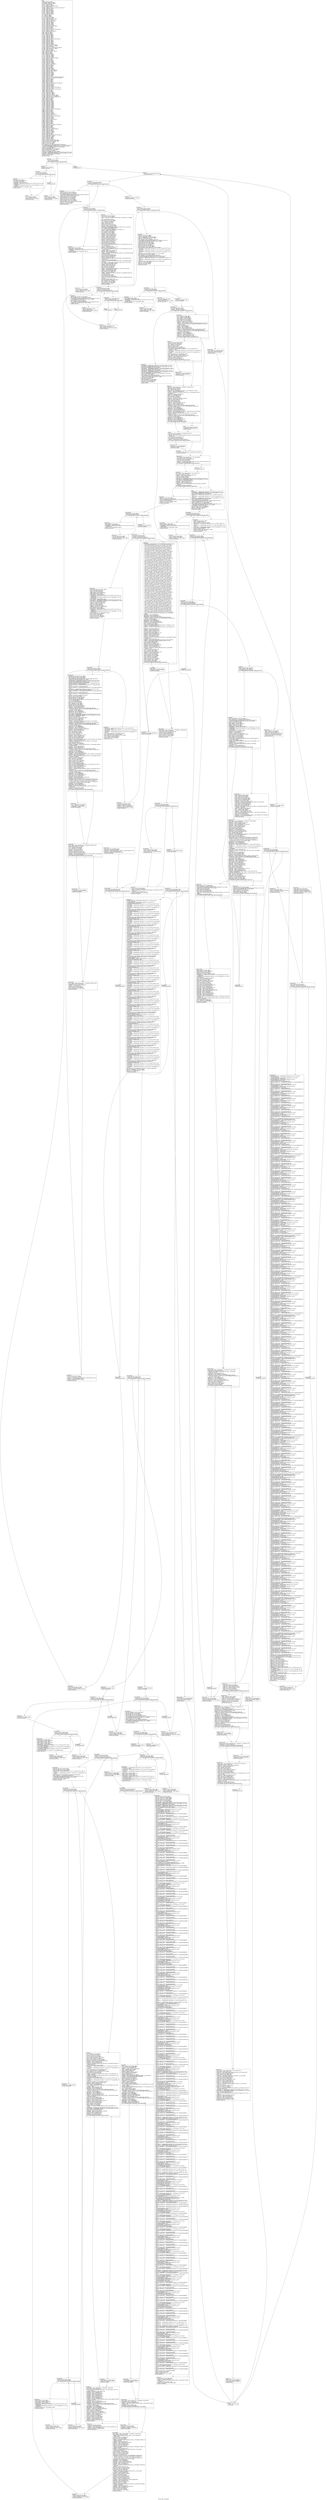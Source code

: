 digraph "CFG for 'func_78' function" {
	label="CFG for 'func_78' function";

	Node0xa8e8990 [shape=record,label="{entry:\l  %retval = alloca i8, align 1\l  %p_79.addr = alloca i32, align 4\l  %p_80.addr = alloca i32, align 4\l  %l_116 = alloca i8, align 1\l  %l_127 = alloca i32, align 4\l  %l_163 = alloca [4 x [9 x i32]], align 16\l  %l_203 = alloca i8, align 1\l  %l_234 = alloca [10 x [1 x [9 x %struct.S1*]]], align 16\l  %l_283 = alloca i64, align 8\l  %l_284 = alloca i8, align 1\l  %l_289 = alloca i32, align 4\l  %l_313 = alloca i16*, align 8\l  %l_401 = alloca i32, align 4\l  %l_415 = alloca i32, align 4\l  %l_519 = alloca i32*, align 8\l  %i = alloca i32, align 4\l  %j = alloca i32, align 4\l  %k = alloca i32, align 4\l  %l_117 = alloca i32*, align 8\l  %l_118 = alloca i32*, align 8\l  %l_120 = alloca %union.U4, align 8\l  %l_128 = alloca i16*, align 8\l  %l_131 = alloca [1 x i64*], align 8\l  %l_138 = alloca i8*, align 8\l  %l_139 = alloca i8**, align 8\l  %l_140 = alloca i8**, align 8\l  %l_141 = alloca i8*, align 8\l  %l_144 = alloca i32**, align 8\l  %l_167 = alloca %struct.S2*, align 8\l  %l_225 = alloca i32, align 4\l  %i14 = alloca i32, align 4\l  %l_156 = alloca i64*, align 8\l  %l_162 = alloca [1 x [9 x [1 x i16*]]], align 16\l  %l_213 = alloca i16, align 2\l  %l_224 = alloca [4 x i32], align 16\l  %i64 = alloca i32, align 4\l  %j65 = alloca i32, align 4\l  %k66 = alloca i32, align 4\l  %l_277 = alloca i32, align 4\l  %l_278 = alloca i32, align 4\l  %l_279 = alloca i32, align 4\l  %l_280 = alloca i32, align 4\l  %l_281 = alloca i32, align 4\l  %l_282 = alloca [2 x [6 x [7 x i32]]], align 16\l  %l_288 = alloca i8*, align 8\l  %l_291 = alloca i8*, align 8\l  %l_290 = alloca i8**, align 8\l  %l_293 = alloca i8*, align 8\l  %l_292 = alloca i8**, align 8\l  %l_300 = alloca i16*, align 8\l  %l_311 = alloca %struct.S1**, align 8\l  %l_312 = alloca %struct.S1**, align 8\l  %l_314 = alloca i64*, align 8\l  %l_400 = alloca [7 x [1 x %struct.S2*]], align 16\l  %l_399 = alloca %struct.S2**, align 8\l  %l_456 = alloca i32, align 4\l  %l_457 = alloca i16, align 2\l  %l_523 = alloca [5 x i64**], align 16\l  %i81 = alloca i32, align 4\l  %j82 = alloca i32, align 4\l  %k83 = alloca i32, align 4\l  %l_272 = alloca i32*, align 8\l  %l_273 = alloca i32*, align 8\l  %l_274 = alloca i32*, align 8\l  %l_275 = alloca i32*, align 8\l  %l_276 = alloca [3 x [6 x i32*]], align 16\l  %i104 = alloca i32, align 4\l  %j105 = alloca i32, align 4\l  %l_345 = alloca i16, align 2\l  %l_363 = alloca i32*, align 8\l  %l_364 = alloca i32*, align 8\l  %l_365 = alloca i32**, align 8\l  %l_414 = alloca [7 x i32], align 16\l  %i187 = alloca i32, align 4\l  %l_315 = alloca i32*, align 8\l  %i202 = alloca i32, align 4\l  %j203 = alloca i32, align 4\l  %l_321 = alloca i64*, align 8\l  %l_320 = alloca i64**, align 8\l  %l_323 = alloca [10 x i64*], align 16\l  %l_322 = alloca [6 x i64**], align 16\l  %l_335 = alloca i32, align 4\l  %l_346 = alloca i16*, align 8\l  %l_348 = alloca i32*, align 8\l  %l_349 = alloca i32*, align 8\l  %l_350 = alloca i32*, align 8\l  %i230 = alloca i32, align 4\l  %l_383 = alloca [1 x [1 x [2 x %struct.S2*]]], align 16\l  %l_382 = alloca [3 x [7 x %struct.S2**]], align 16\l  %l_434 = alloca i32, align 4\l  %l_451 = alloca i32, align 4\l  %i466 = alloca i32, align 4\l  %j467 = alloca i32, align 4\l  %k468 = alloca i32, align 4\l  %l_393 = alloca [2 x [1 x %struct.S1**]], align 16\l  %l_397 = alloca i32, align 4\l  %l_429 = alloca i64*, align 8\l  %l_435 = alloca i64*, align 8\l  %l_436 = alloca i64*, align 8\l  %l_442 = alloca [2 x [4 x [6 x i32*]]], align 16\l  %l_447 = alloca i16*, align 8\l  %l_448 = alloca [10 x [7 x [3 x i16*]]], align 16\l  %i500 = alloca i32, align 4\l  %j501 = alloca i32, align 4\l  %k502 = alloca i32, align 4\l  %l_376 = alloca i32**, align 8\l  %l_377 = alloca i32**, align 8\l  %l_380 = alloca i32**, align 8\l  %l_381 = alloca [6 x [1 x i32**]], align 16\l  %l_384 = alloca %struct.S2***, align 8\l  %l_396 = alloca [5 x [1 x [10 x i8*]]], align 16\l  %l_398 = alloca i32*, align 8\l  %i531 = alloca i32, align 4\l  %j532 = alloca i32, align 4\l  %k533 = alloca i32, align 4\l  %l_404 = alloca i32*, align 8\l  %l_405 = alloca i32*, align 8\l  %l_406 = alloca i32*, align 8\l  %l_407 = alloca i32*, align 8\l  %l_408 = alloca i32*, align 8\l  %l_409 = alloca i32*, align 8\l  %l_410 = alloca i32*, align 8\l  %l_411 = alloca i32*, align 8\l  %l_412 = alloca i32*, align 8\l  %l_413 = alloca [6 x [7 x [4 x i32*]]], align 16\l  %i867 = alloca i32, align 4\l  %j868 = alloca i32, align 4\l  %k869 = alloca i32, align 4\l  %l_452 = alloca i32*, align 8\l  %l_453 = alloca i32*, align 8\l  %l_454 = alloca [9 x i32*], align 16\l  %l_455 = alloca i32, align 4\l  %l_460 = alloca [4 x [1 x [2 x i16]]], align 16\l  %l_497 = alloca i8*, align 8\l  %l_499 = alloca i16**, align 8\l  %l_509 = alloca i16, align 2\l  %l_510 = alloca [10 x i16], align 16\l  %i962 = alloca i32, align 4\l  %j963 = alloca i32, align 4\l  %k964 = alloca i32, align 4\l  %l_480 = alloca i8, align 1\l  %l_479 = alloca i32, align 4\l  %l_486 = alloca [8 x [7 x %struct.S2]], align 16\l  %l_518 = alloca i32, align 4\l  %i988 = alloca i32, align 4\l  %j989 = alloca i32, align 4\l  %l_498 = alloca i16**, align 8\l  %l_513 = alloca [7 x [4 x i16]], align 16\l  %i1064 = alloca i32, align 4\l  %j1065 = alloca i32, align 4\l  %l_515 = alloca i32**, align 8\l  %l_516 = alloca i32**, align 8\l  %l_525 = alloca i8, align 1\l  %l_529 = alloca i32, align 4\l  %l_520 = alloca [8 x [10 x [2 x i32**]]], align 16\l  %l_524 = alloca i64***, align 8\l  %l_526 = alloca i32*, align 8\l  %i1470 = alloca i32, align 4\l  %j1471 = alloca i32, align 4\l  %k1472 = alloca i32, align 4\l  store i32 %p_79, i32* %p_79.addr, align 4\l  store i32 %p_80, i32* %p_80.addr, align 4\l  store i8 -114, i8* %l_116, align 1\l  store i32 6, i32* %l_127, align 4\l  store i8 7, i8* %l_203, align 1\l  %0 = bitcast [10 x [1 x [9 x %struct.S1*]]]* %l_234 to i8*\l  call void @llvm.memcpy.p0i8.p0i8.i64(i8* %0, i8* bitcast ([10 x [1 x [9 x\l... %struct.S1*]]]* @func_78.l_234 to i8*), i64 720, i32 16, i1 false)\l  store i64 -2419100390882651808, i64* %l_283, align 8\l  store i8 4, i8* %l_284, align 1\l  store i32 1908788358, i32* %l_289, align 4\l  store i16* @g_69, i16** %l_313, align 8\l  store i32 -1, i32* %l_401, align 4\l  store i32 2072782886, i32* %l_415, align 4\l  %arrayidx = getelementptr inbounds [4 x [9 x i32]]* %l_163, i32 0, i64 0\l  %arrayidx1 = getelementptr inbounds [9 x i32]* %arrayidx, i32 0, i64 2\l  store i32* %arrayidx1, i32** %l_519, align 8\l  store i32 0, i32* %i, align 4\l  br label %for.cond\l}"];
	Node0xa8e8990 -> Node0xa8e89c0;
	Node0xa8e89c0 [shape=record,label="{for.cond:                                         \l  %1 = load i32* %i, align 4\l  %cmp = icmp slt i32 %1, 4\l  br i1 %cmp, label %for.body, label %for.end10\l|{<s0>T|<s1>F}}"];
	Node0xa8e89c0:s0 -> Node0xa8e89f0;
	Node0xa8e89c0:s1 -> Node0xa8e8b10;
	Node0xa8e89f0 [shape=record,label="{for.body:                                         \l  store i32 0, i32* %j, align 4\l  br label %for.cond2\l}"];
	Node0xa8e89f0 -> Node0xa8e8a20;
	Node0xa8e8a20 [shape=record,label="{for.cond2:                                        \l  %2 = load i32* %j, align 4\l  %cmp3 = icmp slt i32 %2, 9\l  br i1 %cmp3, label %for.body4, label %for.end\l|{<s0>T|<s1>F}}"];
	Node0xa8e8a20:s0 -> Node0xa8e8a50;
	Node0xa8e8a20:s1 -> Node0xa8e8ab0;
	Node0xa8e8a50 [shape=record,label="{for.body4:                                        \l  %3 = load i32* %j, align 4\l  %idxprom = sext i32 %3 to i64\l  %4 = load i32* %i, align 4\l  %idxprom5 = sext i32 %4 to i64\l  %arrayidx6 = getelementptr inbounds [4 x [9 x i32]]* %l_163, i32 0, i64\l... %idxprom5\l  %arrayidx7 = getelementptr inbounds [9 x i32]* %arrayidx6, i32 0, i64\l... %idxprom\l  store i32 -65146649, i32* %arrayidx7, align 4\l  br label %for.inc\l}"];
	Node0xa8e8a50 -> Node0xa8e8a80;
	Node0xa8e8a80 [shape=record,label="{for.inc:                                          \l  %5 = load i32* %j, align 4\l  %inc = add nsw i32 %5, 1\l  store i32 %inc, i32* %j, align 4\l  br label %for.cond2\l}"];
	Node0xa8e8a80 -> Node0xa8e8a20;
	Node0xa8e8ab0 [shape=record,label="{for.end:                                          \l  br label %for.inc8\l}"];
	Node0xa8e8ab0 -> Node0xa8e8ae0;
	Node0xa8e8ae0 [shape=record,label="{for.inc8:                                         \l  %6 = load i32* %i, align 4\l  %inc9 = add nsw i32 %6, 1\l  store i32 %inc9, i32* %i, align 4\l  br label %for.cond\l}"];
	Node0xa8e8ae0 -> Node0xa8e89c0;
	Node0xa8e8b10 [shape=record,label="{for.end10:                                        \l  br label %lbl_517\l}"];
	Node0xa8e8b10 -> Node0xa8e8b40;
	Node0xa8e8b40 [shape=record,label="{lbl_517:                                          \l  store i32 29, i32* %p_80.addr, align 4\l  br label %for.cond11\l}"];
	Node0xa8e8b40 -> Node0xa8e8b70;
	Node0xa8e8b70 [shape=record,label="{for.cond11:                                       \l  %7 = load i32* %p_80.addr, align 4\l  %cmp12 = icmp ne i32 %7, -26\l  br i1 %cmp12, label %for.body13, label %for.end71\l|{<s0>T|<s1>F}}"];
	Node0xa8e8b70:s0 -> Node0xa8e8ba0;
	Node0xa8e8b70:s1 -> Node0xa95a240;
	Node0xa8e8ba0 [shape=record,label="{for.body13:                                       \l  store i32* null, i32** %l_117, align 8\l  store i32* @g_119, i32** %l_118, align 8\l  %8 = bitcast %union.U4* %l_120 to i8*\l  call void @llvm.memcpy.p0i8.p0i8.i64(i8* %8, i8* bitcast (%union.U4*\l... @func_78.l_120 to i8*), i64 8, i32 8, i1 false)\l  store i16* @g_96, i16** %l_128, align 8\l  store i8* @g_113, i8** %l_138, align 8\l  store i8** null, i8*** %l_139, align 8\l  store i8** %l_138, i8*** %l_140, align 8\l  store i8* @g_142, i8** %l_141, align 8\l  store i32** @g_25, i32*** %l_144, align 8\l  store %struct.S2* null, %struct.S2** %l_167, align 8\l  store i32 -1, i32* %l_225, align 4\l  store i32 0, i32* %i14, align 4\l  br label %for.cond15\l}"];
	Node0xa8e8ba0 -> Node0xa8e8bd0;
	Node0xa8e8bd0 [shape=record,label="{for.cond15:                                       \l  %9 = load i32* %i14, align 4\l  %cmp16 = icmp slt i32 %9, 1\l  br i1 %cmp16, label %for.body17, label %for.end22\l|{<s0>T|<s1>F}}"];
	Node0xa8e8bd0:s0 -> Node0xa95a060;
	Node0xa8e8bd0:s1 -> Node0xa95a0c0;
	Node0xa95a060 [shape=record,label="{for.body17:                                       \l  %10 = load i32* %i14, align 4\l  %idxprom18 = sext i32 %10 to i64\l  %arrayidx19 = getelementptr inbounds [1 x i64*]* %l_131, i32 0, i64\l... %idxprom18\l  store i64* @g_108, i64** %arrayidx19, align 8\l  br label %for.inc20\l}"];
	Node0xa95a060 -> Node0xa95a090;
	Node0xa95a090 [shape=record,label="{for.inc20:                                        \l  %11 = load i32* %i14, align 4\l  %inc21 = add nsw i32 %11, 1\l  store i32 %inc21, i32* %i14, align 4\l  br label %for.cond15\l}"];
	Node0xa95a090 -> Node0xa8e8bd0;
	Node0xa95a0c0 [shape=record,label="{for.end22:                                        \l  %12 = load i32** %l_118, align 8\l  store i32 -114, i32* %12, align 4\l  %call = call signext i8 @safe_mul_func_int8_t_s_s(i8 signext -53, i8 signext\l... 1)\l  %13 = load i32* @g_3, align 4\l  store i32 %13, i32* %l_127, align 4\l  %14 = load i16** %l_128, align 8\l  %15 = load i16* %14, align 2\l  %conv = zext i16 %15 to i32\l  %and = and i32 %conv, %13\l  %conv23 = trunc i32 %and to i16\l  store i16 %conv23, i16* %14, align 2\l  %conv24 = zext i16 %conv23 to i64\l  %arrayidx25 = getelementptr inbounds [1 x i64*]* %l_131, i32 0, i64 0\l  %16 = load i64** %arrayidx25, align 8\l  %17 = load i64* @g_108, align 8\l  %cmp26 = icmp ugt i64 -1889881067377714816, %17\l  %conv27 = zext i1 %cmp26 to i32\l  %18 = load i8** %l_138, align 8\l  %19 = load i8*** %l_140, align 8\l  store i8* %18, i8** %19, align 8\l  %cmp28 = icmp eq i8* %18, @g_113\l  %conv29 = zext i1 %cmp28 to i32\l  %conv30 = sext i32 %conv29 to i64\l  %cmp31 = icmp eq i64 %conv30, -1\l  %conv32 = zext i1 %cmp31 to i32\l  %20 = load i32* @g_119, align 4\l  %cmp33 = icmp sle i32 %conv32, %20\l  %conv34 = zext i1 %cmp33 to i32\l  %conv35 = trunc i32 %conv34 to i8\l  %21 = load i8** %l_141, align 8\l  store i8 %conv35, i8* %21, align 1\l  %conv36 = sext i8 %conv35 to i32\l  %22 = load i32* getelementptr inbounds ([7 x [3 x i32]]* @g_18, i32 0, i64\l... 4, i64 2), align 4\l  %or = or i32 %conv36, %22\l  %cmp37 = icmp uge i32 %conv27, %or\l  %conv38 = zext i1 %cmp37 to i32\l  %23 = load i32* getelementptr inbounds ([7 x [3 x i32]]* @g_18, i32 0, i64\l... 2, i64 0), align 4\l  %cmp39 = icmp ne i32 %conv38, %23\l  %conv40 = zext i1 %cmp39 to i32\l  %conv41 = trunc i32 %conv40 to i16\l  %call42 = call zeroext i16 @safe_div_func_uint16_t_u_u(i16 zeroext %conv41,\l... i16 zeroext 30335)\l  %conv43 = zext i16 %call42 to i32\l  %24 = load i32* %p_80.addr, align 4\l  %and44 = and i32 %conv43, %24\l  %25 = load i8* @g_113, align 1\l  %call45 = call zeroext i8 @safe_add_func_uint8_t_u_u(i8 zeroext %25, i8\l... zeroext -114)\l  %26 = load i32* %p_80.addr, align 4\l  %call46 = call signext i8 @safe_lshift_func_int8_t_s_u(i8 signext %call45,\l... i32 %26)\l  %arrayidx47 = getelementptr inbounds [1 x i64*]* %l_131, i32 0, i64 0\l  %27 = load i64** %arrayidx47, align 8\l  %cmp48 = icmp ne i64* %16, %27\l  %conv49 = zext i1 %cmp48 to i32\l  %28 = load i32** %l_118, align 8\l  %29 = load i32* %28, align 4\l  %conv50 = sext i32 %29 to i64\l  %call51 = call i64 @safe_mod_func_int64_t_s_s(i64 5, i64 %conv50)\l  %and52 = and i64 %conv24, %call51\l  %conv53 = trunc i64 %and52 to i8\l  %30 = load i32* %p_79.addr, align 4\l  %conv54 = trunc i32 %30 to i8\l  %call55 = call signext i8 @safe_div_func_int8_t_s_s(i8 signext %conv53, i8\l... signext %conv54)\l  %31 = load i32* @g_3, align 4\l  %conv56 = trunc i32 %31 to i8\l  %32 = load i32* %p_79.addr, align 4\l  %call57 = call signext i8 @safe_lshift_func_int8_t_s_s(i8 signext %conv56,\l... i32 %32)\l  %conv58 = sext i8 %call57 to i64\l  store i64 %conv58, i64* @g_143, align 8\l  %33 = load i32** %l_118, align 8\l  %34 = load i32*** %l_144, align 8\l  store i32* %33, i32** %34, align 8\l  store i8 0, i8* @g_142, align 1\l  br label %for.cond59\l}"];
	Node0xa95a0c0 -> Node0xa95a0f0;
	Node0xa95a0f0 [shape=record,label="{for.cond59:                                       \l  %35 = load i8* @g_142, align 1\l  %conv60 = sext i8 %35 to i32\l  %cmp61 = icmp eq i32 %conv60, 23\l  br i1 %cmp61, label %for.body63, label %for.end69\l|{<s0>T|<s1>F}}"];
	Node0xa95a0f0:s0 -> Node0xa95a120;
	Node0xa95a0f0:s1 -> Node0xa95a180;
	Node0xa95a120 [shape=record,label="{for.body63:                                       \l  store i64* @g_143, i64** %l_156, align 8\l  %36 = bitcast [1 x [9 x [1 x i16*]]]* %l_162 to i8*\l  call void @llvm.memcpy.p0i8.p0i8.i64(i8* %36, i8* bitcast ([1 x [9 x [1 x\l... i16*]]]* @func_78.l_162 to i8*), i64 72, i32 16, i1 false)\l  store i16 6423, i16* %l_213, align 2\l  %37 = bitcast [4 x i32]* %l_224 to i8*\l  call void @llvm.memcpy.p0i8.p0i8.i64(i8* %37, i8* bitcast ([4 x i32]*\l... @func_78.l_224 to i8*), i64 16, i32 16, i1 false)\l  br label %for.inc67\l}"];
	Node0xa95a120 -> Node0xa95a150;
	Node0xa95a150 [shape=record,label="{for.inc67:                                        \l  %38 = load i8* @g_142, align 1\l  %inc68 = add i8 %38, 1\l  store i8 %inc68, i8* @g_142, align 1\l  br label %for.cond59\l}"];
	Node0xa95a150 -> Node0xa95a0f0;
	Node0xa95a180 [shape=record,label="{for.end69:                                        \l  %39 = load i32* %p_80.addr, align 4\l  %tobool = icmp ne i32 %39, 0\l  br i1 %tobool, label %if.then, label %if.end\l|{<s0>T|<s1>F}}"];
	Node0xa95a180:s0 -> Node0xa95a1b0;
	Node0xa95a180:s1 -> Node0xa95a1e0;
	Node0xa95a1b0 [shape=record,label="{if.then:                                          \l  br label %for.inc70\l}"];
	Node0xa95a1b0 -> Node0xa95a210;
	Node0xa95a1e0 [shape=record,label="{if.end:                                           \l  br label %for.inc70\l}"];
	Node0xa95a1e0 -> Node0xa95a210;
	Node0xa95a210 [shape=record,label="{for.inc70:                                        \l  %40 = load i32* %p_80.addr, align 4\l  %dec = add nsw i32 %40, -1\l  store i32 %dec, i32* %p_80.addr, align 4\l  br label %for.cond11\l}"];
	Node0xa95a210 -> Node0xa8e8b70;
	Node0xa95a240 [shape=record,label="{for.end71:                                        \l  store i32 0, i32* @g_119, align 4\l  br label %for.cond72\l}"];
	Node0xa95a240 -> Node0xa95a270;
	Node0xa95a270 [shape=record,label="{for.cond72:                                       \l  %41 = load i32* @g_119, align 4\l  %cmp73 = icmp ne i32 %41, 17\l  br i1 %cmp73, label %for.body75, label %for.end1508\l|{<s0>T|<s1>F}}"];
	Node0xa95a270:s0 -> Node0xa95a2a0;
	Node0xa95a270:s1 -> Node0xa95bcb0;
	Node0xa95a2a0 [shape=record,label="{for.body75:                                       \l  store i32 2, i32* %l_277, align 4\l  store i32 0, i32* %l_278, align 4\l  store i32 -1538635000, i32* %l_279, align 4\l  store i32 -1949548743, i32* %l_280, align 4\l  store i32 2, i32* %l_281, align 4\l  %42 = bitcast [2 x [6 x [7 x i32]]]* %l_282 to i8*\l  call void @llvm.memcpy.p0i8.p0i8.i64(i8* %42, i8* bitcast ([2 x [6 x [7 x\l... i32]]]* @func_78.l_282 to i8*), i64 336, i32 16, i1 false)\l  store i8* %l_284, i8** %l_288, align 8\l  store i8* @g_113, i8** %l_291, align 8\l  store i8** %l_291, i8*** %l_290, align 8\l  store i8* null, i8** %l_293, align 8\l  store i8** %l_293, i8*** %l_292, align 8\l  store i16* @g_96, i16** %l_300, align 8\l  store %struct.S1** null, %struct.S1*** %l_311, align 8\l  %arrayidx76 = getelementptr inbounds [10 x [1 x [9 x %struct.S1*]]]* %l_234,\l... i32 0, i64 5\l  %arrayidx77 = getelementptr inbounds [1 x [9 x %struct.S1*]]* %arrayidx76,\l... i32 0, i64 0\l  %arrayidx78 = getelementptr inbounds [9 x %struct.S1*]* %arrayidx77, i32 0,\l... i64 8\l  store %struct.S1** %arrayidx78, %struct.S1*** %l_312, align 8\l  store i64* %l_283, i64** %l_314, align 8\l  %43 = bitcast [7 x [1 x %struct.S2*]]* %l_400 to i8*\l  call void @llvm.memcpy.p0i8.p0i8.i64(i8* %43, i8* bitcast ([7 x [1 x\l... %struct.S2*]]* @func_78.l_400 to i8*), i64 56, i32 16, i1 false)\l  %arrayidx79 = getelementptr inbounds [7 x [1 x %struct.S2*]]* %l_400, i32 0,\l... i64 0\l  %arrayidx80 = getelementptr inbounds [1 x %struct.S2*]* %arrayidx79, i32 0,\l... i64 0\l  store %struct.S2** %arrayidx80, %struct.S2*** %l_399, align 8\l  store i32 -1, i32* %l_456, align 4\l  store i16 1, i16* %l_457, align 2\l  store i32 0, i32* %i81, align 4\l  br label %for.cond84\l}"];
	Node0xa95a2a0 -> Node0xa95a2d0;
	Node0xa95a2d0 [shape=record,label="{for.cond84:                                       \l  %44 = load i32* %i81, align 4\l  %cmp85 = icmp slt i32 %44, 5\l  br i1 %cmp85, label %for.body87, label %for.end92\l|{<s0>T|<s1>F}}"];
	Node0xa95a2d0:s0 -> Node0xa95a300;
	Node0xa95a2d0:s1 -> Node0xa95a360;
	Node0xa95a300 [shape=record,label="{for.body87:                                       \l  %45 = load i32* %i81, align 4\l  %idxprom88 = sext i32 %45 to i64\l  %arrayidx89 = getelementptr inbounds [5 x i64**]* %l_523, i32 0, i64\l... %idxprom88\l  store i64** @g_324, i64*** %arrayidx89, align 8\l  br label %for.inc90\l}"];
	Node0xa95a300 -> Node0xa95a330;
	Node0xa95a330 [shape=record,label="{for.inc90:                                        \l  %46 = load i32* %i81, align 4\l  %inc91 = add nsw i32 %46, 1\l  store i32 %inc91, i32* %i81, align 4\l  br label %for.cond84\l}"];
	Node0xa95a330 -> Node0xa95a2d0;
	Node0xa95a360 [shape=record,label="{for.end92:                                        \l  store i8 0, i8* @g_113, align 1\l  br label %for.cond93\l}"];
	Node0xa95a360 -> Node0xa95a390;
	Node0xa95a390 [shape=record,label="{for.cond93:                                       \l  %47 = load i8* @g_113, align 1\l  %conv94 = zext i8 %47 to i32\l  %cmp95 = icmp slt i32 %conv94, 17\l  br i1 %cmp95, label %for.body97, label %for.end110\l|{<s0>T|<s1>F}}"];
	Node0xa95a390:s0 -> Node0xa95a3c0;
	Node0xa95a390:s1 -> Node0xa95a420;
	Node0xa95a3c0 [shape=record,label="{for.body97:                                       \l  %arrayidx98 = getelementptr inbounds [4 x [9 x i32]]* %l_163, i32 0, i64 1\l  %arrayidx99 = getelementptr inbounds [9 x i32]* %arrayidx98, i32 0, i64 8\l  store i32* %arrayidx99, i32** %l_272, align 8\l  %arrayidx100 = getelementptr inbounds [4 x [9 x i32]]* %l_163, i32 0, i64 1\l  %arrayidx101 = getelementptr inbounds [9 x i32]* %arrayidx100, i32 0, i64 8\l  store i32* %arrayidx101, i32** %l_273, align 8\l  %arrayidx102 = getelementptr inbounds [4 x [9 x i32]]* %l_163, i32 0, i64 1\l  %arrayidx103 = getelementptr inbounds [9 x i32]* %arrayidx102, i32 0, i64 3\l  store i32* %arrayidx103, i32** %l_274, align 8\l  store i32* getelementptr inbounds ([4 x [1 x i32]]* @g_215, i32 0, i64 3,\l... i64 0), i32** %l_275, align 8\l  %48 = bitcast [3 x [6 x i32*]]* %l_276 to i8*\l  call void @llvm.memcpy.p0i8.p0i8.i64(i8* %48, i8* bitcast ([3 x [6 x i32*]]*\l... @func_78.l_276 to i8*), i64 144, i32 16, i1 false)\l  %49 = load i8* %l_284, align 1\l  %dec106 = add i8 %49, -1\l  store i8 %dec106, i8* %l_284, align 1\l  %50 = load i32* %p_79.addr, align 4\l  %conv107 = trunc i32 %50 to i8\l  store i8 %conv107, i8* %retval\l  br label %return\l}"];
	Node0xa95a3c0 -> Node0xa95bce0;
	Node0xa95a3f0 [shape=record,label="{for.inc108:                                       \l  %51 = load i8* @g_113, align 1\l  %inc109 = add i8 %51, 1\l  store i8 %inc109, i8* @g_113, align 1\l  br label %for.cond93\l}"];
	Node0xa95a3f0 -> Node0xa95a390;
	Node0xa95a420 [shape=record,label="{for.end110:                                       \l  %52 = load i8** %l_288, align 8\l  %53 = load i32* %l_289, align 4\l  %54 = load i8*** %l_290, align 8\l  store i8* @g_113, i8** %54, align 8\l  %55 = load i8*** %l_292, align 8\l  store i8* @g_113, i8** %55, align 8\l  %cmp111 = icmp ne i8* %52, @g_113\l  %conv112 = zext i1 %cmp111 to i32\l  %bf.load = load i16* bitcast ([2 x i8]* getelementptr inbounds (%struct.S1*\l... bitcast (\{ i32, i32, i8, i8, [2 x i8] \}* @g_241 to %struct.S1*), i32 0, i32\l... 2) to i16*), align 4\l  %bf.shl = shl i16 %bf.load, 3\l  %bf.ashr = ashr i16 %bf.shl, 3\l  %bf.cast = sext i16 %bf.ashr to i32\l  %conv113 = sext i32 %bf.cast to i64\l  %call114 = call i64 @safe_div_func_int64_t_s_s(i64 %conv113, i64 8)\l  %bf.load115 = load i16* bitcast ([2 x i8]* getelementptr inbounds\l... (%struct.S1* bitcast (\{ i32, i32, i8, i8, [2 x i8] \}* @g_241 to %struct.S1*),\l... i32 0, i32 2) to i16*), align 4\l  %bf.shl116 = shl i16 %bf.load115, 3\l  %bf.ashr117 = ashr i16 %bf.shl116, 3\l  %bf.cast118 = sext i16 %bf.ashr117 to i32\l  %conv119 = sext i32 %bf.cast118 to i64\l  %cmp120 = icmp eq i64 %call114, %conv119\l  br i1 %cmp120, label %land.rhs, label %land.end167\l|{<s0>T|<s1>F}}"];
	Node0xa95a420:s0 -> Node0xa95a450;
	Node0xa95a420:s1 -> Node0xa95a5a0;
	Node0xa95a450 [shape=record,label="{land.rhs:                                         \l  %56 = load i32* %p_79.addr, align 4\l  %conv122 = sext i32 %56 to i64\l  %57 = load i16** %l_300, align 8\l  %58 = load i16* %57, align 2\l  %inc123 = add i16 %58, 1\l  store i16 %inc123, i16* %57, align 2\l  %59 = load %struct.S1** @g_168, align 8\l  %arrayidx124 = getelementptr inbounds [10 x [1 x [9 x %struct.S1*]]]*\l... %l_234, i32 0, i64 5\l  %arrayidx125 = getelementptr inbounds [1 x [9 x %struct.S1*]]* %arrayidx124,\l... i32 0, i64 0\l  %arrayidx126 = getelementptr inbounds [9 x %struct.S1*]* %arrayidx125, i32\l... 0, i64 8\l  %60 = load %struct.S1** %arrayidx126, align 8\l  %61 = load %struct.S1*** %l_312, align 8\l  store %struct.S1* %60, %struct.S1** %61, align 8\l  %cmp127 = icmp eq %struct.S1* %59, %60\l  %conv128 = zext i1 %cmp127 to i32\l  %62 = load i16** %l_313, align 8\l  %cmp129 = icmp ne i16* %62, @g_69\l  br i1 %cmp129, label %land.rhs131, label %land.end\l|{<s0>T|<s1>F}}"];
	Node0xa95a450:s0 -> Node0xa95a480;
	Node0xa95a450:s1 -> Node0xa95a4b0;
	Node0xa95a480 [shape=record,label="{land.rhs131:                                      \l  %63 = load i32* %p_79.addr, align 4\l  %tobool132 = icmp ne i32 %63, 0\l  br label %land.end\l}"];
	Node0xa95a480 -> Node0xa95a4b0;
	Node0xa95a4b0 [shape=record,label="{land.end:                                         \l  %64 = phi i1 [ false, %land.rhs ], [ %tobool132, %land.rhs131 ]\l  %land.ext = zext i1 %64 to i32\l  %65 = load i32** @g_25, align 8\l  %66 = load i32* %65, align 4\l  %call133 = call i32 @safe_add_func_int32_t_s_s(i32 %land.ext, i32 %66)\l  %conv134 = trunc i32 %call133 to i16\l  %call135 = call signext i16 @safe_div_func_int16_t_s_s(i16 signext %conv134,\l... i16 signext -1)\l  %tobool136 = icmp ne i16 %call135, 0\l  %lnot = xor i1 %tobool136, true\l  %lnot.ext = zext i1 %lnot to i32\l  %67 = load i8* %l_284, align 1\l  %conv137 = zext i8 %67 to i32\l  %cmp138 = icmp sge i32 %lnot.ext, %conv137\l  %conv139 = zext i1 %cmp138 to i32\l  %neg = xor i32 %conv139, -1\l  %68 = load i8* @g_142, align 1\l  %conv140 = sext i8 %68 to i32\l  %cmp141 = icmp sgt i32 %neg, %conv140\l  %conv142 = zext i1 %cmp141 to i32\l  %conv143 = sext i32 %conv142 to i64\l  %bf.load144 = load i16* bitcast ([2 x i8]* getelementptr inbounds\l... (%struct.S1* bitcast (\{ i32, i32, i8, i8, [2 x i8] \}* @g_169 to %struct.S1*),\l... i32 0, i32 2) to i16*), align 4\l  %bf.shl145 = shl i16 %bf.load144, 3\l  %bf.ashr146 = ashr i16 %bf.shl145, 3\l  %bf.cast147 = sext i16 %bf.ashr146 to i32\l  %conv148 = sext i32 %bf.cast147 to i64\l  %call149 = call i64 @safe_div_func_uint64_t_u_u(i64 %conv143, i64 %conv148)\l  %conv150 = trunc i64 %call149 to i16\l  %call151 = call zeroext i16 @safe_lshift_func_uint16_t_u_u(i16 zeroext\l... %conv150, i32 14)\l  %bf.load152 = load i16* bitcast ([2 x i8]* getelementptr inbounds\l... (%struct.S1* bitcast (\{ i32, i32, i8, i8, [2 x i8] \}* @g_239 to %struct.S1*),\l... i32 0, i32 2) to i16*), align 4\l  %bf.shl153 = shl i16 %bf.load152, 3\l  %bf.ashr154 = ashr i16 %bf.shl153, 3\l  %bf.cast155 = sext i16 %bf.ashr154 to i32\l  %69 = load i32* %p_79.addr, align 4\l  %cmp156 = icmp sge i32 %bf.cast155, %69\l  br i1 %cmp156, label %lor.end, label %lor.rhs\l|{<s0>T|<s1>F}}"];
	Node0xa95a4b0:s0 -> Node0xa95a510;
	Node0xa95a4b0:s1 -> Node0xa95a4e0;
	Node0xa95a4e0 [shape=record,label="{lor.rhs:                                          \l  %70 = load i64* @g_108, align 8\l  %tobool158 = icmp ne i64 %70, 0\l  br label %lor.end\l}"];
	Node0xa95a4e0 -> Node0xa95a510;
	Node0xa95a510 [shape=record,label="{lor.end:                                          \l  %71 = phi i1 [ true, %land.end ], [ %tobool158, %lor.rhs ]\l  %lor.ext = zext i1 %71 to i32\l  %call159 = call zeroext i16 @safe_rshift_func_uint16_t_u_s(i16 zeroext %58,\l... i32 %lor.ext)\l  %conv160 = zext i16 %call159 to i64\l  %72 = load i64** %l_314, align 8\l  store i64 %conv160, i64* %72, align 8\l  %cmp161 = icmp sle i64 %conv122, %conv160\l  br i1 %cmp161, label %lor.rhs163, label %lor.end165\l|{<s0>T|<s1>F}}"];
	Node0xa95a510:s0 -> Node0xa95a540;
	Node0xa95a510:s1 -> Node0xa95a570;
	Node0xa95a540 [shape=record,label="{lor.rhs163:                                       \l  %73 = load i32* %p_79.addr, align 4\l  %tobool164 = icmp ne i32 %73, 0\l  br label %lor.end165\l}"];
	Node0xa95a540 -> Node0xa95a570;
	Node0xa95a570 [shape=record,label="{lor.end165:                                       \l  %74 = phi i1 [ true, %lor.end ], [ %tobool164, %lor.rhs163 ]\l  br label %land.end167\l}"];
	Node0xa95a570 -> Node0xa95a5a0;
	Node0xa95a5a0 [shape=record,label="{land.end167:                                      \l  %75 = phi i1 [ false, %for.end110 ], [ %74, %lor.end165 ]\l  %land.ext168 = zext i1 %75 to i32\l  %conv169 = sext i32 %land.ext168 to i64\l  %76 = load i32* %l_279, align 4\l  %conv170 = sext i32 %76 to i64\l  %call171 = call i64 @safe_div_func_uint64_t_u_u(i64 %conv169, i64 %conv170)\l  %tobool172 = icmp ne i64 %call171, 0\l  br i1 %tobool172, label %lor.end174, label %lor.rhs173\l|{<s0>T|<s1>F}}"];
	Node0xa95a5a0:s0 -> Node0xa95a600;
	Node0xa95a5a0:s1 -> Node0xa95a5d0;
	Node0xa95a5d0 [shape=record,label="{lor.rhs173:                                       \l  br label %lor.end174\l}"];
	Node0xa95a5d0 -> Node0xa95a600;
	Node0xa95a600 [shape=record,label="{lor.end174:                                       \l  %77 = phi i1 [ true, %land.end167 ], [ true, %lor.rhs173 ]\l  %lor.ext175 = zext i1 %77 to i32\l  %cmp176 = icmp sle i32 %conv112, %lor.ext175\l  %conv177 = zext i1 %cmp176 to i32\l  %78 = load i8* @g_142, align 1\l  %conv178 = sext i8 %78 to i32\l  %arrayidx179 = getelementptr inbounds [4 x [9 x i32]]* %l_163, i32 0, i64 1\l  %arrayidx180 = getelementptr inbounds [9 x i32]* %arrayidx179, i32 0, i64 8\l  %79 = load i32* %arrayidx180, align 4\l  %cmp181 = icmp ne i32 %conv178, %79\l  %conv182 = zext i1 %cmp181 to i32\l  %conv183 = trunc i32 %conv182 to i8\l  %call184 = call zeroext i8 @safe_unary_minus_func_uint8_t_u(i8 zeroext\l... %conv183)\l  %tobool185 = icmp ne i8 %call184, 0\l  br i1 %tobool185, label %if.then186, label %if.else\l|{<s0>T|<s1>F}}"];
	Node0xa95a600:s0 -> Node0xa95a630;
	Node0xa95a600:s1 -> Node0xa95b3e0;
	Node0xa95a630 [shape=record,label="{if.then186:                                       \l  store i16 -5, i16* %l_345, align 2\l  store i32* %l_289, i32** %l_363, align 8\l  store i32* getelementptr inbounds ([4 x [1 x i32]]* @g_215, i32 0, i64 1,\l... i64 0), i32** %l_364, align 8\l  store i32** %l_363, i32*** %l_365, align 8\l  store i32 0, i32* %i187, align 4\l  br label %for.cond188\l}"];
	Node0xa95a630 -> Node0xa95a660;
	Node0xa95a660 [shape=record,label="{for.cond188:                                      \l  %80 = load i32* %i187, align 4\l  %cmp189 = icmp slt i32 %80, 7\l  br i1 %cmp189, label %for.body191, label %for.end196\l|{<s0>T|<s1>F}}"];
	Node0xa95a660:s0 -> Node0xa95a690;
	Node0xa95a660:s1 -> Node0xa95a6f0;
	Node0xa95a690 [shape=record,label="{for.body191:                                      \l  %81 = load i32* %i187, align 4\l  %idxprom192 = sext i32 %81 to i64\l  %arrayidx193 = getelementptr inbounds [7 x i32]* %l_414, i32 0, i64\l... %idxprom192\l  store i32 -1, i32* %arrayidx193, align 4\l  br label %for.inc194\l}"];
	Node0xa95a690 -> Node0xa95a6c0;
	Node0xa95a6c0 [shape=record,label="{for.inc194:                                       \l  %82 = load i32* %i187, align 4\l  %inc195 = add nsw i32 %82, 1\l  store i32 %inc195, i32* %i187, align 4\l  br label %for.cond188\l}"];
	Node0xa95a6c0 -> Node0xa95a660;
	Node0xa95a6f0 [shape=record,label="{for.end196:                                       \l  store i8 0, i8* @g_142, align 1\l  br label %for.cond197\l}"];
	Node0xa95a6f0 -> Node0xa95a720;
	Node0xa95a720 [shape=record,label="{for.cond197:                                      \l  %83 = load i8* @g_142, align 1\l  %conv198 = sext i8 %83 to i32\l  %cmp199 = icmp sle i32 %conv198, 3\l  br i1 %cmp199, label %for.body201, label %for.end322\l|{<s0>T|<s1>F}}"];
	Node0xa95a720:s0 -> Node0xa95a750;
	Node0xa95a720:s1 -> Node0xa95a930;
	Node0xa95a750 [shape=record,label="{for.body201:                                      \l  store i32* %l_281, i32** %l_315, align 8\l  %84 = load i8* @g_142, align 1\l  %conv204 = sext i8 %84 to i32\l  %add = add nsw i32 %conv204, 2\l  %idxprom205 = sext i32 %add to i64\l  %85 = load i8* @g_142, align 1\l  %idxprom206 = sext i8 %85 to i64\l  %arrayidx207 = getelementptr inbounds [4 x [9 x i32]]* %l_163, i32 0, i64\l... %idxprom206\l  %arrayidx208 = getelementptr inbounds [9 x i32]* %arrayidx207, i32 0, i64\l... %idxprom205\l  %86 = load i32* %arrayidx208, align 4\l  %arrayidx209 = getelementptr inbounds [4 x [9 x i32]]* %l_163, i32 0, i64 1\l  %arrayidx210 = getelementptr inbounds [9 x i32]* %arrayidx209, i32 0, i64 8\l  %87 = load i32* %arrayidx210, align 4\l  %cmp211 = icmp slt i32 %86, %87\l  %conv212 = zext i1 %cmp211 to i32\l  %88 = load i8* @g_142, align 1\l  %conv213 = sext i8 %88 to i32\l  %add214 = add nsw i32 %conv213, 5\l  %idxprom215 = sext i32 %add214 to i64\l  %89 = load i8* @g_142, align 1\l  %idxprom216 = sext i8 %89 to i64\l  %arrayidx217 = getelementptr inbounds [4 x [9 x i32]]* %l_163, i32 0, i64\l... %idxprom216\l  %arrayidx218 = getelementptr inbounds [9 x i32]* %arrayidx217, i32 0, i64\l... %idxprom215\l  store i32 %conv212, i32* %arrayidx218, align 4\l  %90 = load i32** %l_315, align 8\l  %91 = load i32* %90, align 4\l  %or219 = or i32 %91, %conv212\l  store i32 %or219, i32* %90, align 4\l  store i32 0, i32* %l_277, align 4\l  br label %for.cond220\l}"];
	Node0xa95a750 -> Node0xa95a780;
	Node0xa95a780 [shape=record,label="{for.cond220:                                      \l  %92 = load i32* %l_277, align 4\l  %cmp221 = icmp eq i32 %92, -5\l  br i1 %cmp221, label %for.body223, label %for.end314\l|{<s0>T|<s1>F}}"];
	Node0xa95a780:s0 -> Node0xa95a7b0;
	Node0xa95a780:s1 -> Node0xa95a8d0;
	Node0xa95a7b0 [shape=record,label="{for.body223:                                      \l  store i64* @g_143, i64** %l_321, align 8\l  store i64** %l_321, i64*** %l_320, align 8\l  %93 = bitcast [10 x i64*]* %l_323 to i8*\l  call void @llvm.memcpy.p0i8.p0i8.i64(i8* %93, i8* bitcast ([10 x i64*]*\l... @func_78.l_323 to i8*), i64 80, i32 16, i1 false)\l  %arrayinit.begin = getelementptr inbounds [6 x i64**]* %l_322, i64 0, i64 0\l  %arrayidx224 = getelementptr inbounds [10 x i64*]* %l_323, i32 0, i64 9\l  store i64** %arrayidx224, i64*** %arrayinit.begin\l  %arrayinit.element = getelementptr inbounds i64*** %arrayinit.begin, i64 1\l  store i64** null, i64*** %arrayinit.element\l  %arrayinit.element225 = getelementptr inbounds i64*** %arrayinit.element,\l... i64 1\l  store i64** null, i64*** %arrayinit.element225\l  %arrayinit.element226 = getelementptr inbounds i64*** %arrayinit.element225,\l... i64 1\l  %arrayidx227 = getelementptr inbounds [10 x i64*]* %l_323, i32 0, i64 9\l  store i64** %arrayidx227, i64*** %arrayinit.element226\l  %arrayinit.element228 = getelementptr inbounds i64*** %arrayinit.element226,\l... i64 1\l  store i64** null, i64*** %arrayinit.element228\l  %arrayinit.element229 = getelementptr inbounds i64*** %arrayinit.element228,\l... i64 1\l  store i64** null, i64*** %arrayinit.element229\l  store i32 -1, i32* %l_335, align 4\l  store i16* @g_347, i16** %l_346, align 8\l  store i32* null, i32** %l_348, align 8\l  store i32* null, i32** %l_349, align 8\l  store i32* getelementptr inbounds ([7 x [3 x i32]]* @g_18, i32 0, i64 0, i64\l... 1), i32** %l_350, align 8\l  %94 = load i16* @g_69, align 2\l  %conv231 = sext i16 %94 to i64\l  %95 = load i64** %l_314, align 8\l  %96 = load i64*** %l_320, align 8\l  store i64* %95, i64** %96, align 8\l  store i64* %95, i64** @g_324, align 8\l  %cmp232 = icmp eq i64* %95, @g_143\l  %conv233 = zext i1 %cmp232 to i32\l  %bf.load234 = load i16* bitcast ([2 x i8]* getelementptr inbounds\l... (%struct.S1* bitcast (\{ i32, i32, i8, i8, [2 x i8] \}* @g_239 to %struct.S1*),\l... i32 0, i32 2) to i16*), align 4\l  %bf.shl235 = shl i16 %bf.load234, 3\l  %bf.ashr236 = ashr i16 %bf.shl235, 3\l  %bf.cast237 = sext i16 %bf.ashr236 to i32\l  %97 = load i32* %l_335, align 4\l  %arrayidx238 = getelementptr inbounds [4 x [9 x i32]]* %l_163, i32 0, i64 1\l  %arrayidx239 = getelementptr inbounds [9 x i32]* %arrayidx238, i32 0, i64 8\l  %98 = load i32* %arrayidx239, align 4\l  %or240 = or i32 %98, %97\l  store i32 %or240, i32* %arrayidx239, align 4\l  %conv241 = trunc i32 %or240 to i16\l  %99 = load i32* %p_79.addr, align 4\l  %conv242 = trunc i32 %99 to i16\l  %call243 = call zeroext i16 @safe_add_func_uint16_t_u_u(i16 zeroext\l... %conv241, i16 zeroext %conv242)\l  %call244 = call i32 @safe_unary_minus_func_uint32_t_u(i32 -608429245)\l  %bf.load245 = load i16* bitcast ([2 x i8]* getelementptr inbounds\l... (%struct.S1* bitcast (\{ i32, i32, i8, i8, [2 x i8] \}* @g_169 to %struct.S1*),\l... i32 0, i32 2) to i16*), align 4\l  %bf.shl246 = shl i16 %bf.load245, 3\l  %bf.ashr247 = ashr i16 %bf.shl246, 3\l  %bf.cast248 = sext i16 %bf.ashr247 to i32\l  %cmp249 = icmp uge i32 %call244, %bf.cast248\l  %conv250 = zext i1 %cmp249 to i32\l  %conv251 = sext i32 %conv250 to i64\l  %100 = load i8* @g_212, align 1\l  %101 = load i32* @g_3, align 4\l  %conv252 = sext i32 %101 to i64\l  %xor = xor i64 1, %conv252\l  %cmp253 = icmp slt i64 %conv251, %xor\l  %conv254 = zext i1 %cmp253 to i32\l  %conv255 = sext i32 %conv254 to i64\l  %102 = load i32* %p_80.addr, align 4\l  %conv256 = sext i32 %102 to i64\l  %call257 = call i64 @safe_sub_func_uint64_t_u_u(i64 %conv255, i64 %conv256)\l  %conv258 = trunc i64 %call257 to i16\l  %call259 = call zeroext i16 @safe_sub_func_uint16_t_u_u(i16 zeroext\l... %conv258, i16 zeroext -5)\l  %103 = load i16** %l_346, align 8\l  store i16 %call259, i16* %103, align 2\l  %call260 = call signext i16 @safe_mul_func_int16_t_s_s(i16 signext %call259,\l... i16 signext 26509)\l  %conv261 = sext i16 %call260 to i64\l  %cmp262 = icmp sgt i64 %conv261, 47\l  %conv263 = zext i1 %cmp262 to i32\l  %bf.load264 = load i16* bitcast ([2 x i8]* getelementptr inbounds\l... (%struct.S1* bitcast (\{ i32, i32, i8, i8, [2 x i8] \}* @g_252 to %struct.S1*),\l... i32 0, i32 2) to i16*), align 4\l  %bf.shl265 = shl i16 %bf.load264, 3\l  %bf.ashr266 = ashr i16 %bf.shl265, 3\l  %bf.cast267 = sext i16 %bf.ashr266 to i32\l  %call268 = call i32 @safe_sub_func_int32_t_s_s(i32 %conv263, i32 %bf.cast267)\l  %conv269 = trunc i32 %call268 to i16\l  %call270 = call signext i16 @safe_mul_func_int16_t_s_s(i16 signext %call243,\l... i16 signext %conv269)\l  %conv271 = sext i16 %call270 to i32\l  %104 = load i32** %l_350, align 8\l  %105 = load i32* %104, align 4\l  %xor272 = xor i32 %105, %conv271\l  store i32 %xor272, i32* %104, align 4\l  %106 = load i32* %l_335, align 4\l  %and273 = and i32 %xor272, %106\l  %107 = load i32* %p_80.addr, align 4\l  %call274 = call i32 @safe_mod_func_uint32_t_u_u(i32 %and273, i32 %107)\l  %108 = load i32* %p_79.addr, align 4\l  %cmp275 = icmp ugt i32 %call274, %108\l  %conv276 = zext i1 %cmp275 to i32\l  %conv277 = trunc i32 %conv276 to i8\l  %call278 = call zeroext i8 @safe_mod_func_uint8_t_u_u(i8 zeroext %conv277,\l... i8 zeroext -114)\l  %bf.load279 = load i16* bitcast ([2 x i8]* getelementptr inbounds\l... (%struct.S1* bitcast (\{ i32, i32, i8, i8, [2 x i8] \}* @g_239 to %struct.S1*),\l... i32 0, i32 2) to i16*), align 4\l  %bf.shl280 = shl i16 %bf.load279, 3\l  %bf.ashr281 = ashr i16 %bf.shl280, 3\l  %bf.cast282 = sext i16 %bf.ashr281 to i32\l  %109 = load i32* %p_79.addr, align 4\l  %conv283 = sext i32 %109 to i64\l  %cmp284 = icmp ugt i64 %conv283, 4294967295\l  %conv285 = zext i1 %cmp284 to i32\l  %bf.load286 = load i16* bitcast ([2 x i8]* getelementptr inbounds ([6 x\l... %struct.S1]* bitcast (\<\{ \{ i32, i32, i8, i8, [2 x i8] \}, \{ i32, i32, i8, i8,\l... [2 x i8] \}, \{ i32, i32, i8, i8, [2 x i8] \}, \{ i32, i32, i8, i8, [2 x i8] \}, \{\l... i32, i32, i8, i8, [2 x i8] \}, \{ i32, i32, i8, i8, [2 x i8] \} \}\>* @g_250 to [6\l... x %struct.S1]*), i32 0, i64 2, i32 2) to i16*), align 4\l  %bf.shl287 = shl i16 %bf.load286, 3\l  %bf.ashr288 = ashr i16 %bf.shl287, 3\l  %bf.cast289 = sext i16 %bf.ashr288 to i32\l  %call290 = call i32 @safe_sub_func_uint32_t_u_u(i32 %conv285, i32\l... %bf.cast289)\l  %or291 = or i32 %conv233, %call290\l  %tobool292 = icmp ne i32 %or291, 0\l  br i1 %tobool292, label %land.rhs293, label %land.end295\l|{<s0>T|<s1>F}}"];
	Node0xa95a7b0:s0 -> Node0xa95a7e0;
	Node0xa95a7b0:s1 -> Node0xa95a810;
	Node0xa95a7e0 [shape=record,label="{land.rhs293:                                      \l  %110 = load i32** %l_315, align 8\l  %111 = load i32* %110, align 4\l  %tobool294 = icmp ne i32 %111, 0\l  br label %land.end295\l}"];
	Node0xa95a7e0 -> Node0xa95a810;
	Node0xa95a810 [shape=record,label="{land.end295:                                      \l  %112 = phi i1 [ false, %for.body223 ], [ %tobool294, %land.rhs293 ]\l  %land.ext296 = zext i1 %112 to i32\l  %113 = load i64** @g_324, align 8\l  %114 = load i64* %113, align 8\l  %115 = load i32* %l_279, align 4\l  %conv297 = sext i32 %115 to i64\l  %or298 = or i64 %conv297, %114\l  %conv299 = trunc i64 %or298 to i32\l  store i32 %conv299, i32* %l_279, align 4\l  %conv300 = sext i32 %conv299 to i64\l  %call301 = call i64 @safe_mod_func_uint64_t_u_u(i64 %conv231, i64 %conv300)\l  %tobool302 = icmp ne i64 %call301, 0\l  br i1 %tobool302, label %land.rhs303, label %land.end305\l|{<s0>T|<s1>F}}"];
	Node0xa95a810:s0 -> Node0xa95a840;
	Node0xa95a810:s1 -> Node0xa95a870;
	Node0xa95a840 [shape=record,label="{land.rhs303:                                      \l  %116 = load i32* %l_278, align 4\l  %tobool304 = icmp ne i32 %116, 0\l  br label %land.end305\l}"];
	Node0xa95a840 -> Node0xa95a870;
	Node0xa95a870 [shape=record,label="{land.end305:                                      \l  %117 = phi i1 [ false, %land.end295 ], [ %tobool304, %land.rhs303 ]\l  %land.ext306 = zext i1 %117 to i32\l  %conv307 = sext i32 %land.ext306 to i64\l  %or308 = or i64 %conv307, -9\l  %conv309 = trunc i64 %or308 to i32\l  %118 = load i32** %l_315, align 8\l  store i32 %conv309, i32* %118, align 4\l  br label %for.inc310\l}"];
	Node0xa95a870 -> Node0xa95a8a0;
	Node0xa95a8a0 [shape=record,label="{for.inc310:                                       \l  %119 = load i32* %l_277, align 4\l  %conv311 = sext i32 %119 to i64\l  %call312 = call i64 @safe_sub_func_int64_t_s_s(i64 %conv311, i64 1)\l  %conv313 = trunc i64 %call312 to i32\l  store i32 %conv313, i32* %l_277, align 4\l  br label %for.cond220\l}"];
	Node0xa95a8a0 -> Node0xa95a780;
	Node0xa95a8d0 [shape=record,label="{for.end314:                                       \l  %arrayidx315 = getelementptr inbounds [10 x [1 x [9 x %struct.S1*]]]*\l... %l_234, i32 0, i64 5\l  %arrayidx316 = getelementptr inbounds [1 x [9 x %struct.S1*]]* %arrayidx315,\l... i32 0, i64 0\l  %arrayidx317 = getelementptr inbounds [9 x %struct.S1*]* %arrayidx316, i32\l... 0, i64 8\l  %120 = load %struct.S1** %arrayidx317, align 8\l  %121 = load %struct.S1*** %l_312, align 8\l  store %struct.S1* %120, %struct.S1** %121, align 8\l  %122 = load i32* %p_80.addr, align 4\l  %123 = load i32** %l_315, align 8\l  store i32 %122, i32* %123, align 4\l  br label %for.inc318\l}"];
	Node0xa95a8d0 -> Node0xa95a900;
	Node0xa95a900 [shape=record,label="{for.inc318:                                       \l  %124 = load i8* @g_142, align 1\l  %conv319 = sext i8 %124 to i32\l  %add320 = add nsw i32 %conv319, 1\l  %conv321 = trunc i32 %add320 to i8\l  store i8 %conv321, i8* @g_142, align 1\l  br label %for.cond197\l}"];
	Node0xa95a900 -> Node0xa95a720;
	Node0xa95a930 [shape=record,label="{for.end322:                                       \l  %bf.load323 = load i16* bitcast ([2 x i8]* getelementptr inbounds ([10 x [3\l... x [6 x %struct.S1]]]* bitcast (\<\{ \<\{ \<\{ \{ i32, i32, i8, i8, [2 x i8] \}, \{\l... i32, i32, i8, i8, [2 x i8] \}, \{ i32, i32, i8, i8, [2 x i8] \}, \{ i32, i32, i8,\l... i8, [2 x i8] \}, \{ i32, i32, i8, i8, [2 x i8] \}, \{ i32, i32, i8, i8, [2 x i8]\l... \} \}\>, \<\{ \{ i32, i32, i8, i8, [2 x i8] \}, \{ i32, i32, i8, i8, [2 x i8] \}, \{\l... i32, i32, i8, i8, [2 x i8] \}, \{ i32, i32, i8, i8, [2 x i8] \}, \{ i32, i32, i8,\l... i8, [2 x i8] \}, \{ i32, i32, i8, i8, [2 x i8] \} \}\>, \<\{ \{ i32, i32, i8, i8, [2\l... x i8] \}, \{ i32, i32, i8, i8, [2 x i8] \}, \{ i32, i32, i8, i8, [2 x i8] \}, \{\l... i32, i32, i8, i8, [2 x i8] \}, \{ i32, i32, i8, i8, [2 x i8] \}, \{ i32, i32, i8,\l... i8, [2 x i8] \} \}\> \}\>, \<\{ \<\{ \{ i32, i32, i8, i8, [2 x i8] \}, \{ i32, i32, i8,\l... i8, [2 x i8] \}, \{ i32, i32, i8, i8, [2 x i8] \}, \{ i32, i32, i8, i8, [2 x i8]\l... \}, \{ i32, i32, i8, i8, [2 x i8] \}, \{ i32, i32, i8, i8, [2 x i8] \} \}\>, \<\{ \{\l... i32, i32, i8, i8, [2 x i8] \}, \{ i32, i32, i8, i8, [2 x i8] \}, \{ i32, i32, i8,\l... i8, [2 x i8] \}, \{ i32, i32, i8, i8, [2 x i8] \}, \{ i32, i32, i8, i8, [2 x i8]\l... \}, \{ i32, i32, i8, i8, [2 x i8] \} \}\>, \<\{ \{ i32, i32, i8, i8, [2 x i8] \}, \{\l... i32, i32, i8, i8, [2 x i8] \}, \{ i32, i32, i8, i8, [2 x i8] \}, \{ i32, i32, i8,\l... i8, [2 x i8] \}, \{ i32, i32, i8, i8, [2 x i8] \}, \{ i32, i32, i8, i8, [2 x i8]\l... \} \}\> \}\>, \<\{ \<\{ \{ i32, i32, i8, i8, [2 x i8] \}, \{ i32, i32, i8, i8, [2 x i8]\l... \}, \{ i32, i32, i8, i8, [2 x i8] \}, \{ i32, i32, i8, i8, [2 x i8] \}, \{ i32,\l... i32, i8, i8, [2 x i8] \}, \{ i32, i32, i8, i8, [2 x i8] \} \}\>, \<\{ \{ i32, i32,\l... i8, i8, [2 x i8] \}, \{ i32, i32, i8, i8, [2 x i8] \}, \{ i32, i32, i8, i8, [2 x\l... i8] \}, \{ i32, i32, i8, i8, [2 x i8] \}, \{ i32, i32, i8, i8, [2 x i8] \}, \{ i32,\l... i32, i8, i8, [2 x i8] \} \}\>, \<\{ \{ i32, i32, i8, i8, [2 x i8] \}, \{ i32, i32,\l... i8, i8, [2 x i8] \}, \{ i32, i32, i8, i8, [2 x i8] \}, \{ i32, i32, i8, i8, [2 x\l... i8] \}, \{ i32, i32, i8, i8, [2 x i8] \}, \{ i32, i32, i8, i8, [2 x i8] \} \}\> \}\>,\l... \<\{ \<\{ \{ i32, i32, i8, i8, [2 x i8] \}, \{ i32, i32, i8, i8, [2 x i8] \}, \{ i32,\l... i32, i8, i8, [2 x i8] \}, \{ i32, i32, i8, i8, [2 x i8] \}, \{ i32, i32, i8, i8,\l... [2 x i8] \}, \{ i32, i32, i8, i8, [2 x i8] \} \}\>, \<\{ \{ i32, i32, i8, i8, [2 x\l... i8] \}, \{ i32, i32, i8, i8, [2 x i8] \}, \{ i32, i32, i8, i8, [2 x i8] \}, \{ i32,\l... i32, i8, i8, [2 x i8] \}, \{ i32, i32, i8, i8, [2 x i8] \}, \{ i32, i32, i8, i8,\l... [2 x i8] \} \}\>, \<\{ \{ i32, i32, i8, i8, [2 x i8] \}, \{ i32, i32, i8, i8, [2 x\l... i8] \}, \{ i32, i32, i8, i8, [2 x i8] \}, \{ i32, i32, i8, i8, [2 x i8] \}, \{ i32,\l... i32, i8, i8, [2 x i8] \}, \{ i32, i32, i8, i8, [2 x i8] \} \}\> \}\>, \<\{ \<\{ \{ i32,\l... i32, i8, i8, [2 x i8] \}, \{ i32, i32, i8, i8, [2 x i8] \}, \{ i32, i32, i8, i8,\l... [2 x i8] \}, \{ i32, i32, i8, i8, [2 x i8] \}, \{ i32, i32, i8, i8, [2 x i8] \}, \{\l... i32, i32, i8, i8, [2 x i8] \} \}\>, \<\{ \{ i32, i32, i8, i8, [2 x i8] \}, \{ i32,\l... i32, i8, i8, [2 x i8] \}, \{ i32, i32, i8, i8, [2 x i8] \}, \{ i32, i32, i8, i8,\l... [2 x i8] \}, \{ i32, i32, i8, i8, [2 x i8] \}, \{ i32, i32, i8, i8, [2 x i8] \}\l... \}\>, \<\{ \{ i32, i32, i8, i8, [2 x i8] \}, \{ i32, i32, i8, i8, [2 x i8] \}, \{ i32,\l... i32, i8, i8, [2 x i8] \}, \{ i32, i32, i8, i8, [2 x i8] \}, \{ i32, i32, i8, i8,\l... [2 x i8] \}, \{ i32, i32, i8, i8, [2 x i8] \} \}\> \}\>, \<\{ \<\{ \{ i32, i32, i8, i8,\l... [2 x i8] \}, \{ i32, i32, i8, i8, [2 x i8] \}, \{ i32, i32, i8, i8, [2 x i8] \}, \{\l... i32, i32, i8, i8, [2 x i8] \}, \{ i32, i32, i8, i8, [2 x i8] \}, \{ i32, i32, i8,\l... i8, [2 x i8] \} \}\>, \<\{ \{ i32, i32, i8, i8, [2 x i8] \}, \{ i32, i32, i8, i8, [2\l... x i8] \}, \{ i32, i32, i8, i8, [2 x i8] \}, \{ i32, i32, i8, i8, [2 x i8] \}, \{\l... i32, i32, i8, i8, [2 x i8] \}, \{ i32, i32, i8, i8, [2 x i8] \} \}\>, \<\{ \{ i32,\l... i32, i8, i8, [2 x i8] \}, \{ i32, i32, i8, i8, [2 x i8] \}, \{ i32, i32, i8, i8,\l... [2 x i8] \}, \{ i32, i32, i8, i8, [2 x i8] \}, \{ i32, i32, i8, i8, [2 x i8] \}, \{\l... i32, i32, i8, i8, [2 x i8] \} \}\> \}\>, \<\{ \<\{ \{ i32, i32, i8, i8, [2 x i8] \}, \{\l... i32, i32, i8, i8, [2 x i8] \}, \{ i32, i32, i8, i8, [2 x i8] \}, \{ i32, i32, i8,\l... i8, [2 x i8] \}, \{ i32, i32, i8, i8, [2 x i8] \}, \{ i32, i32, i8, i8, [2 x i8]\l... \} \}\>, \<\{ \{ i32, i32, i8, i8, [2 x i8] \}, \{ i32, i32, i8, i8, [2 x i8] \}, \{\l... i32, i32, i8, i8, [2 x i8] \}, \{ i32, i32, i8, i8, [2 x i8] \}, \{ i32, i32, i8,\l... i8, [2 x i8] \}, \{ i32, i32, i8, i8, [2 x i8] \} \}\>, \<\{ \{ i32, i32, i8, i8, [2\l... x i8] \}, \{ i32, i32, i8, i8, [2 x i8] \}, \{ i32, i32, i8, i8, [2 x i8] \}, \{\l... i32, i32, i8, i8, [2 x i8] \}, \{ i32, i32, i8, i8, [2 x i8] \}, \{ i32, i32, i8,\l... i8, [2 x i8] \} \}\> \}\>, \<\{ \<\{ \{ i32, i32, i8, i8, [2 x i8] \}, \{ i32, i32, i8,\l... i8, [2 x i8] \}, \{ i32, i32, i8, i8, [2 x i8] \}, \{ i32, i32, i8, i8, [2 x i8]\l... \}, \{ i32, i32, i8, i8, [2 x i8] \}, \{ i32, i32, i8, i8, [2 x i8] \} \}\>, \<\{ \{\l... i32, i32, i8, i8, [2 x i8] \}, \{ i32, i32, i8, i8, [2 x i8] \}, \{ i32, i32, i8,\l... i8, [2 x i8] \}, \{ i32, i32, i8, i8, [2 x i8] \}, \{ i32, i32, i8, i8, [2 x i8]\l... \}, \{ i32, i32, i8, i8, [2 x i8] \} \}\>, \<\{ \{ i32, i32, i8, i8, [2 x i8] \}, \{\l... i32, i32, i8, i8, [2 x i8] \}, \{ i32, i32, i8, i8, [2 x i8] \}, \{ i32, i32, i8,\l... i8, [2 x i8] \}, \{ i32, i32, i8, i8, [2 x i8] \}, \{ i32, i32, i8, i8, [2 x i8]\l... \} \}\> \}\>, \<\{ \<\{ \{ i32, i32, i8, i8, [2 x i8] \}, \{ i32, i32, i8, i8, [2 x i8]\l... \}, \{ i32, i32, i8, i8, [2 x i8] \}, \{ i32, i32, i8, i8, [2 x i8] \}, \{ i32,\l... i32, i8, i8, [2 x i8] \}, \{ i32, i32, i8, i8, [2 x i8] \} \}\>, \<\{ \{ i32, i32,\l... i8, i8, [2 x i8] \}, \{ i32, i32, i8, i8, [2 x i8] \}, \{ i32, i32, i8, i8, [2 x\l... i8] \}, \{ i32, i32, i8, i8, [2 x i8] \}, \{ i32, i32, i8, i8, [2 x i8] \}, \{ i32,\l... i32, i8, i8, [2 x i8] \} \}\>, \<\{ \{ i32, i32, i8, i8, [2 x i8] \}, \{ i32, i32,\l... i8, i8, [2 x i8] \}, \{ i32, i32, i8, i8, [2 x i8] \}, \{ i32, i32, i8, i8, [2 x\l... i8] \}, \{ i32, i32, i8, i8, [2 x i8] \}, \{ i32, i32, i8, i8, [2 x i8] \} \}\> \}\>,\l... \<\{ \<\{ \{ i32, i32, i8, i8, [2 x i8] \}, \{ i32, i32, i8, i8, [2 x i8] \}, \{ i32,\l... i32, i8, i8, [2 x i8] \}, \{ i32, i32, i8, i8, [2 x i8] \}, \{ i32, i32, i8, i8,\l... [2 x i8] \}, \{ i32, i32, i8, i8, [2 x i8] \} \}\>, \<\{ \{ i32, i32, i8, i8, [2 x\l... i8] \}, \{ i32, i32, i8, i8, [2 x i8] \}, \{ i32, i32, i8, i8, [2 x i8] \}, \{ i32,\l... i32, i8, i8, [2 x i8] \}, \{ i32, i32, i8, i8, [2 x i8] \}, \{ i32, i32, i8, i8,\l... [2 x i8] \} \}\>, \<\{ \{ i32, i32, i8, i8, [2 x i8] \}, \{ i32, i32, i8, i8, [2 x\l... i8] \}, \{ i32, i32, i8, i8, [2 x i8] \}, \{ i32, i32, i8, i8, [2 x i8] \}, \{ i32,\l... i32, i8, i8, [2 x i8] \}, \{ i32, i32, i8, i8, [2 x i8] \} \}\> \}\> \}\>* @g_235 to\l... [10 x [3 x [6 x %struct.S1]]]*), i32 0, i64 2, i64 1, i64 4, i32 2) to i16*),\l... align 4\l  %bf.shl324 = shl i16 %bf.load323, 3\l  %bf.ashr325 = ashr i16 %bf.shl324, 3\l  %bf.cast326 = sext i16 %bf.ashr325 to i32\l  %bf.load327 = load i16* bitcast ([2 x i8]* getelementptr inbounds\l... (%struct.S1* bitcast (\{ i32, i32, i8, i8, [2 x i8] \}* @g_242 to %struct.S1*),\l... i32 0, i32 2) to i16*), align 4\l  %bf.shl328 = shl i16 %bf.load327, 3\l  %bf.ashr329 = ashr i16 %bf.shl328, 3\l  %bf.cast330 = sext i16 %bf.ashr329 to i32\l  %xor331 = xor i32 %bf.cast326, %bf.cast330\l  %125 = load i32* %l_281, align 4\l  %126 = load i16* @g_347, align 2\l  %call332 = call signext i8 @safe_lshift_func_int8_t_s_u(i8 signext 2, i32 6)\l  %conv333 = sext i8 %call332 to i32\l  %call334 = call signext i16 @safe_lshift_func_int16_t_s_s(i16 signext 3, i32\l... -5)\l  %conv335 = sext i16 %call334 to i32\l  %cmp336 = icmp sgt i32 %conv335, -5\l  %conv337 = zext i1 %cmp336 to i32\l  %conv338 = sext i32 %conv337 to i64\l  %127 = load i64* %l_283, align 8\l  %cmp339 = icmp sge i64 %conv338, %127\l  %conv340 = zext i1 %cmp339 to i32\l  %conv341 = sext i32 %conv340 to i64\l  %or342 = or i64 %conv341, 11064\l  %conv343 = trunc i64 %or342 to i16\l  %call344 = call signext i16 @safe_mul_func_int16_t_s_s(i16 signext %conv343,\l... i16 signext -5)\l  %conv345 = sext i16 %call344 to i32\l  %call346 = call i32 @safe_unary_minus_func_int32_t_s(i32 %conv345)\l  %call347 = call i64 @safe_add_func_uint64_t_u_u(i64 -114, i64 1)\l  %128 = load i64** @g_324, align 8\l  %129 = load i64* %128, align 8\l  %and348 = and i64 %call347, %129\l  %130 = load i32* %p_79.addr, align 4\l  %cmp349 = icmp eq i32 %conv333, %130\l  %conv350 = zext i1 %cmp349 to i32\l  %conv351 = trunc i32 %conv350 to i16\l  %call352 = call signext i16 @safe_rshift_func_int16_t_s_u(i16 signext\l... %conv351, i32 -5)\l  %conv353 = sext i16 %call352 to i32\l  %131 = load i32** @g_25, align 8\l  %132 = load i32* %131, align 4\l  %cmp354 = icmp sge i32 %conv353, %132\l  %conv355 = zext i1 %cmp354 to i32\l  %or356 = or i32 %125, %conv355\l  %133 = load i32** %l_363, align 8\l  store i32 %or356, i32* %133, align 4\l  %134 = load i32** %l_364, align 8\l  %135 = load i32* %134, align 4\l  %xor357 = xor i32 %135, %or356\l  store i32 %xor357, i32* %134, align 4\l  %136 = load i32** @g_25, align 8\l  %137 = load i32* %136, align 4\l  %cmp358 = icmp eq i32 %xor357, %137\l  br i1 %cmp358, label %land.rhs360, label %land.end362\l|{<s0>T|<s1>F}}"];
	Node0xa95a930:s0 -> Node0xa95a960;
	Node0xa95a930:s1 -> Node0xa95a990;
	Node0xa95a960 [shape=record,label="{land.rhs360:                                      \l  %138 = load i32* %l_127, align 4\l  %tobool361 = icmp ne i32 %138, 0\l  br label %land.end362\l}"];
	Node0xa95a960 -> Node0xa95a990;
	Node0xa95a990 [shape=record,label="{land.end362:                                      \l  %139 = phi i1 [ false, %for.end322 ], [ %tobool361, %land.rhs360 ]\l  %land.ext363 = zext i1 %139 to i32\l  %conv364 = sext i32 %land.ext363 to i64\l  %140 = load i64* %l_283, align 8\l  %xor365 = xor i64 %conv364, %140\l  %141 = load i32*** %l_365, align 8\l  store i32* @g_3, i32** %141, align 8\l  store i32 -4, i32* %l_280, align 4\l  br label %for.cond366\l}"];
	Node0xa95a990 -> Node0xa95a9c0;
	Node0xa95a9c0 [shape=record,label="{for.cond366:                                      \l  %142 = load i32* %l_280, align 4\l  %cmp367 = icmp ne i32 %142, 9\l  br i1 %cmp367, label %for.body369, label %for.end374\l|{<s0>T|<s1>F}}"];
	Node0xa95a9c0:s0 -> Node0xa95a9f0;
	Node0xa95a9c0:s1 -> Node0xa95aa50;
	Node0xa95a9f0 [shape=record,label="{for.body369:                                      \l  %143 = load i32** @g_25, align 8\l  %144 = load i32* %143, align 4\l  store i32 %144, i32* %p_79.addr, align 4\l  br label %for.inc370\l}"];
	Node0xa95a9f0 -> Node0xa95aa20;
	Node0xa95aa20 [shape=record,label="{for.inc370:                                       \l  %145 = load i32* %l_280, align 4\l  %conv371 = trunc i32 %145 to i8\l  %call372 = call zeroext i8 @safe_add_func_uint8_t_u_u(i8 zeroext %conv371,\l... i8 zeroext 3)\l  %conv373 = zext i8 %call372 to i32\l  store i32 %conv373, i32* %l_280, align 4\l  br label %for.cond366\l}"];
	Node0xa95aa20 -> Node0xa95a9c0;
	Node0xa95aa50 [shape=record,label="{for.end374:                                       \l  store i32 -6, i32* %p_80.addr, align 4\l  br label %for.cond375\l}"];
	Node0xa95aa50 -> Node0xa95aa80;
	Node0xa95aa80 [shape=record,label="{for.cond375:                                      \l  %146 = load i32* %p_80.addr, align 4\l  %cmp376 = icmp sle i32 %146, -18\l  br i1 %cmp376, label %for.body378, label %for.end956\l|{<s0>T|<s1>F}}"];
	Node0xa95aa80:s0 -> Node0xa95aab0;
	Node0xa95aa80:s1 -> Node0xa95b3b0;
	Node0xa95aab0 [shape=record,label="{for.body378:                                      \l  %arrayinit.begin379 = getelementptr inbounds [3 x [7 x %struct.S2**]]*\l... %l_382, i64 0, i64 0\l  %arrayinit.begin380 = getelementptr inbounds [7 x %struct.S2**]*\l... %arrayinit.begin379, i64 0, i64 0\l  %arrayidx381 = getelementptr inbounds [1 x [1 x [2 x %struct.S2*]]]* %l_383,\l... i32 0, i64 0\l  %arrayidx382 = getelementptr inbounds [1 x [2 x %struct.S2*]]* %arrayidx381,\l... i32 0, i64 0\l  %arrayidx383 = getelementptr inbounds [2 x %struct.S2*]* %arrayidx382, i32\l... 0, i64 1\l  store %struct.S2** %arrayidx383, %struct.S2*** %arrayinit.begin380\l  %arrayinit.element384 = getelementptr inbounds %struct.S2***\l... %arrayinit.begin380, i64 1\l  %arrayidx385 = getelementptr inbounds [1 x [1 x [2 x %struct.S2*]]]* %l_383,\l... i32 0, i64 0\l  %arrayidx386 = getelementptr inbounds [1 x [2 x %struct.S2*]]* %arrayidx385,\l... i32 0, i64 0\l  %arrayidx387 = getelementptr inbounds [2 x %struct.S2*]* %arrayidx386, i32\l... 0, i64 1\l  store %struct.S2** %arrayidx387, %struct.S2*** %arrayinit.element384\l  %arrayinit.element388 = getelementptr inbounds %struct.S2***\l... %arrayinit.element384, i64 1\l  %arrayidx389 = getelementptr inbounds [1 x [1 x [2 x %struct.S2*]]]* %l_383,\l... i32 0, i64 0\l  %arrayidx390 = getelementptr inbounds [1 x [2 x %struct.S2*]]* %arrayidx389,\l... i32 0, i64 0\l  %arrayidx391 = getelementptr inbounds [2 x %struct.S2*]* %arrayidx390, i32\l... 0, i64 1\l  store %struct.S2** %arrayidx391, %struct.S2*** %arrayinit.element388\l  %arrayinit.element392 = getelementptr inbounds %struct.S2***\l... %arrayinit.element388, i64 1\l  %arrayidx393 = getelementptr inbounds [1 x [1 x [2 x %struct.S2*]]]* %l_383,\l... i32 0, i64 0\l  %arrayidx394 = getelementptr inbounds [1 x [2 x %struct.S2*]]* %arrayidx393,\l... i32 0, i64 0\l  %arrayidx395 = getelementptr inbounds [2 x %struct.S2*]* %arrayidx394, i32\l... 0, i64 1\l  store %struct.S2** %arrayidx395, %struct.S2*** %arrayinit.element392\l  %arrayinit.element396 = getelementptr inbounds %struct.S2***\l... %arrayinit.element392, i64 1\l  %arrayidx397 = getelementptr inbounds [1 x [1 x [2 x %struct.S2*]]]* %l_383,\l... i32 0, i64 0\l  %arrayidx398 = getelementptr inbounds [1 x [2 x %struct.S2*]]* %arrayidx397,\l... i32 0, i64 0\l  %arrayidx399 = getelementptr inbounds [2 x %struct.S2*]* %arrayidx398, i32\l... 0, i64 1\l  store %struct.S2** %arrayidx399, %struct.S2*** %arrayinit.element396\l  %arrayinit.element400 = getelementptr inbounds %struct.S2***\l... %arrayinit.element396, i64 1\l  %arrayidx401 = getelementptr inbounds [1 x [1 x [2 x %struct.S2*]]]* %l_383,\l... i32 0, i64 0\l  %arrayidx402 = getelementptr inbounds [1 x [2 x %struct.S2*]]* %arrayidx401,\l... i32 0, i64 0\l  %arrayidx403 = getelementptr inbounds [2 x %struct.S2*]* %arrayidx402, i32\l... 0, i64 1\l  store %struct.S2** %arrayidx403, %struct.S2*** %arrayinit.element400\l  %arrayinit.element404 = getelementptr inbounds %struct.S2***\l... %arrayinit.element400, i64 1\l  %arrayidx405 = getelementptr inbounds [1 x [1 x [2 x %struct.S2*]]]* %l_383,\l... i32 0, i64 0\l  %arrayidx406 = getelementptr inbounds [1 x [2 x %struct.S2*]]* %arrayidx405,\l... i32 0, i64 0\l  %arrayidx407 = getelementptr inbounds [2 x %struct.S2*]* %arrayidx406, i32\l... 0, i64 1\l  store %struct.S2** %arrayidx407, %struct.S2*** %arrayinit.element404\l  %arrayinit.element408 = getelementptr inbounds [7 x %struct.S2**]*\l... %arrayinit.begin379, i64 1\l  %arrayinit.begin409 = getelementptr inbounds [7 x %struct.S2**]*\l... %arrayinit.element408, i64 0, i64 0\l  %arrayidx410 = getelementptr inbounds [1 x [1 x [2 x %struct.S2*]]]* %l_383,\l... i32 0, i64 0\l  %arrayidx411 = getelementptr inbounds [1 x [2 x %struct.S2*]]* %arrayidx410,\l... i32 0, i64 0\l  %arrayidx412 = getelementptr inbounds [2 x %struct.S2*]* %arrayidx411, i32\l... 0, i64 1\l  store %struct.S2** %arrayidx412, %struct.S2*** %arrayinit.begin409\l  %arrayinit.element413 = getelementptr inbounds %struct.S2***\l... %arrayinit.begin409, i64 1\l  %arrayidx414 = getelementptr inbounds [1 x [1 x [2 x %struct.S2*]]]* %l_383,\l... i32 0, i64 0\l  %arrayidx415 = getelementptr inbounds [1 x [2 x %struct.S2*]]* %arrayidx414,\l... i32 0, i64 0\l  %arrayidx416 = getelementptr inbounds [2 x %struct.S2*]* %arrayidx415, i32\l... 0, i64 1\l  store %struct.S2** %arrayidx416, %struct.S2*** %arrayinit.element413\l  %arrayinit.element417 = getelementptr inbounds %struct.S2***\l... %arrayinit.element413, i64 1\l  %arrayidx418 = getelementptr inbounds [1 x [1 x [2 x %struct.S2*]]]* %l_383,\l... i32 0, i64 0\l  %arrayidx419 = getelementptr inbounds [1 x [2 x %struct.S2*]]* %arrayidx418,\l... i32 0, i64 0\l  %arrayidx420 = getelementptr inbounds [2 x %struct.S2*]* %arrayidx419, i32\l... 0, i64 1\l  store %struct.S2** %arrayidx420, %struct.S2*** %arrayinit.element417\l  %arrayinit.element421 = getelementptr inbounds %struct.S2***\l... %arrayinit.element417, i64 1\l  %arrayidx422 = getelementptr inbounds [1 x [1 x [2 x %struct.S2*]]]* %l_383,\l... i32 0, i64 0\l  %arrayidx423 = getelementptr inbounds [1 x [2 x %struct.S2*]]* %arrayidx422,\l... i32 0, i64 0\l  %arrayidx424 = getelementptr inbounds [2 x %struct.S2*]* %arrayidx423, i32\l... 0, i64 1\l  store %struct.S2** %arrayidx424, %struct.S2*** %arrayinit.element421\l  %arrayinit.element425 = getelementptr inbounds %struct.S2***\l... %arrayinit.element421, i64 1\l  %arrayidx426 = getelementptr inbounds [1 x [1 x [2 x %struct.S2*]]]* %l_383,\l... i32 0, i64 0\l  %arrayidx427 = getelementptr inbounds [1 x [2 x %struct.S2*]]* %arrayidx426,\l... i32 0, i64 0\l  %arrayidx428 = getelementptr inbounds [2 x %struct.S2*]* %arrayidx427, i32\l... 0, i64 1\l  store %struct.S2** %arrayidx428, %struct.S2*** %arrayinit.element425\l  %arrayinit.element429 = getelementptr inbounds %struct.S2***\l... %arrayinit.element425, i64 1\l  %arrayidx430 = getelementptr inbounds [1 x [1 x [2 x %struct.S2*]]]* %l_383,\l... i32 0, i64 0\l  %arrayidx431 = getelementptr inbounds [1 x [2 x %struct.S2*]]* %arrayidx430,\l... i32 0, i64 0\l  %arrayidx432 = getelementptr inbounds [2 x %struct.S2*]* %arrayidx431, i32\l... 0, i64 1\l  store %struct.S2** %arrayidx432, %struct.S2*** %arrayinit.element429\l  %arrayinit.element433 = getelementptr inbounds %struct.S2***\l... %arrayinit.element429, i64 1\l  %arrayidx434 = getelementptr inbounds [1 x [1 x [2 x %struct.S2*]]]* %l_383,\l... i32 0, i64 0\l  %arrayidx435 = getelementptr inbounds [1 x [2 x %struct.S2*]]* %arrayidx434,\l... i32 0, i64 0\l  %arrayidx436 = getelementptr inbounds [2 x %struct.S2*]* %arrayidx435, i32\l... 0, i64 1\l  store %struct.S2** %arrayidx436, %struct.S2*** %arrayinit.element433\l  %arrayinit.element437 = getelementptr inbounds [7 x %struct.S2**]*\l... %arrayinit.element408, i64 1\l  %arrayinit.begin438 = getelementptr inbounds [7 x %struct.S2**]*\l... %arrayinit.element437, i64 0, i64 0\l  %arrayidx439 = getelementptr inbounds [1 x [1 x [2 x %struct.S2*]]]* %l_383,\l... i32 0, i64 0\l  %arrayidx440 = getelementptr inbounds [1 x [2 x %struct.S2*]]* %arrayidx439,\l... i32 0, i64 0\l  %arrayidx441 = getelementptr inbounds [2 x %struct.S2*]* %arrayidx440, i32\l... 0, i64 1\l  store %struct.S2** %arrayidx441, %struct.S2*** %arrayinit.begin438\l  %arrayinit.element442 = getelementptr inbounds %struct.S2***\l... %arrayinit.begin438, i64 1\l  %arrayidx443 = getelementptr inbounds [1 x [1 x [2 x %struct.S2*]]]* %l_383,\l... i32 0, i64 0\l  %arrayidx444 = getelementptr inbounds [1 x [2 x %struct.S2*]]* %arrayidx443,\l... i32 0, i64 0\l  %arrayidx445 = getelementptr inbounds [2 x %struct.S2*]* %arrayidx444, i32\l... 0, i64 1\l  store %struct.S2** %arrayidx445, %struct.S2*** %arrayinit.element442\l  %arrayinit.element446 = getelementptr inbounds %struct.S2***\l... %arrayinit.element442, i64 1\l  %arrayidx447 = getelementptr inbounds [1 x [1 x [2 x %struct.S2*]]]* %l_383,\l... i32 0, i64 0\l  %arrayidx448 = getelementptr inbounds [1 x [2 x %struct.S2*]]* %arrayidx447,\l... i32 0, i64 0\l  %arrayidx449 = getelementptr inbounds [2 x %struct.S2*]* %arrayidx448, i32\l... 0, i64 1\l  store %struct.S2** %arrayidx449, %struct.S2*** %arrayinit.element446\l  %arrayinit.element450 = getelementptr inbounds %struct.S2***\l... %arrayinit.element446, i64 1\l  %arrayidx451 = getelementptr inbounds [1 x [1 x [2 x %struct.S2*]]]* %l_383,\l... i32 0, i64 0\l  %arrayidx452 = getelementptr inbounds [1 x [2 x %struct.S2*]]* %arrayidx451,\l... i32 0, i64 0\l  %arrayidx453 = getelementptr inbounds [2 x %struct.S2*]* %arrayidx452, i32\l... 0, i64 1\l  store %struct.S2** %arrayidx453, %struct.S2*** %arrayinit.element450\l  %arrayinit.element454 = getelementptr inbounds %struct.S2***\l... %arrayinit.element450, i64 1\l  %arrayidx455 = getelementptr inbounds [1 x [1 x [2 x %struct.S2*]]]* %l_383,\l... i32 0, i64 0\l  %arrayidx456 = getelementptr inbounds [1 x [2 x %struct.S2*]]* %arrayidx455,\l... i32 0, i64 0\l  %arrayidx457 = getelementptr inbounds [2 x %struct.S2*]* %arrayidx456, i32\l... 0, i64 1\l  store %struct.S2** %arrayidx457, %struct.S2*** %arrayinit.element454\l  %arrayinit.element458 = getelementptr inbounds %struct.S2***\l... %arrayinit.element454, i64 1\l  %arrayidx459 = getelementptr inbounds [1 x [1 x [2 x %struct.S2*]]]* %l_383,\l... i32 0, i64 0\l  %arrayidx460 = getelementptr inbounds [1 x [2 x %struct.S2*]]* %arrayidx459,\l... i32 0, i64 0\l  %arrayidx461 = getelementptr inbounds [2 x %struct.S2*]* %arrayidx460, i32\l... 0, i64 1\l  store %struct.S2** %arrayidx461, %struct.S2*** %arrayinit.element458\l  %arrayinit.element462 = getelementptr inbounds %struct.S2***\l... %arrayinit.element458, i64 1\l  %arrayidx463 = getelementptr inbounds [1 x [1 x [2 x %struct.S2*]]]* %l_383,\l... i32 0, i64 0\l  %arrayidx464 = getelementptr inbounds [1 x [2 x %struct.S2*]]* %arrayidx463,\l... i32 0, i64 0\l  %arrayidx465 = getelementptr inbounds [2 x %struct.S2*]* %arrayidx464, i32\l... 0, i64 1\l  store %struct.S2** %arrayidx465, %struct.S2*** %arrayinit.element462\l  store i32 -1463644515, i32* %l_434, align 4\l  store i32 -1777099660, i32* %l_451, align 4\l  store i32 0, i32* %i466, align 4\l  br label %for.cond469\l}"];
	Node0xa95aab0 -> Node0xa95aae0;
	Node0xa95aae0 [shape=record,label="{for.cond469:                                      \l  %147 = load i32* %i466, align 4\l  %cmp470 = icmp slt i32 %147, 1\l  br i1 %cmp470, label %for.body472, label %for.end495\l|{<s0>T|<s1>F}}"];
	Node0xa95aae0:s0 -> Node0xa95ab10;
	Node0xa95aae0:s1 -> Node0xa95acf0;
	Node0xa95ab10 [shape=record,label="{for.body472:                                      \l  store i32 0, i32* %j467, align 4\l  br label %for.cond473\l}"];
	Node0xa95ab10 -> Node0xa95ab40;
	Node0xa95ab40 [shape=record,label="{for.cond473:                                      \l  %148 = load i32* %j467, align 4\l  %cmp474 = icmp slt i32 %148, 1\l  br i1 %cmp474, label %for.body476, label %for.end492\l|{<s0>T|<s1>F}}"];
	Node0xa95ab40:s0 -> Node0xa95ab70;
	Node0xa95ab40:s1 -> Node0xa95ac90;
	Node0xa95ab70 [shape=record,label="{for.body476:                                      \l  store i32 0, i32* %k468, align 4\l  br label %for.cond477\l}"];
	Node0xa95ab70 -> Node0xa95aba0;
	Node0xa95aba0 [shape=record,label="{for.cond477:                                      \l  %149 = load i32* %k468, align 4\l  %cmp478 = icmp slt i32 %149, 2\l  br i1 %cmp478, label %for.body480, label %for.end489\l|{<s0>T|<s1>F}}"];
	Node0xa95aba0:s0 -> Node0xa95abd0;
	Node0xa95aba0:s1 -> Node0xa95ac30;
	Node0xa95abd0 [shape=record,label="{for.body480:                                      \l  %150 = load i32* %k468, align 4\l  %idxprom481 = sext i32 %150 to i64\l  %151 = load i32* %j467, align 4\l  %idxprom482 = sext i32 %151 to i64\l  %152 = load i32* %i466, align 4\l  %idxprom483 = sext i32 %152 to i64\l  %arrayidx484 = getelementptr inbounds [1 x [1 x [2 x %struct.S2*]]]* %l_383,\l... i32 0, i64 %idxprom483\l  %arrayidx485 = getelementptr inbounds [1 x [2 x %struct.S2*]]* %arrayidx484,\l... i32 0, i64 %idxprom482\l  %arrayidx486 = getelementptr inbounds [2 x %struct.S2*]* %arrayidx485, i32\l... 0, i64 %idxprom481\l  store %struct.S2* @g_165, %struct.S2** %arrayidx486, align 8\l  br label %for.inc487\l}"];
	Node0xa95abd0 -> Node0xa95ac00;
	Node0xa95ac00 [shape=record,label="{for.inc487:                                       \l  %153 = load i32* %k468, align 4\l  %inc488 = add nsw i32 %153, 1\l  store i32 %inc488, i32* %k468, align 4\l  br label %for.cond477\l}"];
	Node0xa95ac00 -> Node0xa95aba0;
	Node0xa95ac30 [shape=record,label="{for.end489:                                       \l  br label %for.inc490\l}"];
	Node0xa95ac30 -> Node0xa95ac60;
	Node0xa95ac60 [shape=record,label="{for.inc490:                                       \l  %154 = load i32* %j467, align 4\l  %inc491 = add nsw i32 %154, 1\l  store i32 %inc491, i32* %j467, align 4\l  br label %for.cond473\l}"];
	Node0xa95ac60 -> Node0xa95ab40;
	Node0xa95ac90 [shape=record,label="{for.end492:                                       \l  br label %for.inc493\l}"];
	Node0xa95ac90 -> Node0xa95acc0;
	Node0xa95acc0 [shape=record,label="{for.inc493:                                       \l  %155 = load i32* %i466, align 4\l  %inc494 = add nsw i32 %155, 1\l  store i32 %inc494, i32* %i466, align 4\l  br label %for.cond469\l}"];
	Node0xa95acc0 -> Node0xa95aae0;
	Node0xa95acf0 [shape=record,label="{for.end495:                                       \l  store i32 -21, i32* %l_278, align 4\l  br label %for.cond496\l}"];
	Node0xa95acf0 -> Node0xa95ad20;
	Node0xa95ad20 [shape=record,label="{for.cond496:                                      \l  %156 = load i32* %l_278, align 4\l  %cmp497 = icmp eq i32 %156, -23\l  br i1 %cmp497, label %for.body499, label %for.end953\l|{<s0>T|<s1>F}}"];
	Node0xa95ad20:s0 -> Node0xa95ad50;
	Node0xa95ad20:s1 -> Node0xa95b350;
	Node0xa95ad50 [shape=record,label="{for.body499:                                      \l  store i32 1248882775, i32* %l_397, align 4\l  store i64* null, i64** %l_429, align 8\l  store i64* null, i64** %l_435, align 8\l  store i64* @g_437, i64** %l_436, align 8\l  %157 = bitcast [2 x [4 x [6 x i32*]]]* %l_442 to i8*\l  call void @llvm.memcpy.p0i8.p0i8.i64(i8* %157, i8* bitcast ([2 x [4 x [6 x\l... i32*]]]* @func_78.l_442 to i8*), i64 384, i32 16, i1 false)\l  store i16* null, i16** %l_447, align 8\l  %158 = bitcast [10 x [7 x [3 x i16*]]]* %l_448 to i8*\l  call void @llvm.memcpy.p0i8.p0i8.i64(i8* %158, i8* bitcast ([10 x [7 x [3 x\l... i16*]]]* @func_78.l_448 to i8*), i64 1680, i32 16, i1 false)\l  store i32 0, i32* %i500, align 4\l  br label %for.cond503\l}"];
	Node0xa95ad50 -> Node0xa95ad80;
	Node0xa95ad80 [shape=record,label="{for.cond503:                                      \l  %159 = load i32* %i500, align 4\l  %cmp504 = icmp slt i32 %159, 2\l  br i1 %cmp504, label %for.body506, label %for.end523\l|{<s0>T|<s1>F}}"];
	Node0xa95ad80:s0 -> Node0xa95adb0;
	Node0xa95ad80:s1 -> Node0xa95aed0;
	Node0xa95adb0 [shape=record,label="{for.body506:                                      \l  store i32 0, i32* %j501, align 4\l  br label %for.cond507\l}"];
	Node0xa95adb0 -> Node0xa95ade0;
	Node0xa95ade0 [shape=record,label="{for.cond507:                                      \l  %160 = load i32* %j501, align 4\l  %cmp508 = icmp slt i32 %160, 1\l  br i1 %cmp508, label %for.body510, label %for.end520\l|{<s0>T|<s1>F}}"];
	Node0xa95ade0:s0 -> Node0xa95ae10;
	Node0xa95ade0:s1 -> Node0xa95ae70;
	Node0xa95ae10 [shape=record,label="{for.body510:                                      \l  %arrayidx511 = getelementptr inbounds [10 x [1 x [9 x %struct.S1*]]]*\l... %l_234, i32 0, i64 5\l  %arrayidx512 = getelementptr inbounds [1 x [9 x %struct.S1*]]* %arrayidx511,\l... i32 0, i64 0\l  %arrayidx513 = getelementptr inbounds [9 x %struct.S1*]* %arrayidx512, i32\l... 0, i64 8\l  %161 = load i32* %j501, align 4\l  %idxprom514 = sext i32 %161 to i64\l  %162 = load i32* %i500, align 4\l  %idxprom515 = sext i32 %162 to i64\l  %arrayidx516 = getelementptr inbounds [2 x [1 x %struct.S1**]]* %l_393, i32\l... 0, i64 %idxprom515\l  %arrayidx517 = getelementptr inbounds [1 x %struct.S1**]* %arrayidx516, i32\l... 0, i64 %idxprom514\l  store %struct.S1** %arrayidx513, %struct.S1*** %arrayidx517, align 8\l  br label %for.inc518\l}"];
	Node0xa95ae10 -> Node0xa95ae40;
	Node0xa95ae40 [shape=record,label="{for.inc518:                                       \l  %163 = load i32* %j501, align 4\l  %inc519 = add nsw i32 %163, 1\l  store i32 %inc519, i32* %j501, align 4\l  br label %for.cond507\l}"];
	Node0xa95ae40 -> Node0xa95ade0;
	Node0xa95ae70 [shape=record,label="{for.end520:                                       \l  br label %for.inc521\l}"];
	Node0xa95ae70 -> Node0xa95aea0;
	Node0xa95aea0 [shape=record,label="{for.inc521:                                       \l  %164 = load i32* %i500, align 4\l  %inc522 = add nsw i32 %164, 1\l  store i32 %inc522, i32* %i500, align 4\l  br label %for.cond503\l}"];
	Node0xa95aea0 -> Node0xa95ad80;
	Node0xa95aed0 [shape=record,label="{for.end523:                                       \l  store i16 0, i16* @g_96, align 2\l  br label %for.cond524\l}"];
	Node0xa95aed0 -> Node0xa95af00;
	Node0xa95af00 [shape=record,label="{for.cond524:                                      \l  %165 = load i16* @g_96, align 2\l  %conv525 = zext i16 %165 to i32\l  %cmp526 = icmp sle i32 %conv525, 60\l  br i1 %cmp526, label %for.body528, label %for.end623\l|{<s0>T|<s1>F}}"];
	Node0xa95af00:s0 -> Node0xa95af30;
	Node0xa95af00:s1 -> Node0xa95b170;
	Node0xa95af30 [shape=record,label="{for.body528:                                      \l  store i32** null, i32*** %l_376, align 8\l  store i32** @g_25, i32*** %l_377, align 8\l  store i32** null, i32*** %l_380, align 8\l  %arrayidx529 = getelementptr inbounds [3 x [7 x %struct.S2**]]* %l_382, i32\l... 0, i64 1\l  %arrayidx530 = getelementptr inbounds [7 x %struct.S2**]* %arrayidx529, i32\l... 0, i64 2\l  store %struct.S2*** %arrayidx530, %struct.S2**** %l_384, align 8\l  %166 = bitcast [5 x [1 x [10 x i8*]]]* %l_396 to i8*\l  call void @llvm.memcpy.p0i8.p0i8.i64(i8* %166, i8* bitcast ([5 x [1 x [10 x\l... i8*]]]* @func_78.l_396 to i8*), i64 400, i32 16, i1 false)\l  store i32* %l_280, i32** %l_398, align 8\l  store i32 0, i32* %i531, align 4\l  br label %for.cond534\l}"];
	Node0xa95af30 -> Node0xa95af60;
	Node0xa95af60 [shape=record,label="{for.cond534:                                      \l  %167 = load i32* %i531, align 4\l  %cmp535 = icmp slt i32 %167, 6\l  br i1 %cmp535, label %for.body537, label %for.end551\l|{<s0>T|<s1>F}}"];
	Node0xa95af60:s0 -> Node0xa95af90;
	Node0xa95af60:s1 -> Node0xa95b0b0;
	Node0xa95af90 [shape=record,label="{for.body537:                                      \l  store i32 0, i32* %j532, align 4\l  br label %for.cond538\l}"];
	Node0xa95af90 -> Node0xa95afc0;
	Node0xa95afc0 [shape=record,label="{for.cond538:                                      \l  %168 = load i32* %j532, align 4\l  %cmp539 = icmp slt i32 %168, 1\l  br i1 %cmp539, label %for.body541, label %for.end548\l|{<s0>T|<s1>F}}"];
	Node0xa95afc0:s0 -> Node0xa95aff0;
	Node0xa95afc0:s1 -> Node0xa95b050;
	Node0xa95aff0 [shape=record,label="{for.body541:                                      \l  %169 = load i32* %j532, align 4\l  %idxprom542 = sext i32 %169 to i64\l  %170 = load i32* %i531, align 4\l  %idxprom543 = sext i32 %170 to i64\l  %arrayidx544 = getelementptr inbounds [6 x [1 x i32**]]* %l_381, i32 0, i64\l... %idxprom543\l  %arrayidx545 = getelementptr inbounds [1 x i32**]* %arrayidx544, i32 0, i64\l... %idxprom542\l  store i32** %l_364, i32*** %arrayidx545, align 8\l  br label %for.inc546\l}"];
	Node0xa95aff0 -> Node0xa95b020;
	Node0xa95b020 [shape=record,label="{for.inc546:                                       \l  %171 = load i32* %j532, align 4\l  %inc547 = add nsw i32 %171, 1\l  store i32 %inc547, i32* %j532, align 4\l  br label %for.cond538\l}"];
	Node0xa95b020 -> Node0xa95afc0;
	Node0xa95b050 [shape=record,label="{for.end548:                                       \l  br label %for.inc549\l}"];
	Node0xa95b050 -> Node0xa95b080;
	Node0xa95b080 [shape=record,label="{for.inc549:                                       \l  %172 = load i32* %i531, align 4\l  %inc550 = add nsw i32 %172, 1\l  store i32 %inc550, i32* %i531, align 4\l  br label %for.cond534\l}"];
	Node0xa95b080 -> Node0xa95af60;
	Node0xa95b0b0 [shape=record,label="{for.end551:                                       \l  %173 = load i32** %l_364, align 8\l  %174 = load i32* %173, align 4\l  %conv552 = trunc i32 %174 to i8\l  %175 = load i32*** %l_365, align 8\l  store i32* %p_79.addr, i32** %175, align 8\l  %176 = load i32*** %l_377, align 8\l  store i32* %p_79.addr, i32** %176, align 8\l  store i32* %p_79.addr, i32** @g_378, align 8\l  %cmp553 = icmp ne i32* %p_79.addr, %p_79.addr\l  %conv554 = zext i1 %cmp553 to i32\l  %conv555 = trunc i32 %conv554 to i8\l  %call556 = call signext i8 @safe_mul_func_int8_t_s_s(i8 signext %conv552, i8\l... signext %conv555)\l  store i32* @g_119, i32** %l_364, align 8\l  %arrayidx557 = getelementptr inbounds [3 x [7 x %struct.S2**]]* %l_382, i32\l... 0, i64 0\l  %arrayidx558 = getelementptr inbounds [7 x %struct.S2**]* %arrayidx557, i32\l... 0, i64 3\l  %177 = load %struct.S2*** %arrayidx558, align 8\l  %178 = load %struct.S2**** %l_384, align 8\l  store %struct.S2** %177, %struct.S2*** %178, align 8\l  %179 = load i32* %p_80.addr, align 4\l  %conv559 = trunc i32 %179 to i16\l  %call560 = call signext i16 @safe_mul_func_int16_t_s_s(i16 signext 841, i16\l... signext %conv559)\l  %call561 = call zeroext i16 @safe_sub_func_uint16_t_u_u(i16 zeroext -15176,\l... i16 zeroext %call560)\l  %conv562 = zext i16 %call561 to i32\l  %arrayidx563 = getelementptr inbounds [2 x [1 x %struct.S1**]]* %l_393, i32\l... 0, i64 0\l  %arrayidx564 = getelementptr inbounds [1 x %struct.S1**]* %arrayidx563, i32\l... 0, i64 0\l  %180 = load %struct.S1*** %arrayidx564, align 8\l  %cmp565 = icmp eq %struct.S1** null, %180\l  %conv566 = zext i1 %cmp565 to i32\l  %181 = load i32* %p_80.addr, align 4\l  %182 = load i32* getelementptr inbounds ([7 x [3 x i32]]* @g_18, i32 0, i64\l... 3, i64 2), align 4\l  %cmp567 = icmp ult i32 %181, %182\l  %conv568 = zext i1 %cmp567 to i32\l  %conv569 = trunc i32 %conv568 to i8\l  %bf.load570 = load i16* bitcast ([2 x i8]* getelementptr inbounds\l... (%struct.S1* bitcast (\{ i32, i32, i8, i8, [2 x i8] \}* @g_248 to %struct.S1*),\l... i32 0, i32 2) to i16*), align 4\l  %bf.shl571 = shl i16 %bf.load570, 3\l  %bf.ashr572 = ashr i16 %bf.shl571, 3\l  %bf.cast573 = sext i16 %bf.ashr572 to i32\l  %conv574 = trunc i32 %bf.cast573 to i8\l  %call575 = call zeroext i8 @safe_mul_func_uint8_t_u_u(i8 zeroext %conv569,\l... i8 zeroext %conv574)\l  %conv576 = zext i8 %call575 to i32\l  %183 = load i32* %p_79.addr, align 4\l  %cmp577 = icmp ne i32 %conv576, %183\l  %conv578 = zext i1 %cmp577 to i32\l  %cmp579 = icmp sge i32 %conv566, %conv578\l  %conv580 = zext i1 %cmp579 to i32\l  %184 = load i32* %p_79.addr, align 4\l  %185 = load i32*** %l_365, align 8\l  %186 = load i32** %185, align 8\l  store i32 %184, i32* %186, align 4\l  %call581 = call signext i8 @safe_rshift_func_int8_t_s_s(i8 signext 0, i32\l... %184)\l  %arrayidx582 = getelementptr inbounds [4 x [9 x i32]]* %l_163, i32 0, i64 1\l  %arrayidx583 = getelementptr inbounds [9 x i32]* %arrayidx582, i32 0, i64 8\l  %187 = load i32* %arrayidx583, align 4\l  %conv584 = sext i32 %187 to i64\l  %cmp585 = icmp ne i64 -3527080408, %conv584\l  %conv586 = zext i1 %cmp585 to i32\l  %188 = load i32* %p_80.addr, align 4\l  %conv587 = sext i32 %188 to i64\l  %cmp588 = icmp ne i64 %conv587, 0\l  br i1 %cmp588, label %lor.end592, label %lor.rhs590\l|{<s0>T|<s1>F}}"];
	Node0xa95b0b0:s0 -> Node0xa95b110;
	Node0xa95b0b0:s1 -> Node0xa95b0e0;
	Node0xa95b0e0 [shape=record,label="{lor.rhs590:                                       \l  %189 = load i32* %l_397, align 4\l  %tobool591 = icmp ne i32 %189, 0\l  br label %lor.end592\l}"];
	Node0xa95b0e0 -> Node0xa95b110;
	Node0xa95b110 [shape=record,label="{lor.end592:                                       \l  %190 = phi i1 [ true, %for.end551 ], [ %tobool591, %lor.rhs590 ]\l  %lor.ext593 = zext i1 %190 to i32\l  %191 = load i32* getelementptr inbounds ([7 x [3 x i32]]* @g_18, i32 0, i64\l... 0, i64 1), align 4\l  %cmp594 = icmp uge i32 %lor.ext593, %191\l  %conv595 = zext i1 %cmp594 to i32\l  %conv596 = sext i32 %conv595 to i64\l  %cmp597 = icmp ule i64 %conv596, 1\l  %conv598 = zext i1 %cmp597 to i32\l  %conv599 = sext i32 %conv598 to i64\l  %cmp600 = icmp sge i64 %conv599, 32\l  %conv601 = zext i1 %cmp600 to i32\l  %conv602 = trunc i32 %conv601 to i16\l  %call603 = call signext i16 @safe_mul_func_int16_t_s_s(i16 signext %conv602,\l... i16 signext -21557)\l  %conv604 = sext i16 %call603 to i32\l  %cmp605 = icmp sgt i32 %conv562, %conv604\l  %conv606 = zext i1 %cmp605 to i32\l  %bf.load607 = load i16* bitcast ([2 x i8]* getelementptr inbounds\l... (%struct.S1* bitcast (\{ i32, i32, i8, i8, [2 x i8] \}* @g_241 to %struct.S1*),\l... i32 0, i32 2) to i16*), align 4\l  %bf.shl608 = shl i16 %bf.load607, 3\l  %bf.ashr609 = ashr i16 %bf.shl608, 3\l  %bf.cast610 = sext i16 %bf.ashr609 to i32\l  %cmp611 = icmp sle i32 %conv606, %bf.cast610\l  %conv612 = zext i1 %cmp611 to i32\l  %192 = load i32** %l_398, align 8\l  store i32 %conv612, i32* %192, align 4\l  %193 = load %struct.S2*** %l_399, align 8\l  %cmp613 = icmp ne %struct.S2** %177, %193\l  %conv614 = zext i1 %cmp613 to i32\l  %conv615 = trunc i32 %conv614 to i16\l  %194 = load i16** %l_313, align 8\l  store i16 %conv615, i16* %194, align 2\l  %conv616 = sext i16 %conv615 to i64\l  %cmp617 = icmp ne i64 %conv616, 4\l  %conv618 = zext i1 %cmp617 to i32\l  store i32 %conv618, i32* %l_401, align 4\l  br label %for.inc619\l}"];
	Node0xa95b110 -> Node0xa95b140;
	Node0xa95b140 [shape=record,label="{for.inc619:                                       \l  %195 = load i16* @g_96, align 2\l  %conv620 = zext i16 %195 to i32\l  %call621 = call i32 @safe_add_func_uint32_t_u_u(i32 %conv620, i32 5)\l  %conv622 = trunc i32 %call621 to i16\l  store i16 %conv622, i16* @g_96, align 2\l  br label %for.cond524\l}"];
	Node0xa95b140 -> Node0xa95af00;
	Node0xa95b170 [shape=record,label="{for.end623:                                       \l  %196 = load i32*** %l_365, align 8\l  store i32* null, i32** %196, align 8\l  store i32 0, i32* %p_79.addr, align 4\l  br label %for.cond624\l}"];
	Node0xa95b170 -> Node0xa95b1a0;
	Node0xa95b1a0 [shape=record,label="{for.cond624:                                      \l  %197 = load i32* %p_79.addr, align 4\l  %cmp625 = icmp sle i32 %197, 21\l  br i1 %cmp625, label %for.body627, label %for.end875\l|{<s0>T|<s1>F}}"];
	Node0xa95b1a0:s0 -> Node0xa95b1d0;
	Node0xa95b1a0:s1 -> Node0xa95b230;
	Node0xa95b1d0 [shape=record,label="{for.body627:                                      \l  store i32* null, i32** %l_404, align 8\l  store i32* %l_289, i32** %l_405, align 8\l  store i32* %l_281, i32** %l_406, align 8\l  store i32* %l_281, i32** %l_407, align 8\l  store i32* null, i32** %l_408, align 8\l  store i32* %l_277, i32** %l_409, align 8\l  store i32* %l_277, i32** %l_410, align 8\l  %arrayidx628 = getelementptr inbounds [4 x [9 x i32]]* %l_163, i32 0, i64 0\l  %arrayidx629 = getelementptr inbounds [9 x i32]* %arrayidx628, i32 0, i64 4\l  store i32* %arrayidx629, i32** %l_411, align 8\l  %arrayidx630 = getelementptr inbounds [4 x [9 x i32]]* %l_163, i32 0, i64 0\l  %arrayidx631 = getelementptr inbounds [9 x i32]* %arrayidx630, i32 0, i64 3\l  store i32* %arrayidx631, i32** %l_412, align 8\l  %arrayinit.begin632 = getelementptr inbounds [6 x [7 x [4 x i32*]]]* %l_413,\l... i64 0, i64 0\l  %arrayinit.begin633 = getelementptr inbounds [7 x [4 x i32*]]*\l... %arrayinit.begin632, i64 0, i64 0\l  %arrayinit.begin634 = getelementptr inbounds [4 x i32*]*\l... %arrayinit.begin633, i64 0, i64 0\l  store i32* %l_281, i32** %arrayinit.begin634\l  %arrayinit.element635 = getelementptr inbounds i32** %arrayinit.begin634,\l... i64 1\l  store i32* null, i32** %arrayinit.element635\l  %arrayinit.element636 = getelementptr inbounds i32** %arrayinit.element635,\l... i64 1\l  store i32* getelementptr inbounds ([4 x [1 x i32]]* @g_215, i32 0, i64 2,\l... i64 0), i32** %arrayinit.element636\l  %arrayinit.element637 = getelementptr inbounds i32** %arrayinit.element636,\l... i64 1\l  store i32* null, i32** %arrayinit.element637\l  %arrayinit.element638 = getelementptr inbounds [4 x i32*]*\l... %arrayinit.begin633, i64 1\l  %arrayinit.begin639 = getelementptr inbounds [4 x i32*]*\l... %arrayinit.element638, i64 0, i64 0\l  store i32* null, i32** %arrayinit.begin639\l  %arrayinit.element640 = getelementptr inbounds i32** %arrayinit.begin639,\l... i64 1\l  store i32* getelementptr inbounds ([4 x [1 x i32]]* @g_215, i32 0, i64 3,\l... i64 0), i32** %arrayinit.element640\l  %arrayinit.element641 = getelementptr inbounds i32** %arrayinit.element640,\l... i64 1\l  store i32* getelementptr inbounds ([4 x [1 x i32]]* @g_215, i32 0, i64 3,\l... i64 0), i32** %arrayinit.element641\l  %arrayinit.element642 = getelementptr inbounds i32** %arrayinit.element641,\l... i64 1\l  store i32* %l_281, i32** %arrayinit.element642\l  %arrayinit.element643 = getelementptr inbounds [4 x i32*]*\l... %arrayinit.element638, i64 1\l  %arrayinit.begin644 = getelementptr inbounds [4 x i32*]*\l... %arrayinit.element643, i64 0, i64 0\l  store i32* null, i32** %arrayinit.begin644\l  %arrayinit.element645 = getelementptr inbounds i32** %arrayinit.begin644,\l... i64 1\l  store i32* %l_277, i32** %arrayinit.element645\l  %arrayinit.element646 = getelementptr inbounds i32** %arrayinit.element645,\l... i64 1\l  store i32* %l_281, i32** %arrayinit.element646\l  %arrayinit.element647 = getelementptr inbounds i32** %arrayinit.element646,\l... i64 1\l  store i32* null, i32** %arrayinit.element647\l  %arrayinit.element648 = getelementptr inbounds [4 x i32*]*\l... %arrayinit.element643, i64 1\l  %arrayinit.begin649 = getelementptr inbounds [4 x i32*]*\l... %arrayinit.element648, i64 0, i64 0\l  store i32* %l_397, i32** %arrayinit.begin649\l  %arrayinit.element650 = getelementptr inbounds i32** %arrayinit.begin649,\l... i64 1\l  store i32* null, i32** %arrayinit.element650\l  %arrayinit.element651 = getelementptr inbounds i32** %arrayinit.element650,\l... i64 1\l  store i32* %l_397, i32** %arrayinit.element651\l  %arrayinit.element652 = getelementptr inbounds i32** %arrayinit.element651,\l... i64 1\l  store i32* %l_397, i32** %arrayinit.element652\l  %arrayinit.element653 = getelementptr inbounds [4 x i32*]*\l... %arrayinit.element648, i64 1\l  %198 = bitcast [4 x i32*]* %arrayinit.element653 to i8*\l  call void @llvm.memset.p0i8.i64(i8* %198, i8 0, i64 32, i32 8, i1 false)\l  %arrayinit.begin654 = getelementptr inbounds [4 x i32*]*\l... %arrayinit.element653, i64 0, i64 0\l  %arrayinit.element655 = getelementptr inbounds i32** %arrayinit.begin654,\l... i64 1\l  %arrayinit.element656 = getelementptr inbounds i32** %arrayinit.element655,\l... i64 1\l  store i32* %l_397, i32** %arrayinit.element656\l  %arrayinit.element657 = getelementptr inbounds i32** %arrayinit.element656,\l... i64 1\l  %arrayinit.element658 = getelementptr inbounds [4 x i32*]*\l... %arrayinit.element653, i64 1\l  %arrayinit.begin659 = getelementptr inbounds [4 x i32*]*\l... %arrayinit.element658, i64 0, i64 0\l  store i32* null, i32** %arrayinit.begin659\l  %arrayinit.element660 = getelementptr inbounds i32** %arrayinit.begin659,\l... i64 1\l  store i32* @g_119, i32** %arrayinit.element660\l  %arrayinit.element661 = getelementptr inbounds i32** %arrayinit.element660,\l... i64 1\l  store i32* null, i32** %arrayinit.element661\l  %arrayinit.element662 = getelementptr inbounds i32** %arrayinit.element661,\l... i64 1\l  store i32* getelementptr inbounds ([4 x [1 x i32]]* @g_215, i32 0, i64 3,\l... i64 0), i32** %arrayinit.element662\l  %arrayinit.element663 = getelementptr inbounds [4 x i32*]*\l... %arrayinit.element658, i64 1\l  %arrayinit.begin664 = getelementptr inbounds [4 x i32*]*\l... %arrayinit.element663, i64 0, i64 0\l  store i32* %l_397, i32** %arrayinit.begin664\l  %arrayinit.element665 = getelementptr inbounds i32** %arrayinit.begin664,\l... i64 1\l  store i32* %l_397, i32** %arrayinit.element665\l  %arrayinit.element666 = getelementptr inbounds i32** %arrayinit.element665,\l... i64 1\l  store i32* @g_119, i32** %arrayinit.element666\l  %arrayinit.element667 = getelementptr inbounds i32** %arrayinit.element666,\l... i64 1\l  store i32* %l_397, i32** %arrayinit.element667\l  %arrayinit.element668 = getelementptr inbounds [7 x [4 x i32*]]*\l... %arrayinit.begin632, i64 1\l  %arrayinit.begin669 = getelementptr inbounds [7 x [4 x i32*]]*\l... %arrayinit.element668, i64 0, i64 0\l  %arrayinit.begin670 = getelementptr inbounds [4 x i32*]*\l... %arrayinit.begin669, i64 0, i64 0\l  store i32* %l_277, i32** %arrayinit.begin670\l  %arrayinit.element671 = getelementptr inbounds i32** %arrayinit.begin670,\l... i64 1\l  store i32* getelementptr inbounds ([4 x [1 x i32]]* @g_215, i32 0, i64 1,\l... i64 0), i32** %arrayinit.element671\l  %arrayinit.element672 = getelementptr inbounds i32** %arrayinit.element671,\l... i64 1\l  store i32* null, i32** %arrayinit.element672\l  %arrayinit.element673 = getelementptr inbounds i32** %arrayinit.element672,\l... i64 1\l  store i32* %l_397, i32** %arrayinit.element673\l  %arrayinit.element674 = getelementptr inbounds [4 x i32*]*\l... %arrayinit.begin669, i64 1\l  %arrayinit.begin675 = getelementptr inbounds [4 x i32*]*\l... %arrayinit.element674, i64 0, i64 0\l  store i32* %l_281, i32** %arrayinit.begin675\l  %arrayinit.element676 = getelementptr inbounds i32** %arrayinit.begin675,\l... i64 1\l  store i32* %l_277, i32** %arrayinit.element676\l  %arrayinit.element677 = getelementptr inbounds i32** %arrayinit.element676,\l... i64 1\l  store i32* null, i32** %arrayinit.element677\l  %arrayinit.element678 = getelementptr inbounds i32** %arrayinit.element677,\l... i64 1\l  store i32* null, i32** %arrayinit.element678\l  %arrayinit.element679 = getelementptr inbounds [4 x i32*]*\l... %arrayinit.element674, i64 1\l  %arrayinit.begin680 = getelementptr inbounds [4 x i32*]*\l... %arrayinit.element679, i64 0, i64 0\l  store i32* %l_277, i32** %arrayinit.begin680\l  %arrayinit.element681 = getelementptr inbounds i32** %arrayinit.begin680,\l... i64 1\l  store i32* %l_277, i32** %arrayinit.element681\l  %arrayinit.element682 = getelementptr inbounds i32** %arrayinit.element681,\l... i64 1\l  store i32* @g_119, i32** %arrayinit.element682\l  %arrayinit.element683 = getelementptr inbounds i32** %arrayinit.element682,\l... i64 1\l  store i32* null, i32** %arrayinit.element683\l  %arrayinit.element684 = getelementptr inbounds [4 x i32*]*\l... %arrayinit.element679, i64 1\l  %arrayinit.begin685 = getelementptr inbounds [4 x i32*]*\l... %arrayinit.element684, i64 0, i64 0\l  store i32* %l_397, i32** %arrayinit.begin685\l  %arrayinit.element686 = getelementptr inbounds i32** %arrayinit.begin685,\l... i64 1\l  store i32* @g_119, i32** %arrayinit.element686\l  %arrayinit.element687 = getelementptr inbounds i32** %arrayinit.element686,\l... i64 1\l  store i32* null, i32** %arrayinit.element687\l  %arrayinit.element688 = getelementptr inbounds i32** %arrayinit.element687,\l... i64 1\l  store i32* null, i32** %arrayinit.element688\l  %arrayinit.element689 = getelementptr inbounds [4 x i32*]*\l... %arrayinit.element684, i64 1\l  %arrayinit.begin690 = getelementptr inbounds [4 x i32*]*\l... %arrayinit.element689, i64 0, i64 0\l  store i32* null, i32** %arrayinit.begin690\l  %arrayinit.element691 = getelementptr inbounds i32** %arrayinit.begin690,\l... i64 1\l  store i32* null, i32** %arrayinit.element691\l  %arrayinit.element692 = getelementptr inbounds i32** %arrayinit.element691,\l... i64 1\l  store i32* %l_397, i32** %arrayinit.element692\l  %arrayinit.element693 = getelementptr inbounds i32** %arrayinit.element692,\l... i64 1\l  store i32* getelementptr inbounds ([4 x [1 x i32]]* @g_215, i32 0, i64 1,\l... i64 0), i32** %arrayinit.element693\l  %arrayinit.element694 = getelementptr inbounds [4 x i32*]*\l... %arrayinit.element689, i64 1\l  %arrayinit.begin695 = getelementptr inbounds [4 x i32*]*\l... %arrayinit.element694, i64 0, i64 0\l  store i32* null, i32** %arrayinit.begin695\l  %arrayinit.element696 = getelementptr inbounds i32** %arrayinit.begin695,\l... i64 1\l  store i32* %l_277, i32** %arrayinit.element696\l  %arrayinit.element697 = getelementptr inbounds i32** %arrayinit.element696,\l... i64 1\l  store i32* %l_397, i32** %arrayinit.element697\l  %arrayinit.element698 = getelementptr inbounds i32** %arrayinit.element697,\l... i64 1\l  store i32* %l_281, i32** %arrayinit.element698\l  %arrayinit.element699 = getelementptr inbounds [4 x i32*]*\l... %arrayinit.element694, i64 1\l  %arrayinit.begin700 = getelementptr inbounds [4 x i32*]*\l... %arrayinit.element699, i64 0, i64 0\l  store i32* %l_397, i32** %arrayinit.begin700\l  %arrayinit.element701 = getelementptr inbounds i32** %arrayinit.begin700,\l... i64 1\l  store i32* %l_281, i32** %arrayinit.element701\l  %arrayinit.element702 = getelementptr inbounds i32** %arrayinit.element701,\l... i64 1\l  store i32* %l_281, i32** %arrayinit.element702\l  %arrayinit.element703 = getelementptr inbounds i32** %arrayinit.element702,\l... i64 1\l  store i32* %l_397, i32** %arrayinit.element703\l  %arrayinit.element704 = getelementptr inbounds [7 x [4 x i32*]]*\l... %arrayinit.element668, i64 1\l  %arrayinit.begin705 = getelementptr inbounds [7 x [4 x i32*]]*\l... %arrayinit.element704, i64 0, i64 0\l  %arrayinit.begin706 = getelementptr inbounds [4 x i32*]*\l... %arrayinit.begin705, i64 0, i64 0\l  store i32* null, i32** %arrayinit.begin706\l  %arrayinit.element707 = getelementptr inbounds i32** %arrayinit.begin706,\l... i64 1\l  store i32* null, i32** %arrayinit.element707\l  %arrayinit.element708 = getelementptr inbounds i32** %arrayinit.element707,\l... i64 1\l  store i32* getelementptr inbounds ([4 x [1 x i32]]* @g_215, i32 0, i64 3,\l... i64 0), i32** %arrayinit.element708\l  %arrayinit.element709 = getelementptr inbounds i32** %arrayinit.element708,\l... i64 1\l  %arrayidx710 = getelementptr inbounds [2 x [6 x [7 x i32]]]* %l_282, i32 0,\l... i64 0\l  %arrayidx711 = getelementptr inbounds [6 x [7 x i32]]* %arrayidx710, i32 0,\l... i64 3\l  %arrayidx712 = getelementptr inbounds [7 x i32]* %arrayidx711, i32 0, i64 6\l  store i32* %arrayidx712, i32** %arrayinit.element709\l  %arrayinit.element713 = getelementptr inbounds [4 x i32*]*\l... %arrayinit.begin705, i64 1\l  %arrayinit.begin714 = getelementptr inbounds [4 x i32*]*\l... %arrayinit.element713, i64 0, i64 0\l  store i32* null, i32** %arrayinit.begin714\l  %arrayinit.element715 = getelementptr inbounds i32** %arrayinit.begin714,\l... i64 1\l  store i32* %l_397, i32** %arrayinit.element715\l  %arrayinit.element716 = getelementptr inbounds i32** %arrayinit.element715,\l... i64 1\l  store i32* getelementptr inbounds ([4 x [1 x i32]]* @g_215, i32 0, i64 2,\l... i64 0), i32** %arrayinit.element716\l  %arrayinit.element717 = getelementptr inbounds i32** %arrayinit.element716,\l... i64 1\l  store i32* null, i32** %arrayinit.element717\l  %arrayinit.element718 = getelementptr inbounds [4 x i32*]*\l... %arrayinit.element713, i64 1\l  %arrayinit.begin719 = getelementptr inbounds [4 x i32*]*\l... %arrayinit.element718, i64 0, i64 0\l  store i32* getelementptr inbounds ([4 x [1 x i32]]* @g_215, i32 0, i64 1,\l... i64 0), i32** %arrayinit.begin719\l  %arrayinit.element720 = getelementptr inbounds i32** %arrayinit.begin719,\l... i64 1\l  store i32* %l_281, i32** %arrayinit.element720\l  %arrayinit.element721 = getelementptr inbounds i32** %arrayinit.element720,\l... i64 1\l  store i32* %l_397, i32** %arrayinit.element721\l  %arrayinit.element722 = getelementptr inbounds i32** %arrayinit.element721,\l... i64 1\l  store i32* @g_119, i32** %arrayinit.element722\l  %arrayinit.element723 = getelementptr inbounds [4 x i32*]*\l... %arrayinit.element718, i64 1\l  %arrayinit.begin724 = getelementptr inbounds [4 x i32*]*\l... %arrayinit.element723, i64 0, i64 0\l  store i32* %l_397, i32** %arrayinit.begin724\l  %arrayinit.element725 = getelementptr inbounds i32** %arrayinit.begin724,\l... i64 1\l  store i32* %l_281, i32** %arrayinit.element725\l  %arrayinit.element726 = getelementptr inbounds i32** %arrayinit.element725,\l... i64 1\l  store i32* %l_279, i32** %arrayinit.element726\l  %arrayinit.element727 = getelementptr inbounds i32** %arrayinit.element726,\l... i64 1\l  store i32* @g_119, i32** %arrayinit.element727\l  %arrayinit.element728 = getelementptr inbounds [4 x i32*]*\l... %arrayinit.element723, i64 1\l  %arrayinit.begin729 = getelementptr inbounds [4 x i32*]*\l... %arrayinit.element728, i64 0, i64 0\l  store i32* null, i32** %arrayinit.begin729\l  %arrayinit.element730 = getelementptr inbounds i32** %arrayinit.begin729,\l... i64 1\l  store i32* null, i32** %arrayinit.element730\l  %arrayinit.element731 = getelementptr inbounds i32** %arrayinit.element730,\l... i64 1\l  store i32* %l_277, i32** %arrayinit.element731\l  %arrayinit.element732 = getelementptr inbounds i32** %arrayinit.element731,\l... i64 1\l  store i32* %l_281, i32** %arrayinit.element732\l  %arrayinit.element733 = getelementptr inbounds [4 x i32*]*\l... %arrayinit.element728, i64 1\l  %arrayinit.begin734 = getelementptr inbounds [4 x i32*]*\l... %arrayinit.element733, i64 0, i64 0\l  store i32* getelementptr inbounds ([4 x [1 x i32]]* @g_215, i32 0, i64 3,\l... i64 0), i32** %arrayinit.begin734\l  %arrayinit.element735 = getelementptr inbounds i32** %arrayinit.begin734,\l... i64 1\l  store i32* @g_3, i32** %arrayinit.element735\l  %arrayinit.element736 = getelementptr inbounds i32** %arrayinit.element735,\l... i64 1\l  store i32* null, i32** %arrayinit.element736\l  %arrayinit.element737 = getelementptr inbounds i32** %arrayinit.element736,\l... i64 1\l  store i32* getelementptr inbounds ([4 x [1 x i32]]* @g_215, i32 0, i64 1,\l... i64 0), i32** %arrayinit.element737\l  %arrayinit.element738 = getelementptr inbounds [4 x i32*]*\l... %arrayinit.element733, i64 1\l  %arrayinit.begin739 = getelementptr inbounds [4 x i32*]*\l... %arrayinit.element738, i64 0, i64 0\l  %arrayidx740 = getelementptr inbounds [4 x [9 x i32]]* %l_163, i32 0, i64 3\l  %arrayidx741 = getelementptr inbounds [9 x i32]* %arrayidx740, i32 0, i64 8\l  store i32* %arrayidx741, i32** %arrayinit.begin739\l  %arrayinit.element742 = getelementptr inbounds i32** %arrayinit.begin739,\l... i64 1\l  store i32* %l_397, i32** %arrayinit.element742\l  %arrayinit.element743 = getelementptr inbounds i32** %arrayinit.element742,\l... i64 1\l  store i32* %l_279, i32** %arrayinit.element743\l  %arrayinit.element744 = getelementptr inbounds i32** %arrayinit.element743,\l... i64 1\l  store i32* %l_279, i32** %arrayinit.element744\l  %arrayinit.element745 = getelementptr inbounds [7 x [4 x i32*]]*\l... %arrayinit.element704, i64 1\l  %arrayinit.begin746 = getelementptr inbounds [7 x [4 x i32*]]*\l... %arrayinit.element745, i64 0, i64 0\l  %199 = bitcast [4 x i32*]* %arrayinit.begin746 to i8*\l  call void @llvm.memset.p0i8.i64(i8* %199, i8 0, i64 32, i32 8, i1 false)\l  %arrayinit.begin747 = getelementptr inbounds [4 x i32*]*\l... %arrayinit.begin746, i64 0, i64 0\l  store i32* getelementptr inbounds ([4 x [1 x i32]]* @g_215, i32 0, i64 3,\l... i64 0), i32** %arrayinit.begin747\l  %arrayinit.element748 = getelementptr inbounds i32** %arrayinit.begin747,\l... i64 1\l  %arrayinit.element749 = getelementptr inbounds i32** %arrayinit.element748,\l... i64 1\l  %arrayinit.element750 = getelementptr inbounds i32** %arrayinit.element749,\l... i64 1\l  %arrayinit.element751 = getelementptr inbounds [4 x i32*]*\l... %arrayinit.begin746, i64 1\l  %arrayinit.begin752 = getelementptr inbounds [4 x i32*]*\l... %arrayinit.element751, i64 0, i64 0\l  store i32* getelementptr inbounds ([4 x [1 x i32]]* @g_215, i32 0, i64 1,\l... i64 0), i32** %arrayinit.begin752\l  %arrayinit.element753 = getelementptr inbounds i32** %arrayinit.begin752,\l... i64 1\l  store i32* %l_279, i32** %arrayinit.element753\l  %arrayinit.element754 = getelementptr inbounds i32** %arrayinit.element753,\l... i64 1\l  store i32* %l_397, i32** %arrayinit.element754\l  %arrayinit.element755 = getelementptr inbounds i32** %arrayinit.element754,\l... i64 1\l  store i32* null, i32** %arrayinit.element755\l  %arrayinit.element756 = getelementptr inbounds [4 x i32*]*\l... %arrayinit.element751, i64 1\l  %arrayinit.begin757 = getelementptr inbounds [4 x i32*]*\l... %arrayinit.element756, i64 0, i64 0\l  store i32* %l_279, i32** %arrayinit.begin757\l  %arrayinit.element758 = getelementptr inbounds i32** %arrayinit.begin757,\l... i64 1\l  store i32* %l_397, i32** %arrayinit.element758\l  %arrayinit.element759 = getelementptr inbounds i32** %arrayinit.element758,\l... i64 1\l  %arrayidx760 = getelementptr inbounds [4 x [9 x i32]]* %l_163, i32 0, i64 3\l  %arrayidx761 = getelementptr inbounds [9 x i32]* %arrayidx760, i32 0, i64 8\l  store i32* %arrayidx761, i32** %arrayinit.element759\l  %arrayinit.element762 = getelementptr inbounds i32** %arrayinit.element759,\l... i64 1\l  store i32* %l_397, i32** %arrayinit.element762\l  %arrayinit.element763 = getelementptr inbounds [4 x i32*]*\l... %arrayinit.element756, i64 1\l  %arrayinit.begin764 = getelementptr inbounds [4 x i32*]*\l... %arrayinit.element763, i64 0, i64 0\l  store i32* %l_281, i32** %arrayinit.begin764\l  %arrayinit.element765 = getelementptr inbounds i32** %arrayinit.begin764,\l... i64 1\l  store i32* getelementptr inbounds ([4 x [1 x i32]]* @g_215, i32 0, i64 3,\l... i64 0), i32** %arrayinit.element765\l  %arrayinit.element766 = getelementptr inbounds i32** %arrayinit.element765,\l... i64 1\l  store i32* null, i32** %arrayinit.element766\l  %arrayinit.element767 = getelementptr inbounds i32** %arrayinit.element766,\l... i64 1\l  store i32* %l_281, i32** %arrayinit.element767\l  %arrayinit.element768 = getelementptr inbounds [4 x i32*]*\l... %arrayinit.element763, i64 1\l  %arrayinit.begin769 = getelementptr inbounds [4 x i32*]*\l... %arrayinit.element768, i64 0, i64 0\l  store i32* %l_281, i32** %arrayinit.begin769\l  %arrayinit.element770 = getelementptr inbounds i32** %arrayinit.begin769,\l... i64 1\l  store i32* %l_279, i32** %arrayinit.element770\l  %arrayinit.element771 = getelementptr inbounds i32** %arrayinit.element770,\l... i64 1\l  %arrayidx772 = getelementptr inbounds [4 x [9 x i32]]* %l_163, i32 0, i64 3\l  %arrayidx773 = getelementptr inbounds [9 x i32]* %arrayidx772, i32 0, i64 8\l  store i32* %arrayidx773, i32** %arrayinit.element771\l  %arrayinit.element774 = getelementptr inbounds i32** %arrayinit.element771,\l... i64 1\l  store i32* getelementptr inbounds ([4 x [1 x i32]]* @g_215, i32 0, i64 3,\l... i64 0), i32** %arrayinit.element774\l  %arrayinit.element775 = getelementptr inbounds [4 x i32*]*\l... %arrayinit.element768, i64 1\l  %arrayinit.begin776 = getelementptr inbounds [4 x i32*]*\l... %arrayinit.element775, i64 0, i64 0\l  store i32* %l_279, i32** %arrayinit.begin776\l  %arrayinit.element777 = getelementptr inbounds i32** %arrayinit.begin776,\l... i64 1\l  store i32* %l_281, i32** %arrayinit.element777\l  %arrayinit.element778 = getelementptr inbounds i32** %arrayinit.element777,\l... i64 1\l  store i32* %l_397, i32** %arrayinit.element778\l  %arrayinit.element779 = getelementptr inbounds i32** %arrayinit.element778,\l... i64 1\l  store i32* @g_119, i32** %arrayinit.element779\l  %arrayinit.element780 = getelementptr inbounds [4 x i32*]*\l... %arrayinit.element775, i64 1\l  %arrayinit.begin781 = getelementptr inbounds [4 x i32*]*\l... %arrayinit.element780, i64 0, i64 0\l  store i32* getelementptr inbounds ([4 x [1 x i32]]* @g_215, i32 0, i64 1,\l... i64 0), i32** %arrayinit.begin781\l  %arrayinit.element782 = getelementptr inbounds i32** %arrayinit.begin781,\l... i64 1\l  %arrayidx783 = getelementptr inbounds [2 x [6 x [7 x i32]]]* %l_282, i32 0,\l... i64 0\l  %arrayidx784 = getelementptr inbounds [6 x [7 x i32]]* %arrayidx783, i32 0,\l... i64 3\l  %arrayidx785 = getelementptr inbounds [7 x i32]* %arrayidx784, i32 0, i64 6\l  store i32* %arrayidx785, i32** %arrayinit.element782\l  %arrayinit.element786 = getelementptr inbounds i32** %arrayinit.element782,\l... i64 1\l  store i32* null, i32** %arrayinit.element786\l  %arrayinit.element787 = getelementptr inbounds i32** %arrayinit.element786,\l... i64 1\l  store i32* @g_119, i32** %arrayinit.element787\l  %arrayinit.element788 = getelementptr inbounds [7 x [4 x i32*]]*\l... %arrayinit.element745, i64 1\l  %arrayinit.begin789 = getelementptr inbounds [7 x [4 x i32*]]*\l... %arrayinit.element788, i64 0, i64 0\l  %arrayinit.begin790 = getelementptr inbounds [4 x i32*]*\l... %arrayinit.begin789, i64 0, i64 0\l  store i32* getelementptr inbounds ([4 x [1 x i32]]* @g_215, i32 0, i64 3,\l... i64 0), i32** %arrayinit.begin790\l  %arrayinit.element791 = getelementptr inbounds i32** %arrayinit.begin790,\l... i64 1\l  store i32* null, i32** %arrayinit.element791\l  %arrayinit.element792 = getelementptr inbounds i32** %arrayinit.element791,\l... i64 1\l  store i32* %l_279, i32** %arrayinit.element792\l  %arrayinit.element793 = getelementptr inbounds i32** %arrayinit.element792,\l... i64 1\l  store i32* getelementptr inbounds ([4 x [1 x i32]]* @g_215, i32 0, i64 3,\l... i64 0), i32** %arrayinit.element793\l  %arrayinit.element794 = getelementptr inbounds [4 x i32*]*\l... %arrayinit.begin789, i64 1\l  %200 = bitcast [4 x i32*]* %arrayinit.element794 to i8*\l  call void @llvm.memset.p0i8.i64(i8* %200, i8 0, i64 32, i32 8, i1 false)\l  %arrayinit.begin795 = getelementptr inbounds [4 x i32*]*\l... %arrayinit.element794, i64 0, i64 0\l  %arrayidx796 = getelementptr inbounds [4 x [9 x i32]]* %l_163, i32 0, i64 3\l  %arrayidx797 = getelementptr inbounds [9 x i32]* %arrayidx796, i32 0, i64 8\l  store i32* %arrayidx797, i32** %arrayinit.begin795\l  %arrayinit.element798 = getelementptr inbounds i32** %arrayinit.begin795,\l... i64 1\l  %arrayinit.element799 = getelementptr inbounds i32** %arrayinit.element798,\l... i64 1\l  %arrayinit.element800 = getelementptr inbounds i32** %arrayinit.element799,\l... i64 1\l  %arrayinit.element801 = getelementptr inbounds [4 x i32*]*\l... %arrayinit.element794, i64 1\l  %arrayinit.begin802 = getelementptr inbounds [4 x i32*]*\l... %arrayinit.element801, i64 0, i64 0\l  store i32* getelementptr inbounds ([4 x [1 x i32]]* @g_215, i32 0, i64 3,\l... i64 0), i32** %arrayinit.begin802\l  %arrayinit.element803 = getelementptr inbounds i32** %arrayinit.begin802,\l... i64 1\l  store i32* getelementptr inbounds ([4 x [1 x i32]]* @g_215, i32 0, i64 3,\l... i64 0), i32** %arrayinit.element803\l  %arrayinit.element804 = getelementptr inbounds i32** %arrayinit.element803,\l... i64 1\l  store i32* %l_277, i32** %arrayinit.element804\l  %arrayinit.element805 = getelementptr inbounds i32** %arrayinit.element804,\l... i64 1\l  store i32* getelementptr inbounds ([4 x [1 x i32]]* @g_215, i32 0, i64 1,\l... i64 0), i32** %arrayinit.element805\l  %arrayinit.element806 = getelementptr inbounds [4 x i32*]*\l... %arrayinit.element801, i64 1\l  %arrayinit.begin807 = getelementptr inbounds [4 x i32*]*\l... %arrayinit.element806, i64 0, i64 0\l  store i32* null, i32** %arrayinit.begin807\l  %arrayinit.element808 = getelementptr inbounds i32** %arrayinit.begin807,\l... i64 1\l  store i32* getelementptr inbounds ([4 x [1 x i32]]* @g_215, i32 0, i64 2,\l... i64 0), i32** %arrayinit.element808\l  %arrayinit.element809 = getelementptr inbounds i32** %arrayinit.element808,\l... i64 1\l  store i32* %l_279, i32** %arrayinit.element809\l  %arrayinit.element810 = getelementptr inbounds i32** %arrayinit.element809,\l... i64 1\l  store i32* null, i32** %arrayinit.element810\l  %arrayinit.element811 = getelementptr inbounds [4 x i32*]*\l... %arrayinit.element806, i64 1\l  %arrayinit.begin812 = getelementptr inbounds [4 x i32*]*\l... %arrayinit.element811, i64 0, i64 0\l  store i32* %l_397, i32** %arrayinit.begin812\l  %arrayinit.element813 = getelementptr inbounds i32** %arrayinit.begin812,\l... i64 1\l  store i32* null, i32** %arrayinit.element813\l  %arrayinit.element814 = getelementptr inbounds i32** %arrayinit.element813,\l... i64 1\l  store i32* %l_397, i32** %arrayinit.element814\l  %arrayinit.element815 = getelementptr inbounds i32** %arrayinit.element814,\l... i64 1\l  store i32* %l_279, i32** %arrayinit.element815\l  %arrayinit.element816 = getelementptr inbounds [4 x i32*]*\l... %arrayinit.element811, i64 1\l  %arrayinit.begin817 = getelementptr inbounds [4 x i32*]*\l... %arrayinit.element816, i64 0, i64 0\l  store i32* getelementptr inbounds ([4 x [1 x i32]]* @g_215, i32 0, i64 1,\l... i64 0), i32** %arrayinit.begin817\l  %arrayinit.element818 = getelementptr inbounds i32** %arrayinit.begin817,\l... i64 1\l  store i32* null, i32** %arrayinit.element818\l  %arrayinit.element819 = getelementptr inbounds i32** %arrayinit.element818,\l... i64 1\l  store i32* %l_277, i32** %arrayinit.element819\l  %arrayinit.element820 = getelementptr inbounds i32** %arrayinit.element819,\l... i64 1\l  store i32* null, i32** %arrayinit.element820\l  %arrayinit.element821 = getelementptr inbounds [4 x i32*]*\l... %arrayinit.element816, i64 1\l  %arrayinit.begin822 = getelementptr inbounds [4 x i32*]*\l... %arrayinit.element821, i64 0, i64 0\l  store i32* null, i32** %arrayinit.begin822\l  %arrayinit.element823 = getelementptr inbounds i32** %arrayinit.begin822,\l... i64 1\l  store i32* getelementptr inbounds ([4 x [1 x i32]]* @g_215, i32 0, i64 2,\l... i64 0), i32** %arrayinit.element823\l  %arrayinit.element824 = getelementptr inbounds i32** %arrayinit.element823,\l... i64 1\l  %arrayidx825 = getelementptr inbounds [4 x [9 x i32]]* %l_163, i32 0, i64 3\l  %arrayidx826 = getelementptr inbounds [9 x i32]* %arrayidx825, i32 0, i64 8\l  store i32* %arrayidx826, i32** %arrayinit.element824\l  %arrayinit.element827 = getelementptr inbounds i32** %arrayinit.element824,\l... i64 1\l  store i32* getelementptr inbounds ([4 x [1 x i32]]* @g_215, i32 0, i64 1,\l... i64 0), i32** %arrayinit.element827\l  %arrayinit.element828 = getelementptr inbounds [7 x [4 x i32*]]*\l... %arrayinit.element788, i64 1\l  %arrayinit.begin829 = getelementptr inbounds [7 x [4 x i32*]]*\l... %arrayinit.element828, i64 0, i64 0\l  %arrayinit.begin830 = getelementptr inbounds [4 x i32*]*\l... %arrayinit.begin829, i64 0, i64 0\l  store i32* null, i32** %arrayinit.begin830\l  %arrayinit.element831 = getelementptr inbounds i32** %arrayinit.begin830,\l... i64 1\l  store i32* getelementptr inbounds ([4 x [1 x i32]]* @g_215, i32 0, i64 3,\l... i64 0), i32** %arrayinit.element831\l  %arrayinit.element832 = getelementptr inbounds i32** %arrayinit.element831,\l... i64 1\l  store i32* @g_3, i32** %arrayinit.element832\l  %arrayinit.element833 = getelementptr inbounds i32** %arrayinit.element832,\l... i64 1\l  store i32* null, i32** %arrayinit.element833\l  %arrayinit.element834 = getelementptr inbounds [4 x i32*]*\l... %arrayinit.begin829, i64 1\l  %arrayinit.begin835 = getelementptr inbounds [4 x i32*]*\l... %arrayinit.element834, i64 0, i64 0\l  store i32* %l_281, i32** %arrayinit.begin835\l  %arrayinit.element836 = getelementptr inbounds i32** %arrayinit.begin835,\l... i64 1\l  store i32* null, i32** %arrayinit.element836\l  %arrayinit.element837 = getelementptr inbounds i32** %arrayinit.element836,\l... i64 1\l  store i32* %l_281, i32** %arrayinit.element837\l  %arrayinit.element838 = getelementptr inbounds i32** %arrayinit.element837,\l... i64 1\l  store i32* getelementptr inbounds ([4 x [1 x i32]]* @g_215, i32 0, i64 3,\l... i64 0), i32** %arrayinit.element838\l  %arrayinit.element839 = getelementptr inbounds [4 x i32*]*\l... %arrayinit.element834, i64 1\l  %arrayinit.begin840 = getelementptr inbounds [4 x i32*]*\l... %arrayinit.element839, i64 0, i64 0\l  store i32* null, i32** %arrayinit.begin840\l  %arrayinit.element841 = getelementptr inbounds i32** %arrayinit.begin840,\l... i64 1\l  store i32* null, i32** %arrayinit.element841\l  %arrayinit.element842 = getelementptr inbounds i32** %arrayinit.element841,\l... i64 1\l  store i32* %l_397, i32** %arrayinit.element842\l  %arrayinit.element843 = getelementptr inbounds i32** %arrayinit.element842,\l... i64 1\l  store i32* @g_119, i32** %arrayinit.element843\l  %arrayinit.element844 = getelementptr inbounds [4 x i32*]*\l... %arrayinit.element839, i64 1\l  %arrayinit.begin845 = getelementptr inbounds [4 x i32*]*\l... %arrayinit.element844, i64 0, i64 0\l  store i32* %l_397, i32** %arrayinit.begin845\l  %arrayinit.element846 = getelementptr inbounds i32** %arrayinit.begin845,\l... i64 1\l  %arrayidx847 = getelementptr inbounds [2 x [6 x [7 x i32]]]* %l_282, i32 0,\l... i64 0\l  %arrayidx848 = getelementptr inbounds [6 x [7 x i32]]* %arrayidx847, i32 0,\l... i64 3\l  %arrayidx849 = getelementptr inbounds [7 x i32]* %arrayidx848, i32 0, i64 6\l  store i32* %arrayidx849, i32** %arrayinit.element846\l  %arrayinit.element850 = getelementptr inbounds i32** %arrayinit.element846,\l... i64 1\l  store i32* %l_397, i32** %arrayinit.element850\l  %arrayinit.element851 = getelementptr inbounds i32** %arrayinit.element850,\l... i64 1\l  store i32* @g_119, i32** %arrayinit.element851\l  %arrayinit.element852 = getelementptr inbounds [4 x i32*]*\l... %arrayinit.element844, i64 1\l  %arrayinit.begin853 = getelementptr inbounds [4 x i32*]*\l... %arrayinit.element852, i64 0, i64 0\l  store i32* getelementptr inbounds ([4 x [1 x i32]]* @g_215, i32 0, i64 3,\l... i64 0), i32** %arrayinit.begin853\l  %arrayinit.element854 = getelementptr inbounds i32** %arrayinit.begin853,\l... i64 1\l  store i32* %l_281, i32** %arrayinit.element854\l  %arrayinit.element855 = getelementptr inbounds i32** %arrayinit.element854,\l... i64 1\l  store i32* @g_119, i32** %arrayinit.element855\l  %arrayinit.element856 = getelementptr inbounds i32** %arrayinit.element855,\l... i64 1\l  store i32* getelementptr inbounds ([4 x [1 x i32]]* @g_215, i32 0, i64 3,\l... i64 0), i32** %arrayinit.element856\l  %arrayinit.element857 = getelementptr inbounds [4 x i32*]*\l... %arrayinit.element852, i64 1\l  %arrayinit.begin858 = getelementptr inbounds [4 x i32*]*\l... %arrayinit.element857, i64 0, i64 0\l  store i32* null, i32** %arrayinit.begin858\l  %arrayinit.element859 = getelementptr inbounds i32** %arrayinit.begin858,\l... i64 1\l  store i32* %l_279, i32** %arrayinit.element859\l  %arrayinit.element860 = getelementptr inbounds i32** %arrayinit.element859,\l... i64 1\l  store i32* null, i32** %arrayinit.element860\l  %arrayinit.element861 = getelementptr inbounds i32** %arrayinit.element860,\l... i64 1\l  store i32* %l_281, i32** %arrayinit.element861\l  %arrayinit.element862 = getelementptr inbounds [4 x i32*]*\l... %arrayinit.element857, i64 1\l  %arrayinit.begin863 = getelementptr inbounds [4 x i32*]*\l... %arrayinit.element862, i64 0, i64 0\l  store i32* @g_3, i32** %arrayinit.begin863\l  %arrayinit.element864 = getelementptr inbounds i32** %arrayinit.begin863,\l... i64 1\l  store i32* getelementptr inbounds ([4 x [1 x i32]]* @g_215, i32 0, i64 3,\l... i64 0), i32** %arrayinit.element864\l  %arrayinit.element865 = getelementptr inbounds i32** %arrayinit.element864,\l... i64 1\l  store i32* null, i32** %arrayinit.element865\l  %arrayinit.element866 = getelementptr inbounds i32** %arrayinit.element865,\l... i64 1\l  store i32* %l_397, i32** %arrayinit.element866\l  %201 = load i32* %l_415, align 4\l  %dec870 = add i32 %201, -1\l  store i32 %dec870, i32* %l_415, align 4\l  br label %for.inc871\l}"];
	Node0xa95b1d0 -> Node0xa95b200;
	Node0xa95b200 [shape=record,label="{for.inc871:                                       \l  %202 = load i32* %p_79.addr, align 4\l  %conv872 = trunc i32 %202 to i8\l  %call873 = call zeroext i8 @safe_add_func_uint8_t_u_u(i8 zeroext %conv872,\l... i8 zeroext 1)\l  %conv874 = zext i8 %call873 to i32\l  store i32 %conv874, i32* %p_79.addr, align 4\l  br label %for.cond624\l}"];
	Node0xa95b200 -> Node0xa95b1a0;
	Node0xa95b230 [shape=record,label="{for.end875:                                       \l  %203 = load i32* %p_79.addr, align 4\l  %204 = load i32* %p_79.addr, align 4\l  %conv876 = sext i32 %204 to i64\l  %xor877 = xor i64 %conv876, 4200099295\l  %205 = load i64** @g_324, align 8\l  %206 = load i64* %205, align 8\l  %dec878 = add i64 %206, -1\l  store i64 %dec878, i64* %205, align 8\l  %207 = load i64* @g_108, align 8\l  %dec879 = add i64 %207, -1\l  store i64 %dec879, i64* @g_108, align 8\l  %call880 = call i64 @safe_unary_minus_func_uint64_t_u(i64 %dec879)\l  %or881 = or i64 %dec878, 5640408041996993003\l  %conv882 = trunc i64 %or881 to i16\l  %208 = load i16** %l_313, align 8\l  store i16 %conv882, i16* %208, align 2\l  %209 = load i32* %l_434, align 4\l  %conv883 = sext i32 %209 to i64\l  %or884 = or i64 %conv883, 1\l  %210 = load i64** %l_436, align 8\l  store i64 %or884, i64* %210, align 8\l  %211 = load i32* getelementptr inbounds ([7 x [3 x i32]]* @g_18, i32 0, i64\l... 3, i64 1), align 4\l  %dec885 = add i32 %211, -1\l  store i32 %dec885, i32* getelementptr inbounds ([7 x [3 x i32]]* @g_18, i32\l... 0, i64 3, i64 1), align 4\l  %212 = load i32* @g_119, align 4\l  %213 = load i32* %l_434, align 4\l  %bf.load886 = load i16* bitcast ([2 x i8]* getelementptr inbounds\l... (%struct.S1* bitcast (\{ i32, i32, i8, i8, [2 x i8] \}* @g_242 to %struct.S1*),\l... i32 0, i32 2) to i16*), align 4\l  %bf.shl887 = shl i16 %bf.load886, 3\l  %bf.ashr888 = ashr i16 %bf.shl887, 3\l  %bf.cast889 = sext i16 %bf.ashr888 to i32\l  %cmp890 = icmp sgt i32 %213, %bf.cast889\l  %conv891 = zext i1 %cmp890 to i32\l  %bf.load892 = load i16* bitcast ([2 x i8]* getelementptr inbounds\l... (%struct.S1* bitcast (\{ i32, i32, i8, i8, [2 x i8] \}* @g_246 to %struct.S1*),\l... i32 0, i32 2) to i16*), align 4\l  %bf.shl893 = shl i16 %bf.load892, 3\l  %bf.ashr894 = ashr i16 %bf.shl893, 3\l  %bf.cast895 = sext i16 %bf.ashr894 to i32\l  %tobool896 = icmp ne i32 %bf.cast895, 0\l  br i1 %tobool896, label %land.rhs897, label %land.end899\l|{<s0>T|<s1>F}}"];
	Node0xa95b230:s0 -> Node0xa95b260;
	Node0xa95b230:s1 -> Node0xa95b290;
	Node0xa95b260 [shape=record,label="{land.rhs897:                                      \l  %214 = load i32* %l_434, align 4\l  %tobool898 = icmp ne i32 %214, 0\l  br label %land.end899\l}"];
	Node0xa95b260 -> Node0xa95b290;
	Node0xa95b290 [shape=record,label="{land.end899:                                      \l  %215 = phi i1 [ false, %for.end875 ], [ %tobool898, %land.rhs897 ]\l  %land.ext900 = zext i1 %215 to i32\l  %conv901 = trunc i32 %land.ext900 to i8\l  %call902 = call zeroext i8 @safe_mul_func_uint8_t_u_u(i8 zeroext %conv901,\l... i8 zeroext -90)\l  %conv903 = zext i8 %call902 to i32\l  %tobool904 = icmp ne i32 %conv903, 0\l  br i1 %tobool904, label %land.rhs905, label %land.end908\l|{<s0>T|<s1>F}}"];
	Node0xa95b290:s0 -> Node0xa95b2c0;
	Node0xa95b290:s1 -> Node0xa95b2f0;
	Node0xa95b2c0 [shape=record,label="{land.rhs905:                                      \l  %216 = load i8* @g_142, align 1\l  %conv906 = sext i8 %216 to i32\l  %tobool907 = icmp ne i32 %conv906, 0\l  br label %land.end908\l}"];
	Node0xa95b2c0 -> Node0xa95b2f0;
	Node0xa95b2f0 [shape=record,label="{land.end908:                                      \l  %217 = phi i1 [ false, %land.end899 ], [ %tobool907, %land.rhs905 ]\l  %land.ext909 = zext i1 %217 to i32\l  %call910 = call i32 @safe_mod_func_uint32_t_u_u(i32 %dec885, i32\l... %land.ext909)\l  %conv911 = trunc i32 %call910 to i8\l  %218 = load i32* %l_434, align 4\l  %conv912 = trunc i32 %218 to i8\l  %call913 = call signext i8 @safe_mod_func_int8_t_s_s(i8 signext %conv911, i8\l... signext %conv912)\l  %conv914 = sext i8 %call913 to i64\l  %cmp915 = icmp ule i64 %or884, %conv914\l  %conv916 = zext i1 %cmp915 to i32\l  %conv917 = trunc i32 %conv916 to i8\l  %219 = load i32* %p_79.addr, align 4\l  %conv918 = trunc i32 %219 to i8\l  %call919 = call signext i8 @safe_add_func_int8_t_s_s(i8 signext %conv917, i8\l... signext %conv918)\l  %conv920 = sext i8 %call919 to i32\l  %call921 = call signext i16 @safe_rshift_func_int16_t_s_u(i16 signext\l... %conv882, i32 %conv920)\l  %220 = load i16** %l_300, align 8\l  store i16 %call921, i16* %220, align 2\l  %conv922 = zext i16 %call921 to i32\l  %221 = load i32* %p_79.addr, align 4\l  %or923 = or i32 %conv922, %221\l  %bf.load924 = load i16* bitcast ([2 x i8]* getelementptr inbounds ([6 x\l... %struct.S1]* bitcast (\<\{ \{ i32, i32, i8, i8, [2 x i8] \}, \{ i32, i32, i8, i8,\l... [2 x i8] \}, \{ i32, i32, i8, i8, [2 x i8] \}, \{ i32, i32, i8, i8, [2 x i8] \}, \{\l... i32, i32, i8, i8, [2 x i8] \}, \{ i32, i32, i8, i8, [2 x i8] \} \}\>* @g_250 to [6\l... x %struct.S1]*), i32 0, i64 2, i32 2) to i16*), align 4\l  %bf.shl925 = shl i16 %bf.load924, 3\l  %bf.ashr926 = ashr i16 %bf.shl925, 3\l  %bf.cast927 = sext i16 %bf.ashr926 to i32\l  %cmp928 = icmp ne i32 %or923, %bf.cast927\l  %conv929 = zext i1 %cmp928 to i32\l  %conv930 = trunc i32 %conv929 to i8\l  %call931 = call signext i8 @safe_sub_func_int8_t_s_s(i8 signext %conv930, i8\l... signext 96)\l  %conv932 = sext i8 %call931 to i32\l  store i32 %conv932, i32* %l_434, align 4\l  %conv933 = trunc i32 %conv932 to i16\l  %222 = load i32* %p_79.addr, align 4\l  %conv934 = trunc i32 %222 to i16\l  %call935 = call zeroext i16 @safe_mod_func_uint16_t_u_u(i16 zeroext\l... %conv933, i16 zeroext %conv934)\l  %conv936 = zext i16 %call935 to i64\l  %and937 = and i64 %xor877, %conv936\l  %223 = load i32* @g_450, align 4\l  %conv938 = sext i32 %223 to i64\l  %xor939 = xor i64 %conv938, %and937\l  %conv940 = trunc i64 %xor939 to i32\l  store i32 %conv940, i32* @g_450, align 4\l  %conv941 = sext i32 %conv940 to i64\l  %cmp942 = icmp ugt i64 %conv941, -860855210886504916\l  %conv943 = zext i1 %cmp942 to i32\l  %conv944 = trunc i32 %conv943 to i8\l  %224 = load i32* %l_277, align 4\l  %conv945 = trunc i32 %224 to i8\l  %call946 = call zeroext i8 @safe_mul_func_uint8_t_u_u(i8 zeroext %conv944,\l... i8 zeroext %conv945)\l  %conv947 = zext i8 %call946 to i64\l  %cmp948 = icmp ne i64 %conv947, 2188722213\l  %conv949 = zext i1 %cmp948 to i32\l  %225 = load i32* %l_451, align 4\l  %or950 = or i32 %225, %conv949\l  store i32 %or950, i32* %l_451, align 4\l  br label %for.inc951\l}"];
	Node0xa95b2f0 -> Node0xa95b320;
	Node0xa95b320 [shape=record,label="{for.inc951:                                       \l  %226 = load i32* %l_278, align 4\l  %dec952 = add nsw i32 %226, -1\l  store i32 %dec952, i32* %l_278, align 4\l  br label %for.cond496\l}"];
	Node0xa95b320 -> Node0xa95ad20;
	Node0xa95b350 [shape=record,label="{for.end953:                                       \l  br label %for.inc954\l}"];
	Node0xa95b350 -> Node0xa95b380;
	Node0xa95b380 [shape=record,label="{for.inc954:                                       \l  %227 = load i32* %p_80.addr, align 4\l  %dec955 = add nsw i32 %227, -1\l  store i32 %dec955, i32* %p_80.addr, align 4\l  br label %for.cond375\l}"];
	Node0xa95b380 -> Node0xa95aa80;
	Node0xa95b3b0 [shape=record,label="{for.end956:                                       \l  br label %if.end1505\l}"];
	Node0xa95b3b0 -> Node0xa95bc50;
	Node0xa95b3e0 [shape=record,label="{if.else:                                          \l  %arrayidx957 = getelementptr inbounds [4 x [9 x i32]]* %l_163, i32 0, i64 3\l  %arrayidx958 = getelementptr inbounds [9 x i32]* %arrayidx957, i32 0, i64 1\l  store i32* %arrayidx958, i32** %l_452, align 8\l  %arrayidx959 = getelementptr inbounds [2 x [6 x [7 x i32]]]* %l_282, i32 0,\l... i64 1\l  %arrayidx960 = getelementptr inbounds [6 x [7 x i32]]* %arrayidx959, i32 0,\l... i64 5\l  %arrayidx961 = getelementptr inbounds [7 x i32]* %arrayidx960, i32 0, i64 4\l  store i32* %arrayidx961, i32** %l_453, align 8\l  %228 = bitcast [9 x i32*]* %l_454 to i8*\l  call void @llvm.memcpy.p0i8.p0i8.i64(i8* %228, i8* bitcast ([9 x i32*]*\l... @func_78.l_454 to i8*), i64 72, i32 16, i1 false)\l  store i32 1105453228, i32* %l_455, align 4\l  %229 = bitcast [4 x [1 x [2 x i16]]]* %l_460 to i8*\l  call void @llvm.memcpy.p0i8.p0i8.i64(i8* %229, i8* bitcast ([4 x [1 x [2 x\l... i16]]]* @func_78.l_460 to i8*), i64 16, i32 16, i1 false)\l  store i8* @g_212, i8** %l_497, align 8\l  store i16** %l_300, i16*** %l_499, align 8\l  store i16 -14804, i16* %l_509, align 2\l  store i32 0, i32* %i962, align 4\l  br label %for.cond965\l}"];
	Node0xa95b3e0 -> Node0xa95b410;
	Node0xa95b410 [shape=record,label="{for.cond965:                                      \l  %230 = load i32* %i962, align 4\l  %cmp966 = icmp slt i32 %230, 10\l  br i1 %cmp966, label %for.body968, label %for.end973\l|{<s0>T|<s1>F}}"];
	Node0xa95b410:s0 -> Node0xa95b440;
	Node0xa95b410:s1 -> Node0xa95b4a0;
	Node0xa95b440 [shape=record,label="{for.body968:                                      \l  %231 = load i32* %i962, align 4\l  %idxprom969 = sext i32 %231 to i64\l  %arrayidx970 = getelementptr inbounds [10 x i16]* %l_510, i32 0, i64\l... %idxprom969\l  store i16 15463, i16* %arrayidx970, align 2\l  br label %for.inc971\l}"];
	Node0xa95b440 -> Node0xa95b470;
	Node0xa95b470 [shape=record,label="{for.inc971:                                       \l  %232 = load i32* %i962, align 4\l  %inc972 = add nsw i32 %232, 1\l  store i32 %inc972, i32* %i962, align 4\l  br label %for.cond965\l}"];
	Node0xa95b470 -> Node0xa95b410;
	Node0xa95b4a0 [shape=record,label="{for.end973:                                       \l  %233 = load i16* %l_457, align 2\l  %inc974 = add i16 %233, 1\l  store i16 %inc974, i16* %l_457, align 2\l  %arrayidx975 = getelementptr inbounds [4 x [1 x [2 x i16]]]* %l_460, i32 0,\l... i64 3\l  %arrayidx976 = getelementptr inbounds [1 x [2 x i16]]* %arrayidx975, i32 0,\l... i64 0\l  %arrayidx977 = getelementptr inbounds [2 x i16]* %arrayidx976, i32 0, i64 0\l  %234 = load i16* %arrayidx977, align 2\l  %dec978 = add i16 %234, -1\l  store i16 %dec978, i16* %arrayidx977, align 2\l  store i32 0, i32* %l_281, align 4\l  br label %for.cond979\l}"];
	Node0xa95b4a0 -> Node0xa95b4d0;
	Node0xa95b4d0 [shape=record,label="{for.cond979:                                      \l  %235 = load i32* %l_281, align 4\l  %cmp980 = icmp sge i32 %235, 0\l  br i1 %cmp980, label %for.body982, label %for.end1494\l|{<s0>T|<s1>F}}"];
	Node0xa95b4d0:s0 -> Node0xa95b500;
	Node0xa95b4d0:s1 -> Node0xa95bb60;
	Node0xa95b500 [shape=record,label="{for.body982:                                      \l  store i8 -112, i8* %l_480, align 1\l  %236 = load i32* %p_80.addr, align 4\l  %tobool983 = icmp ne i32 %236, 0\l  br i1 %tobool983, label %if.then984, label %if.end985\l|{<s0>T|<s1>F}}"];
	Node0xa95b500:s0 -> Node0xa95b530;
	Node0xa95b500:s1 -> Node0xa95b560;
	Node0xa95b530 [shape=record,label="{if.then984:                                       \l  br label %for.end1494\l}"];
	Node0xa95b530 -> Node0xa95bb60;
	Node0xa95b560 [shape=record,label="{if.end985:                                        \l  %237 = load i32** @g_378, align 8\l  %238 = load i32* %237, align 4\l  %tobool986 = icmp ne i32 %238, 0\l  br i1 %tobool986, label %if.then987, label %if.else1193\l|{<s0>T|<s1>F}}"];
	Node0xa95b560:s0 -> Node0xa95b590;
	Node0xa95b560:s1 -> Node0xa95b950;
	Node0xa95b590 [shape=record,label="{if.then987:                                       \l  store i32 -955505931, i32* %l_479, align 4\l  %239 = bitcast [8 x [7 x %struct.S2]]* %l_486 to i8*\l  call void @llvm.memcpy.p0i8.p0i8.i64(i8* %239, i8* bitcast ([8 x [7 x\l... %struct.S2]]* @func_78.l_486 to i8*), i64 224, i32 16, i1 false)\l  store i32 0, i32* %l_518, align 4\l  %240 = load i32* %l_281, align 4\l  %idxprom990 = sext i32 %240 to i64\l  %241 = load i32* %l_281, align 4\l  %add991 = add nsw i32 %241, 1\l  %idxprom992 = sext i32 %add991 to i64\l  %arrayidx993 = getelementptr inbounds [4 x [1 x i32]]* @g_215, i32 0, i64\l... %idxprom992\l  %arrayidx994 = getelementptr inbounds [1 x i32]* %arrayidx993, i32 0, i64\l... %idxprom990\l  %242 = load i32* %arrayidx994, align 4\l  %conv995 = sext i32 %242 to i64\l  %or996 = or i64 %conv995, 4\l  %conv997 = trunc i64 %or996 to i32\l  store i32 %conv997, i32* %arrayidx994, align 4\l  %243 = load i8*** %l_292, align 8\l  store i8* @g_113, i8** %243, align 8\l  %244 = load i8*** %l_290, align 8\l  store i8* @g_113, i8** %244, align 8\l  store i8* null, i8** getelementptr inbounds ([10 x [6 x i8*]]* @g_469, i32\l... 0, i64 5, i64 0), align 8\l  store i8* null, i8** @g_470, align 8\l  %call998 = call signext i16 @safe_mul_func_int16_t_s_s(i16 signext -2, i16\l... signext 8284)\l  %conv999 = trunc i16 %call998 to i8\l  %call1000 = call signext i8 @safe_lshift_func_int8_t_s_s(i8 signext\l... %conv999, i32 1)\l  %conv1001 = sext i8 %call1000 to i32\l  %tobool1002 = icmp ne i32 %conv1001, 0\l  br i1 %tobool1002, label %lor.end1018, label %lor.rhs1003\l|{<s0>T|<s1>F}}"];
	Node0xa95b590:s0 -> Node0xa95b5f0;
	Node0xa95b590:s1 -> Node0xa95b5c0;
	Node0xa95b5c0 [shape=record,label="{lor.rhs1003:                                      \l  %245 = load i32** @g_25, align 8\l  %246 = load i32* %245, align 4\l  %247 = load i32* %l_479, align 4\l  %conv1004 = trunc i32 %247 to i16\l  %248 = load i32* %p_80.addr, align 4\l  %249 = load i32* %p_80.addr, align 4\l  %xor1005 = xor i32 %248, %249\l  %conv1006 = trunc i32 %xor1005 to i16\l  %call1007 = call zeroext i16 @safe_sub_func_uint16_t_u_u(i16 zeroext\l... %conv1004, i16 zeroext %conv1006)\l  %conv1008 = trunc i16 %call1007 to i8\l  %250 = load i32* %p_80.addr, align 4\l  %conv1009 = trunc i32 %250 to i8\l  %call1010 = call zeroext i8 @safe_mul_func_uint8_t_u_u(i8 zeroext %conv1008,\l... i8 zeroext %conv1009)\l  %conv1011 = zext i8 %call1010 to i64\l  %251 = load i64** @g_324, align 8\l  %252 = load i64* %251, align 8\l  %xor1012 = xor i64 %conv1011, %252\l  %conv1013 = trunc i64 %xor1012 to i32\l  %call1014 = call i32 @safe_sub_func_int32_t_s_s(i32 %246, i32 %conv1013)\l  %253 = load i8* %l_480, align 1\l  %conv1015 = sext i8 %253 to i32\l  %call1016 = call i32 @safe_add_func_int32_t_s_s(i32 %call1014, i32 %conv1015)\l  %tobool1017 = icmp ne i32 %call1016, 0\l  br label %lor.end1018\l}"];
	Node0xa95b5c0 -> Node0xa95b5f0;
	Node0xa95b5f0 [shape=record,label="{lor.end1018:                                      \l  %254 = phi i1 [ true, %if.then987 ], [ %tobool1017, %lor.rhs1003 ]\l  %lor.ext1019 = zext i1 %254 to i32\l  %and1020 = and i32 %conv997, %lor.ext1019\l  %conv1021 = sext i32 %and1020 to i64\l  %cmp1022 = icmp ne i64 4002914714, %conv1021\l  %conv1023 = zext i1 %cmp1022 to i32\l  %conv1024 = sext i32 %conv1023 to i64\l  %or1025 = or i64 %conv1024, 49691\l  %255 = load i8* %l_480, align 1\l  %tobool1026 = icmp ne i8 %255, 0\l  %lnot1027 = xor i1 %tobool1026, true\l  %lnot.ext1028 = zext i1 %lnot1027 to i32\l  %conv1029 = sext i32 %lnot.ext1028 to i64\l  %256 = load i64** @g_324, align 8\l  %257 = load i64* %256, align 8\l  %call1030 = call i64 @safe_mod_func_uint64_t_u_u(i64 %conv1029, i64 %257)\l  %conv1031 = trunc i64 %call1030 to i32\l  %258 = load i32** %l_452, align 8\l  store i32 %conv1031, i32* %258, align 4\l  %bf.load1032 = load i16* bitcast ([2 x i8]* getelementptr inbounds ([6 x\l... %struct.S1]* bitcast (\<\{ \{ i32, i32, i8, i8, [2 x i8] \}, \{ i32, i32, i8, i8,\l... [2 x i8] \}, \{ i32, i32, i8, i8, [2 x i8] \}, \{ i32, i32, i8, i8, [2 x i8] \}, \{\l... i32, i32, i8, i8, [2 x i8] \}, \{ i32, i32, i8, i8, [2 x i8] \} \}\>* @g_250 to [6\l... x %struct.S1]*), i32 0, i64 2, i32 2) to i16*), align 4\l  %bf.shl1033 = shl i16 %bf.load1032, 3\l  %bf.ashr1034 = ashr i16 %bf.shl1033, 3\l  %bf.cast1035 = sext i16 %bf.ashr1034 to i32\l  %arrayidx1036 = getelementptr inbounds [8 x [7 x %struct.S2]]* %l_486, i32\l... 0, i64 2\l  %arrayidx1037 = getelementptr inbounds [7 x %struct.S2]* %arrayidx1036, i32\l... 0, i64 2\l  %call1038 = call i32 @safe_div_func_uint32_t_u_u(i32 %bf.cast1035, i32\l... -367604888)\l  %conv1039 = trunc i32 %call1038 to i16\l  %call1040 = call signext i16 @safe_unary_minus_func_int16_t_s(i16 signext\l... %conv1039)\l  %conv1041 = sext i16 %call1040 to i32\l  %259 = load i32* %p_79.addr, align 4\l  %or1042 = or i32 %conv1041, %259\l  %conv1043 = sext i32 %or1042 to i64\l  %call1044 = call i64 @safe_div_func_int64_t_s_s(i64 -1, i64 %conv1043)\l  %bf.load1045 = load i16* bitcast ([2 x i8]* getelementptr inbounds\l... (%struct.S1* bitcast (\{ i32, i32, i8, i8, [2 x i8] \}* @g_244 to %struct.S1*),\l... i32 0, i32 2) to i16*), align 4\l  %bf.shl1046 = shl i16 %bf.load1045, 3\l  %bf.ashr1047 = ashr i16 %bf.shl1046, 3\l  %bf.cast1048 = sext i16 %bf.ashr1047 to i32\l  %260 = load i32* %p_79.addr, align 4\l  %conv1049 = sext i32 %260 to i64\l  %cmp1050 = icmp ugt i64 %conv1049, 8\l  %conv1051 = zext i1 %cmp1050 to i32\l  %conv1052 = sext i32 %conv1051 to i64\l  %261 = load i32** @g_25, align 8\l  %262 = load i32* %261, align 4\l  %conv1053 = sext i32 %262 to i64\l  %cmp1054 = icmp eq i64 %conv1053, 2118119173\l  %conv1055 = zext i1 %cmp1054 to i32\l  %conv1056 = sext i32 %conv1055 to i64\l  %call1057 = call i64 @safe_add_func_int64_t_s_s(i64 %conv1056, i64\l... 7407828373824566934)\l  %call1058 = call i64 @safe_div_func_int64_t_s_s(i64 %conv1052, i64 %call1057)\l  %263 = load i32** %l_452, align 8\l  %264 = load i32* %263, align 4\l  %conv1059 = sext i32 %264 to i64\l  %or1060 = or i64 %conv1059, %call1058\l  %conv1061 = trunc i64 %or1060 to i32\l  store i32 %conv1061, i32* %263, align 4\l  %tobool1062 = icmp ne i32 %conv1061, 0\l  br i1 %tobool1062, label %if.then1063, label %if.else1185\l|{<s0>T|<s1>F}}"];
	Node0xa95b5f0:s0 -> Node0xa95b620;
	Node0xa95b5f0:s1 -> Node0xa95b890;
	Node0xa95b620 [shape=record,label="{if.then1063:                                      \l  store i16** null, i16*** %l_498, align 8\l  %265 = bitcast [7 x [4 x i16]]* %l_513 to i8*\l  call void @llvm.memcpy.p0i8.p0i8.i64(i8* %265, i8* bitcast ([7 x [4 x i16]]*\l... @func_78.l_513 to i8*), i64 56, i32 16, i1 false)\l  %266 = load i8* %l_480, align 1\l  %conv1066 = sext i8 %266 to i32\l  %267 = load i32* %p_80.addr, align 4\l  %conv1067 = trunc i32 %267 to i8\l  %268 = load i64* getelementptr inbounds (%union.U4* @g_351, i32 0, i32 0),\l... align 8\l  %tobool1068 = icmp ne i64 %268, 0\l  br i1 %tobool1068, label %land.rhs1069, label %land.end1095\l|{<s0>T|<s1>F}}"];
	Node0xa95b620:s0 -> Node0xa95b650;
	Node0xa95b620:s1 -> Node0xa95b680;
	Node0xa95b650 [shape=record,label="{land.rhs1069:                                     \l  %269 = load i32* %l_281, align 4\l  %idxprom1070 = sext i32 %269 to i64\l  %270 = load i32* %l_281, align 4\l  %add1071 = add nsw i32 %270, 2\l  %idxprom1072 = sext i32 %add1071 to i64\l  %arrayidx1073 = getelementptr inbounds [4 x [1 x i32]]* @g_215, i32 0, i64\l... %idxprom1072\l  %arrayidx1074 = getelementptr inbounds [1 x i32]* %arrayidx1073, i32 0, i64\l... %idxprom1070\l  %271 = load i32* %arrayidx1074, align 4\l  %conv1075 = trunc i32 %271 to i8\l  %272 = load i8** %l_497, align 8\l  %cmp1076 = icmp eq i8* %272, %l_116\l  %conv1077 = zext i1 %cmp1076 to i32\l  %273 = load i16* %l_457, align 2\l  %conv1078 = zext i16 %273 to i32\l  %274 = load i32* %p_80.addr, align 4\l  %cmp1079 = icmp sgt i32 %conv1078, %274\l  %conv1080 = zext i1 %cmp1079 to i32\l  %275 = load i32* %p_79.addr, align 4\l  %cmp1081 = icmp ne i32 %conv1080, %275\l  %conv1082 = zext i1 %cmp1081 to i32\l  %conv1083 = sext i32 %conv1082 to i64\l  %cmp1084 = icmp sge i64 %conv1083, 86169489\l  %conv1085 = zext i1 %cmp1084 to i32\l  %neg1086 = xor i32 %conv1085, -1\l  %conv1087 = sext i32 %neg1086 to i64\l  %cmp1088 = icmp ne i64 100, %conv1087\l  %conv1089 = zext i1 %cmp1088 to i32\l  %conv1090 = trunc i32 %conv1089 to i8\l  %call1091 = call zeroext i8 @safe_sub_func_uint8_t_u_u(i8 zeroext %conv1090,\l... i8 zeroext 45)\l  %call1092 = call zeroext i8 @safe_mod_func_uint8_t_u_u(i8 zeroext %conv1075,\l... i8 zeroext %call1091)\l  %276 = load i16*** %l_498, align 8\l  %277 = load i16*** %l_499, align 8\l  %cmp1093 = icmp eq i16** %276, %277\l  br label %land.end1095\l}"];
	Node0xa95b650 -> Node0xa95b680;
	Node0xa95b680 [shape=record,label="{land.end1095:                                     \l  %278 = phi i1 [ false, %if.then1063 ], [ %cmp1093, %land.rhs1069 ]\l  %land.ext1096 = zext i1 %278 to i32\l  %call1097 = call signext i8 @safe_lshift_func_int8_t_s_s(i8 signext\l... %conv1067, i32 221)\l  %conv1098 = sext i8 %call1097 to i32\l  %xor1099 = xor i32 %conv1066, %conv1098\l  %bf.load1100 = load i16* bitcast ([2 x i8]* getelementptr inbounds\l... (%struct.S1* bitcast (\{ i32, i32, i8, i8, [2 x i8] \}* @g_244 to %struct.S1*),\l... i32 0, i32 2) to i16*), align 4\l  %bf.shl1101 = shl i16 %bf.load1100, 3\l  %bf.ashr1102 = ashr i16 %bf.shl1101, 3\l  %bf.cast1103 = sext i16 %bf.ashr1102 to i32\l  %cmp1104 = icmp ne i32 %xor1099, %bf.cast1103\l  %conv1105 = zext i1 %cmp1104 to i32\l  %279 = load i32** %l_452, align 8\l  store i32 %conv1105, i32* %279, align 4\l  %280 = load i32* %p_79.addr, align 4\l  %tobool1106 = icmp ne i32 %280, 0\l  br i1 %tobool1106, label %if.then1107, label %if.end1108\l|{<s0>T|<s1>F}}"];
	Node0xa95b680:s0 -> Node0xa95b6b0;
	Node0xa95b680:s1 -> Node0xa95b6e0;
	Node0xa95b6b0 [shape=record,label="{if.then1107:                                      \l  br label %for.inc1492\l}"];
	Node0xa95b6b0 -> Node0xa95bb30;
	Node0xa95b6e0 [shape=record,label="{if.end1108:                                       \l  %281 = load i16** %l_313, align 8\l  %cmp1109 = icmp ne i16* null, %281\l  %conv1110 = zext i1 %cmp1109 to i32\l  %conv1111 = sext i32 %conv1110 to i64\l  %282 = load i16* %l_509, align 2\l  %conv1112 = sext i16 %282 to i32\l  %tobool1113 = icmp ne i32 %conv1112, 0\l  br i1 %tobool1113, label %land.rhs1114, label %land.end1119\l|{<s0>T|<s1>F}}"];
	Node0xa95b6e0:s0 -> Node0xa95b710;
	Node0xa95b6e0:s1 -> Node0xa95b740;
	Node0xa95b710 [shape=record,label="{land.rhs1114:                                     \l  %283 = load i32** %l_453, align 8\l  %284 = load i32* %283, align 4\l  %conv1115 = sext i32 %284 to i64\l  %xor1116 = xor i64 %conv1115, 190646823\l  %conv1117 = trunc i64 %xor1116 to i32\l  store i32 %conv1117, i32* %283, align 4\l  %tobool1118 = icmp ne i32 %conv1117, 0\l  br label %land.end1119\l}"];
	Node0xa95b710 -> Node0xa95b740;
	Node0xa95b740 [shape=record,label="{land.end1119:                                     \l  %285 = phi i1 [ false, %if.end1108 ], [ %tobool1118, %land.rhs1114 ]\l  %land.ext1120 = zext i1 %285 to i32\l  %conv1121 = trunc i32 %land.ext1120 to i16\l  %arrayidx1122 = getelementptr inbounds [10 x i16]* %l_510, i32 0, i64 5\l  store i16 %conv1121, i16* %arrayidx1122, align 2\l  %conv1123 = zext i16 %conv1121 to i32\l  %bf.load1124 = load i16* bitcast ([2 x i8]* getelementptr inbounds\l... (%struct.S1* bitcast (\{ i32, i32, i8, i8, [2 x i8] \}* @g_246 to %struct.S1*),\l... i32 0, i32 2) to i16*), align 4\l  %bf.shl1125 = shl i16 %bf.load1124, 3\l  %bf.ashr1126 = ashr i16 %bf.shl1125, 3\l  %bf.cast1127 = sext i16 %bf.ashr1126 to i32\l  %arrayidx1128 = getelementptr inbounds [7 x [4 x i16]]* %l_513, i32 0, i64 6\l  %arrayidx1129 = getelementptr inbounds [4 x i16]* %arrayidx1128, i32 0, i64 2\l  %286 = load i16* %arrayidx1129, align 2\l  %conv1130 = trunc i16 %286 to i8\l  %287 = load i32* %p_79.addr, align 4\l  %conv1131 = trunc i32 %287 to i8\l  %call1132 = call zeroext i8 @safe_mod_func_uint8_t_u_u(i8 zeroext %conv1130,\l... i8 zeroext %conv1131)\l  %conv1133 = zext i8 %call1132 to i32\l  %288 = load i32* %p_80.addr, align 4\l  %cmp1134 = icmp sgt i32 %conv1133, %288\l  br i1 %cmp1134, label %land.rhs1136, label %land.end1138\l|{<s0>T|<s1>F}}"];
	Node0xa95b740:s0 -> Node0xa95b770;
	Node0xa95b740:s1 -> Node0xa95b7a0;
	Node0xa95b770 [shape=record,label="{land.rhs1136:                                     \l  %289 = load i32* %l_279, align 4\l  %tobool1137 = icmp ne i32 %289, 0\l  br label %land.end1138\l}"];
	Node0xa95b770 -> Node0xa95b7a0;
	Node0xa95b7a0 [shape=record,label="{land.end1138:                                     \l  %290 = phi i1 [ false, %land.end1119 ], [ %tobool1137, %land.rhs1136 ]\l  %land.ext1139 = zext i1 %290 to i32\l  %cmp1140 = icmp sle i32 %bf.cast1127, %land.ext1139\l  br i1 %cmp1140, label %lor.end1144, label %lor.rhs1142\l|{<s0>T|<s1>F}}"];
	Node0xa95b7a0:s0 -> Node0xa95b800;
	Node0xa95b7a0:s1 -> Node0xa95b7d0;
	Node0xa95b7d0 [shape=record,label="{lor.rhs1142:                                      \l  %291 = load i32* %p_79.addr, align 4\l  %tobool1143 = icmp ne i32 %291, 0\l  br label %lor.end1144\l}"];
	Node0xa95b7d0 -> Node0xa95b800;
	Node0xa95b800 [shape=record,label="{lor.end1144:                                      \l  %292 = phi i1 [ true, %land.end1138 ], [ %tobool1143, %lor.rhs1142 ]\l  %lor.ext1145 = zext i1 %292 to i32\l  %cmp1146 = icmp ne i32 %conv1123, %lor.ext1145\l  %conv1147 = zext i1 %cmp1146 to i32\l  %293 = load i8** %l_497, align 8\l  %294 = load i8* %293, align 1\l  %conv1148 = sext i8 %294 to i32\l  %xor1149 = xor i32 %conv1148, %conv1147\l  %conv1150 = trunc i32 %xor1149 to i8\l  store i8 %conv1150, i8* %293, align 1\l  %conv1151 = sext i8 %conv1150 to i32\l  %295 = load i32* getelementptr inbounds ([4 x [1 x i32]]* @g_215, i32 0, i64\l... 3, i64 0), align 4\l  %cmp1152 = icmp slt i32 %conv1151, %295\l  %conv1153 = zext i1 %cmp1152 to i32\l  %296 = load i32* %p_79.addr, align 4\l  %cmp1154 = icmp ne i64 %conv1111, 52\l  %conv1155 = zext i1 %cmp1154 to i32\l  %conv1156 = trunc i32 %conv1155 to i16\l  %call1157 = call zeroext i16 @safe_mul_func_uint16_t_u_u(i16 zeroext -5, i16\l... zeroext %conv1156)\l  %conv1158 = zext i16 %call1157 to i32\l  %tobool1159 = icmp ne i32 %conv1158, 0\l  br i1 %tobool1159, label %lor.end1161, label %lor.rhs1160\l|{<s0>T|<s1>F}}"];
	Node0xa95b800:s0 -> Node0xa95b860;
	Node0xa95b800:s1 -> Node0xa95b830;
	Node0xa95b830 [shape=record,label="{lor.rhs1160:                                      \l  br label %lor.end1161\l}"];
	Node0xa95b830 -> Node0xa95b860;
	Node0xa95b860 [shape=record,label="{lor.end1161:                                      \l  %297 = phi i1 [ true, %lor.end1144 ], [ true, %lor.rhs1160 ]\l  %lor.ext1162 = zext i1 %297 to i32\l  %call1163 = call i32 @safe_unary_minus_func_int32_t_s(i32 %lor.ext1162)\l  %conv1164 = trunc i32 %call1163 to i16\l  %298 = load i32* %p_80.addr, align 4\l  %conv1165 = trunc i32 %298 to i16\l  %call1166 = call zeroext i16 @safe_div_func_uint16_t_u_u(i16 zeroext\l... %conv1164, i16 zeroext %conv1165)\l  %conv1167 = zext i16 %call1166 to i32\l  %299 = load i32* %p_79.addr, align 4\l  %cmp1168 = icmp sgt i32 %conv1167, %299\l  %conv1169 = zext i1 %cmp1168 to i32\l  %conv1170 = sext i32 %conv1169 to i64\l  %and1171 = and i64 48150, %conv1170\l  %conv1172 = trunc i64 %and1171 to i16\l  %call1173 = call zeroext i16 @safe_rshift_func_uint16_t_u_s(i16 zeroext\l... %conv1172, i32 14)\l  %conv1174 = trunc i16 %call1173 to i8\l  %300 = load i32* %l_127, align 4\l  %conv1175 = trunc i32 %300 to i8\l  %call1176 = call zeroext i8 @safe_mul_func_uint8_t_u_u(i8 zeroext %conv1174,\l... i8 zeroext %conv1175)\l  %arrayidx1177 = getelementptr inbounds [7 x [4 x i16]]* %l_513, i32 0, i64 6\l  %arrayidx1178 = getelementptr inbounds [4 x i16]* %arrayidx1177, i32 0, i64 2\l  %301 = load i16* %arrayidx1178, align 2\l  %conv1179 = zext i16 %301 to i64\l  %302 = load i64* getelementptr inbounds (%union.U4* @g_351, i32 0, i32 0),\l... align 8\l  %cmp1180 = icmp ne i64 %conv1179, %302\l  %conv1181 = zext i1 %cmp1180 to i32\l  %cmp1182 = icmp slt i32 %conv1181, 7\l  %conv1183 = zext i1 %cmp1182 to i32\l  %conv1184 = sext i32 %conv1183 to i64\l  store i64 %conv1184, i64* @g_514, align 8\l  br label %if.end1191\l}"];
	Node0xa95b860 -> Node0xa95b920;
	Node0xa95b890 [shape=record,label="{if.else1185:                                      \l  store i32** null, i32*** %l_515, align 8\l  %arrayidx1186 = getelementptr inbounds [9 x i32*]* %l_454, i32 0, i64 4\l  store i32** %arrayidx1186, i32*** %l_516, align 8\l  %303 = load i32*** %l_516, align 8\l  store i32* @g_119, i32** %303, align 8\l  %304 = load i8* @g_142, align 1\l  %tobool1187 = icmp ne i8 %304, 0\l  br i1 %tobool1187, label %if.then1188, label %if.end1189\l|{<s0>T|<s1>F}}"];
	Node0xa95b890:s0 -> Node0xa95b8c0;
	Node0xa95b890:s1 -> Node0xa95b8f0;
	Node0xa95b8c0 [shape=record,label="{if.then1188:                                      \l  br label %lbl_517\l}"];
	Node0xa95b8c0 -> Node0xa8e8b40;
	Node0xa95b8f0 [shape=record,label="{if.end1189:                                       \l  %305 = load i32* %l_281, align 4\l  %conv1190 = trunc i32 %305 to i8\l  store i8 %conv1190, i8* %retval\l  br label %return\l}"];
	Node0xa95b8f0 -> Node0xa95bce0;
	Node0xa95b920 [shape=record,label="{if.end1191:                                       \l  %306 = load i32* %l_518, align 4\l  %conv1192 = trunc i32 %306 to i8\l  store i8 %conv1192, i8* %retval\l  br label %return\l}"];
	Node0xa95b920 -> Node0xa95bce0;
	Node0xa95b950 [shape=record,label="{if.else1193:                                      \l  %307 = load i32** %l_453, align 8\l  %308 = load i32* %307, align 4\l  %conv1194 = sext i32 %308 to i64\l  %or1195 = or i64 %conv1194, 415274200\l  %conv1196 = trunc i64 %or1195 to i32\l  store i32 %conv1196, i32* %307, align 4\l  br label %if.end1197\l}"];
	Node0xa95b950 -> Node0xa95b980;
	Node0xa95b980 [shape=record,label="{if.end1197:                                       \l  store i32 1, i32* %l_456, align 4\l  br label %for.cond1198\l}"];
	Node0xa95b980 -> Node0xa95b9b0;
	Node0xa95b9b0 [shape=record,label="{for.cond1198:                                     \l  %309 = load i32* %l_456, align 4\l  %cmp1199 = icmp sge i32 %309, 0\l  br i1 %cmp1199, label %for.body1201, label %for.end1491\l|{<s0>T|<s1>F}}"];
	Node0xa95b9b0:s0 -> Node0xa95b9e0;
	Node0xa95b9b0:s1 -> Node0xa95bb00;
	Node0xa95b9e0 [shape=record,label="{for.body1201:                                     \l  store i8 -1, i8* %l_525, align 1\l  store i32 -1930802756, i32* %l_529, align 4\l  store i16 0, i16* %l_457, align 2\l  br label %for.cond1202\l}"];
	Node0xa95b9e0 -> Node0xa95ba10;
	Node0xa95ba10 [shape=record,label="{for.cond1202:                                     \l  %310 = load i16* %l_457, align 2\l  %conv1203 = zext i16 %310 to i32\l  %cmp1204 = icmp sle i32 %conv1203, 1\l  br i1 %cmp1204, label %for.body1206, label %for.end1489\l|{<s0>T|<s1>F}}"];
	Node0xa95ba10:s0 -> Node0xa95ba40;
	Node0xa95ba10:s1 -> Node0xa95baa0;
	Node0xa95ba40 [shape=record,label="{for.body1206:                                     \l  %arrayinit.begin1207 = getelementptr inbounds [8 x [10 x [2 x i32**]]]*\l... %l_520, i64 0, i64 0\l  %arrayinit.begin1208 = getelementptr inbounds [10 x [2 x i32**]]*\l... %arrayinit.begin1207, i64 0, i64 0\l  %arrayinit.begin1209 = getelementptr inbounds [2 x i32**]*\l... %arrayinit.begin1208, i64 0, i64 0\l  store i32** %l_452, i32*** %arrayinit.begin1209\l  %arrayinit.element1210 = getelementptr inbounds i32*** %arrayinit.begin1209,\l... i64 1\l  store i32** %l_453, i32*** %arrayinit.element1210\l  %arrayinit.element1211 = getelementptr inbounds [2 x i32**]*\l... %arrayinit.begin1208, i64 1\l  %arrayinit.begin1212 = getelementptr inbounds [2 x i32**]*\l... %arrayinit.element1211, i64 0, i64 0\l  store i32** %l_453, i32*** %arrayinit.begin1212\l  %arrayinit.element1213 = getelementptr inbounds i32*** %arrayinit.begin1212,\l... i64 1\l  store i32** %l_452, i32*** %arrayinit.element1213\l  %arrayinit.element1214 = getelementptr inbounds [2 x i32**]*\l... %arrayinit.element1211, i64 1\l  %arrayinit.begin1215 = getelementptr inbounds [2 x i32**]*\l... %arrayinit.element1214, i64 0, i64 0\l  store i32** @g_25, i32*** %arrayinit.begin1215\l  %arrayinit.element1216 = getelementptr inbounds i32*** %arrayinit.begin1215,\l... i64 1\l  store i32** %l_519, i32*** %arrayinit.element1216\l  %arrayinit.element1217 = getelementptr inbounds [2 x i32**]*\l... %arrayinit.element1214, i64 1\l  %arrayinit.begin1218 = getelementptr inbounds [2 x i32**]*\l... %arrayinit.element1217, i64 0, i64 0\l  store i32** %l_519, i32*** %arrayinit.begin1218\l  %arrayinit.element1219 = getelementptr inbounds i32*** %arrayinit.begin1218,\l... i64 1\l  store i32** %l_519, i32*** %arrayinit.element1219\l  %arrayinit.element1220 = getelementptr inbounds [2 x i32**]*\l... %arrayinit.element1217, i64 1\l  %arrayinit.begin1221 = getelementptr inbounds [2 x i32**]*\l... %arrayinit.element1220, i64 0, i64 0\l  store i32** %l_453, i32*** %arrayinit.begin1221\l  %arrayinit.element1222 = getelementptr inbounds i32*** %arrayinit.begin1221,\l... i64 1\l  store i32** %l_452, i32*** %arrayinit.element1222\l  %arrayinit.element1223 = getelementptr inbounds [2 x i32**]*\l... %arrayinit.element1220, i64 1\l  %arrayinit.begin1224 = getelementptr inbounds [2 x i32**]*\l... %arrayinit.element1223, i64 0, i64 0\l  store i32** %l_519, i32*** %arrayinit.begin1224\l  %arrayinit.element1225 = getelementptr inbounds i32*** %arrayinit.begin1224,\l... i64 1\l  %arrayidx1226 = getelementptr inbounds [9 x i32*]* %l_454, i32 0, i64 4\l  store i32** %arrayidx1226, i32*** %arrayinit.element1225\l  %arrayinit.element1227 = getelementptr inbounds [2 x i32**]*\l... %arrayinit.element1223, i64 1\l  %arrayinit.begin1228 = getelementptr inbounds [2 x i32**]*\l... %arrayinit.element1227, i64 0, i64 0\l  store i32** null, i32*** %arrayinit.begin1228\l  %arrayinit.element1229 = getelementptr inbounds i32*** %arrayinit.begin1228,\l... i64 1\l  store i32** %l_452, i32*** %arrayinit.element1229\l  %arrayinit.element1230 = getelementptr inbounds [2 x i32**]*\l... %arrayinit.element1227, i64 1\l  %arrayinit.begin1231 = getelementptr inbounds [2 x i32**]*\l... %arrayinit.element1230, i64 0, i64 0\l  store i32** %l_453, i32*** %arrayinit.begin1231\l  %arrayinit.element1232 = getelementptr inbounds i32*** %arrayinit.begin1231,\l... i64 1\l  store i32** null, i32*** %arrayinit.element1232\l  %arrayinit.element1233 = getelementptr inbounds [2 x i32**]*\l... %arrayinit.element1230, i64 1\l  %arrayinit.begin1234 = getelementptr inbounds [2 x i32**]*\l... %arrayinit.element1233, i64 0, i64 0\l  store i32** @g_25, i32*** %arrayinit.begin1234\l  %arrayinit.element1235 = getelementptr inbounds i32*** %arrayinit.begin1234,\l... i64 1\l  store i32** @g_25, i32*** %arrayinit.element1235\l  %arrayinit.element1236 = getelementptr inbounds [2 x i32**]*\l... %arrayinit.element1233, i64 1\l  %arrayinit.begin1237 = getelementptr inbounds [2 x i32**]*\l... %arrayinit.element1236, i64 0, i64 0\l  store i32** %l_452, i32*** %arrayinit.begin1237\l  %arrayinit.element1238 = getelementptr inbounds i32*** %arrayinit.begin1237,\l... i64 1\l  store i32** %l_452, i32*** %arrayinit.element1238\l  %arrayinit.element1239 = getelementptr inbounds [10 x [2 x i32**]]*\l... %arrayinit.begin1207, i64 1\l  %arrayinit.begin1240 = getelementptr inbounds [10 x [2 x i32**]]*\l... %arrayinit.element1239, i64 0, i64 0\l  %arrayinit.begin1241 = getelementptr inbounds [2 x i32**]*\l... %arrayinit.begin1240, i64 0, i64 0\l  store i32** @g_25, i32*** %arrayinit.begin1241\l  %arrayinit.element1242 = getelementptr inbounds i32*** %arrayinit.begin1241,\l... i64 1\l  %arrayidx1243 = getelementptr inbounds [9 x i32*]* %l_454, i32 0, i64 4\l  store i32** %arrayidx1243, i32*** %arrayinit.element1242\l  %arrayinit.element1244 = getelementptr inbounds [2 x i32**]*\l... %arrayinit.begin1240, i64 1\l  %arrayinit.begin1245 = getelementptr inbounds [2 x i32**]*\l... %arrayinit.element1244, i64 0, i64 0\l  store i32** %l_519, i32*** %arrayinit.begin1245\l  %arrayinit.element1246 = getelementptr inbounds i32*** %arrayinit.begin1245,\l... i64 1\l  store i32** %l_453, i32*** %arrayinit.element1246\l  %arrayinit.element1247 = getelementptr inbounds [2 x i32**]*\l... %arrayinit.element1244, i64 1\l  %arrayinit.begin1248 = getelementptr inbounds [2 x i32**]*\l... %arrayinit.element1247, i64 0, i64 0\l  store i32** %l_519, i32*** %arrayinit.begin1248\l  %arrayinit.element1249 = getelementptr inbounds i32*** %arrayinit.begin1248,\l... i64 1\l  store i32** %l_519, i32*** %arrayinit.element1249\l  %arrayinit.element1250 = getelementptr inbounds [2 x i32**]*\l... %arrayinit.element1247, i64 1\l  %arrayinit.begin1251 = getelementptr inbounds [2 x i32**]*\l... %arrayinit.element1250, i64 0, i64 0\l  store i32** @g_25, i32*** %arrayinit.begin1251\l  %arrayinit.element1252 = getelementptr inbounds i32*** %arrayinit.begin1251,\l... i64 1\l  store i32** %l_519, i32*** %arrayinit.element1252\l  %arrayinit.element1253 = getelementptr inbounds [2 x i32**]*\l... %arrayinit.element1250, i64 1\l  %arrayinit.begin1254 = getelementptr inbounds [2 x i32**]*\l... %arrayinit.element1253, i64 0, i64 0\l  store i32** @g_25, i32*** %arrayinit.begin1254\l  %arrayinit.element1255 = getelementptr inbounds i32*** %arrayinit.begin1254,\l... i64 1\l  store i32** %l_519, i32*** %arrayinit.element1255\l  %arrayinit.element1256 = getelementptr inbounds [2 x i32**]*\l... %arrayinit.element1253, i64 1\l  %arrayinit.begin1257 = getelementptr inbounds [2 x i32**]*\l... %arrayinit.element1256, i64 0, i64 0\l  store i32** %l_519, i32*** %arrayinit.begin1257\l  %arrayinit.element1258 = getelementptr inbounds i32*** %arrayinit.begin1257,\l... i64 1\l  store i32** %l_453, i32*** %arrayinit.element1258\l  %arrayinit.element1259 = getelementptr inbounds [2 x i32**]*\l... %arrayinit.element1256, i64 1\l  %arrayinit.begin1260 = getelementptr inbounds [2 x i32**]*\l... %arrayinit.element1259, i64 0, i64 0\l  store i32** %l_519, i32*** %arrayinit.begin1260\l  %arrayinit.element1261 = getelementptr inbounds i32*** %arrayinit.begin1260,\l... i64 1\l  %arrayidx1262 = getelementptr inbounds [9 x i32*]* %l_454, i32 0, i64 4\l  store i32** %arrayidx1262, i32*** %arrayinit.element1261\l  %arrayinit.element1263 = getelementptr inbounds [2 x i32**]*\l... %arrayinit.element1259, i64 1\l  %arrayinit.begin1264 = getelementptr inbounds [2 x i32**]*\l... %arrayinit.element1263, i64 0, i64 0\l  store i32** @g_25, i32*** %arrayinit.begin1264\l  %arrayinit.element1265 = getelementptr inbounds i32*** %arrayinit.begin1264,\l... i64 1\l  store i32** %l_452, i32*** %arrayinit.element1265\l  %arrayinit.element1266 = getelementptr inbounds [2 x i32**]*\l... %arrayinit.element1263, i64 1\l  %arrayinit.begin1267 = getelementptr inbounds [2 x i32**]*\l... %arrayinit.element1266, i64 0, i64 0\l  store i32** %l_452, i32*** %arrayinit.begin1267\l  %arrayinit.element1268 = getelementptr inbounds i32*** %arrayinit.begin1267,\l... i64 1\l  store i32** @g_25, i32*** %arrayinit.element1268\l  %arrayinit.element1269 = getelementptr inbounds [2 x i32**]*\l... %arrayinit.element1266, i64 1\l  %arrayinit.begin1270 = getelementptr inbounds [2 x i32**]*\l... %arrayinit.element1269, i64 0, i64 0\l  store i32** @g_25, i32*** %arrayinit.begin1270\l  %arrayinit.element1271 = getelementptr inbounds i32*** %arrayinit.begin1270,\l... i64 1\l  store i32** null, i32*** %arrayinit.element1271\l  %arrayinit.element1272 = getelementptr inbounds [10 x [2 x i32**]]*\l... %arrayinit.element1239, i64 1\l  %arrayinit.begin1273 = getelementptr inbounds [10 x [2 x i32**]]*\l... %arrayinit.element1272, i64 0, i64 0\l  %arrayinit.begin1274 = getelementptr inbounds [2 x i32**]*\l... %arrayinit.begin1273, i64 0, i64 0\l  store i32** %l_453, i32*** %arrayinit.begin1274\l  %arrayinit.element1275 = getelementptr inbounds i32*** %arrayinit.begin1274,\l... i64 1\l  store i32** %l_452, i32*** %arrayinit.element1275\l  %arrayinit.element1276 = getelementptr inbounds [2 x i32**]*\l... %arrayinit.begin1273, i64 1\l  %arrayinit.begin1277 = getelementptr inbounds [2 x i32**]*\l... %arrayinit.element1276, i64 0, i64 0\l  store i32** null, i32*** %arrayinit.begin1277\l  %arrayinit.element1278 = getelementptr inbounds i32*** %arrayinit.begin1277,\l... i64 1\l  %arrayidx1279 = getelementptr inbounds [9 x i32*]* %l_454, i32 0, i64 4\l  store i32** %arrayidx1279, i32*** %arrayinit.element1278\l  %arrayinit.element1280 = getelementptr inbounds [2 x i32**]*\l... %arrayinit.element1276, i64 1\l  %arrayinit.begin1281 = getelementptr inbounds [2 x i32**]*\l... %arrayinit.element1280, i64 0, i64 0\l  store i32** %l_519, i32*** %arrayinit.begin1281\l  %arrayinit.element1282 = getelementptr inbounds i32*** %arrayinit.begin1281,\l... i64 1\l  store i32** %l_452, i32*** %arrayinit.element1282\l  %arrayinit.element1283 = getelementptr inbounds [2 x i32**]*\l... %arrayinit.element1280, i64 1\l  %arrayinit.begin1284 = getelementptr inbounds [2 x i32**]*\l... %arrayinit.element1283, i64 0, i64 0\l  store i32** %l_453, i32*** %arrayinit.begin1284\l  %arrayinit.element1285 = getelementptr inbounds i32*** %arrayinit.begin1284,\l... i64 1\l  store i32** %l_519, i32*** %arrayinit.element1285\l  %arrayinit.element1286 = getelementptr inbounds [2 x i32**]*\l... %arrayinit.element1283, i64 1\l  %arrayinit.begin1287 = getelementptr inbounds [2 x i32**]*\l... %arrayinit.element1286, i64 0, i64 0\l  store i32** %l_519, i32*** %arrayinit.begin1287\l  %arrayinit.element1288 = getelementptr inbounds i32*** %arrayinit.begin1287,\l... i64 1\l  store i32** %l_519, i32*** %arrayinit.element1288\l  %arrayinit.element1289 = getelementptr inbounds [2 x i32**]*\l... %arrayinit.element1286, i64 1\l  %arrayinit.begin1290 = getelementptr inbounds [2 x i32**]*\l... %arrayinit.element1289, i64 0, i64 0\l  store i32** @g_25, i32*** %arrayinit.begin1290\l  %arrayinit.element1291 = getelementptr inbounds i32*** %arrayinit.begin1290,\l... i64 1\l  store i32** %l_452, i32*** %arrayinit.element1291\l  %arrayinit.element1292 = getelementptr inbounds [2 x i32**]*\l... %arrayinit.element1289, i64 1\l  %arrayinit.begin1293 = getelementptr inbounds [2 x i32**]*\l... %arrayinit.element1292, i64 0, i64 0\l  store i32** %l_453, i32*** %arrayinit.begin1293\l  %arrayinit.element1294 = getelementptr inbounds i32*** %arrayinit.begin1293,\l... i64 1\l  store i32** %l_453, i32*** %arrayinit.element1294\l  %arrayinit.element1295 = getelementptr inbounds [2 x i32**]*\l... %arrayinit.element1292, i64 1\l  %arrayinit.begin1296 = getelementptr inbounds [2 x i32**]*\l... %arrayinit.element1295, i64 0, i64 0\l  store i32** %l_452, i32*** %arrayinit.begin1296\l  %arrayinit.element1297 = getelementptr inbounds i32*** %arrayinit.begin1296,\l... i64 1\l  %arrayidx1298 = getelementptr inbounds [9 x i32*]* %l_454, i32 0, i64 4\l  store i32** %arrayidx1298, i32*** %arrayinit.element1297\l  %arrayinit.element1299 = getelementptr inbounds [2 x i32**]*\l... %arrayinit.element1295, i64 1\l  %arrayinit.begin1300 = getelementptr inbounds [2 x i32**]*\l... %arrayinit.element1299, i64 0, i64 0\l  store i32** @g_25, i32*** %arrayinit.begin1300\l  %arrayinit.element1301 = getelementptr inbounds i32*** %arrayinit.begin1300,\l... i64 1\l  store i32** null, i32*** %arrayinit.element1301\l  %arrayinit.element1302 = getelementptr inbounds [2 x i32**]*\l... %arrayinit.element1299, i64 1\l  %arrayinit.begin1303 = getelementptr inbounds [2 x i32**]*\l... %arrayinit.element1302, i64 0, i64 0\l  store i32** %l_453, i32*** %arrayinit.begin1303\l  %arrayinit.element1304 = getelementptr inbounds i32*** %arrayinit.begin1303,\l... i64 1\l  store i32** @g_25, i32*** %arrayinit.element1304\l  %arrayinit.element1305 = getelementptr inbounds [10 x [2 x i32**]]*\l... %arrayinit.element1272, i64 1\l  %arrayinit.begin1306 = getelementptr inbounds [10 x [2 x i32**]]*\l... %arrayinit.element1305, i64 0, i64 0\l  %arrayinit.begin1307 = getelementptr inbounds [2 x i32**]*\l... %arrayinit.begin1306, i64 0, i64 0\l  store i32** null, i32*** %arrayinit.begin1307\l  %arrayinit.element1308 = getelementptr inbounds i32*** %arrayinit.begin1307,\l... i64 1\l  store i32** @g_25, i32*** %arrayinit.element1308\l  %arrayinit.element1309 = getelementptr inbounds [2 x i32**]*\l... %arrayinit.begin1306, i64 1\l  %arrayinit.begin1310 = getelementptr inbounds [2 x i32**]*\l... %arrayinit.element1309, i64 0, i64 0\l  store i32** %l_453, i32*** %arrayinit.begin1310\l  %arrayinit.element1311 = getelementptr inbounds i32*** %arrayinit.begin1310,\l... i64 1\l  store i32** null, i32*** %arrayinit.element1311\l  %arrayinit.element1312 = getelementptr inbounds [2 x i32**]*\l... %arrayinit.element1309, i64 1\l  %arrayinit.begin1313 = getelementptr inbounds [2 x i32**]*\l... %arrayinit.element1312, i64 0, i64 0\l  store i32** @g_25, i32*** %arrayinit.begin1313\l  %arrayinit.element1314 = getelementptr inbounds i32*** %arrayinit.begin1313,\l... i64 1\l  %arrayidx1315 = getelementptr inbounds [9 x i32*]* %l_454, i32 0, i64 4\l  store i32** %arrayidx1315, i32*** %arrayinit.element1314\l  %arrayinit.element1316 = getelementptr inbounds [2 x i32**]*\l... %arrayinit.element1312, i64 1\l  %arrayinit.begin1317 = getelementptr inbounds [2 x i32**]*\l... %arrayinit.element1316, i64 0, i64 0\l  store i32** %l_452, i32*** %arrayinit.begin1317\l  %arrayinit.element1318 = getelementptr inbounds i32*** %arrayinit.begin1317,\l... i64 1\l  store i32** %l_453, i32*** %arrayinit.element1318\l  %arrayinit.element1319 = getelementptr inbounds [2 x i32**]*\l... %arrayinit.element1316, i64 1\l  %arrayinit.begin1320 = getelementptr inbounds [2 x i32**]*\l... %arrayinit.element1319, i64 0, i64 0\l  store i32** %l_453, i32*** %arrayinit.begin1320\l  %arrayinit.element1321 = getelementptr inbounds i32*** %arrayinit.begin1320,\l... i64 1\l  store i32** %l_452, i32*** %arrayinit.element1321\l  %arrayinit.element1322 = getelementptr inbounds [2 x i32**]*\l... %arrayinit.element1319, i64 1\l  %arrayinit.begin1323 = getelementptr inbounds [2 x i32**]*\l... %arrayinit.element1322, i64 0, i64 0\l  store i32** @g_25, i32*** %arrayinit.begin1323\l  %arrayinit.element1324 = getelementptr inbounds i32*** %arrayinit.begin1323,\l... i64 1\l  store i32** %l_519, i32*** %arrayinit.element1324\l  %arrayinit.element1325 = getelementptr inbounds [2 x i32**]*\l... %arrayinit.element1322, i64 1\l  %arrayinit.begin1326 = getelementptr inbounds [2 x i32**]*\l... %arrayinit.element1325, i64 0, i64 0\l  store i32** %l_519, i32*** %arrayinit.begin1326\l  %arrayinit.element1327 = getelementptr inbounds i32*** %arrayinit.begin1326,\l... i64 1\l  store i32** %l_519, i32*** %arrayinit.element1327\l  %arrayinit.element1328 = getelementptr inbounds [2 x i32**]*\l... %arrayinit.element1325, i64 1\l  %arrayinit.begin1329 = getelementptr inbounds [2 x i32**]*\l... %arrayinit.element1328, i64 0, i64 0\l  store i32** %l_453, i32*** %arrayinit.begin1329\l  %arrayinit.element1330 = getelementptr inbounds i32*** %arrayinit.begin1329,\l... i64 1\l  store i32** %l_452, i32*** %arrayinit.element1330\l  %arrayinit.element1331 = getelementptr inbounds [2 x i32**]*\l... %arrayinit.element1328, i64 1\l  %arrayinit.begin1332 = getelementptr inbounds [2 x i32**]*\l... %arrayinit.element1331, i64 0, i64 0\l  store i32** %l_519, i32*** %arrayinit.begin1332\l  %arrayinit.element1333 = getelementptr inbounds i32*** %arrayinit.begin1332,\l... i64 1\l  %arrayidx1334 = getelementptr inbounds [9 x i32*]* %l_454, i32 0, i64 4\l  store i32** %arrayidx1334, i32*** %arrayinit.element1333\l  %arrayinit.element1335 = getelementptr inbounds [2 x i32**]*\l... %arrayinit.element1331, i64 1\l  %arrayinit.begin1336 = getelementptr inbounds [2 x i32**]*\l... %arrayinit.element1335, i64 0, i64 0\l  store i32** null, i32*** %arrayinit.begin1336\l  %arrayinit.element1337 = getelementptr inbounds i32*** %arrayinit.begin1336,\l... i64 1\l  store i32** %l_452, i32*** %arrayinit.element1337\l  %arrayinit.element1338 = getelementptr inbounds [10 x [2 x i32**]]*\l... %arrayinit.element1305, i64 1\l  %arrayinit.begin1339 = getelementptr inbounds [10 x [2 x i32**]]*\l... %arrayinit.element1338, i64 0, i64 0\l  %arrayinit.begin1340 = getelementptr inbounds [2 x i32**]*\l... %arrayinit.begin1339, i64 0, i64 0\l  store i32** %l_453, i32*** %arrayinit.begin1340\l  %arrayinit.element1341 = getelementptr inbounds i32*** %arrayinit.begin1340,\l... i64 1\l  store i32** null, i32*** %arrayinit.element1341\l  %arrayinit.element1342 = getelementptr inbounds [2 x i32**]*\l... %arrayinit.begin1339, i64 1\l  %arrayinit.begin1343 = getelementptr inbounds [2 x i32**]*\l... %arrayinit.element1342, i64 0, i64 0\l  store i32** @g_25, i32*** %arrayinit.begin1343\l  %arrayinit.element1344 = getelementptr inbounds i32*** %arrayinit.begin1343,\l... i64 1\l  store i32** @g_25, i32*** %arrayinit.element1344\l  %arrayinit.element1345 = getelementptr inbounds [2 x i32**]*\l... %arrayinit.element1342, i64 1\l  %arrayinit.begin1346 = getelementptr inbounds [2 x i32**]*\l... %arrayinit.element1345, i64 0, i64 0\l  store i32** %l_452, i32*** %arrayinit.begin1346\l  %arrayinit.element1347 = getelementptr inbounds i32*** %arrayinit.begin1346,\l... i64 1\l  store i32** %l_452, i32*** %arrayinit.element1347\l  %arrayinit.element1348 = getelementptr inbounds [2 x i32**]*\l... %arrayinit.element1345, i64 1\l  %arrayinit.begin1349 = getelementptr inbounds [2 x i32**]*\l... %arrayinit.element1348, i64 0, i64 0\l  store i32** @g_25, i32*** %arrayinit.begin1349\l  %arrayinit.element1350 = getelementptr inbounds i32*** %arrayinit.begin1349,\l... i64 1\l  %arrayidx1351 = getelementptr inbounds [9 x i32*]* %l_454, i32 0, i64 4\l  store i32** %arrayidx1351, i32*** %arrayinit.element1350\l  %arrayinit.element1352 = getelementptr inbounds [2 x i32**]*\l... %arrayinit.element1348, i64 1\l  %arrayinit.begin1353 = getelementptr inbounds [2 x i32**]*\l... %arrayinit.element1352, i64 0, i64 0\l  store i32** %l_519, i32*** %arrayinit.begin1353\l  %arrayinit.element1354 = getelementptr inbounds i32*** %arrayinit.begin1353,\l... i64 1\l  store i32** %l_453, i32*** %arrayinit.element1354\l  %arrayinit.element1355 = getelementptr inbounds [2 x i32**]*\l... %arrayinit.element1352, i64 1\l  %arrayinit.begin1356 = getelementptr inbounds [2 x i32**]*\l... %arrayinit.element1355, i64 0, i64 0\l  store i32** %l_519, i32*** %arrayinit.begin1356\l  %arrayinit.element1357 = getelementptr inbounds i32*** %arrayinit.begin1356,\l... i64 1\l  store i32** %l_519, i32*** %arrayinit.element1357\l  %arrayinit.element1358 = getelementptr inbounds [2 x i32**]*\l... %arrayinit.element1355, i64 1\l  %arrayinit.begin1359 = getelementptr inbounds [2 x i32**]*\l... %arrayinit.element1358, i64 0, i64 0\l  store i32** @g_25, i32*** %arrayinit.begin1359\l  %arrayinit.element1360 = getelementptr inbounds i32*** %arrayinit.begin1359,\l... i64 1\l  store i32** %l_519, i32*** %arrayinit.element1360\l  %arrayinit.element1361 = getelementptr inbounds [2 x i32**]*\l... %arrayinit.element1358, i64 1\l  %arrayinit.begin1362 = getelementptr inbounds [2 x i32**]*\l... %arrayinit.element1361, i64 0, i64 0\l  store i32** @g_25, i32*** %arrayinit.begin1362\l  %arrayinit.element1363 = getelementptr inbounds i32*** %arrayinit.begin1362,\l... i64 1\l  store i32** %l_519, i32*** %arrayinit.element1363\l  %arrayinit.element1364 = getelementptr inbounds [2 x i32**]*\l... %arrayinit.element1361, i64 1\l  %arrayinit.begin1365 = getelementptr inbounds [2 x i32**]*\l... %arrayinit.element1364, i64 0, i64 0\l  store i32** %l_519, i32*** %arrayinit.begin1365\l  %arrayinit.element1366 = getelementptr inbounds i32*** %arrayinit.begin1365,\l... i64 1\l  store i32** %l_453, i32*** %arrayinit.element1366\l  %arrayinit.element1367 = getelementptr inbounds [2 x i32**]*\l... %arrayinit.element1364, i64 1\l  %arrayinit.begin1368 = getelementptr inbounds [2 x i32**]*\l... %arrayinit.element1367, i64 0, i64 0\l  store i32** %l_519, i32*** %arrayinit.begin1368\l  %arrayinit.element1369 = getelementptr inbounds i32*** %arrayinit.begin1368,\l... i64 1\l  %arrayidx1370 = getelementptr inbounds [9 x i32*]* %l_454, i32 0, i64 4\l  store i32** %arrayidx1370, i32*** %arrayinit.element1369\l  %arrayinit.element1371 = getelementptr inbounds [10 x [2 x i32**]]*\l... %arrayinit.element1338, i64 1\l  %arrayinit.begin1372 = getelementptr inbounds [10 x [2 x i32**]]*\l... %arrayinit.element1371, i64 0, i64 0\l  %arrayinit.begin1373 = getelementptr inbounds [2 x i32**]*\l... %arrayinit.begin1372, i64 0, i64 0\l  store i32** @g_25, i32*** %arrayinit.begin1373\l  %arrayinit.element1374 = getelementptr inbounds i32*** %arrayinit.begin1373,\l... i64 1\l  store i32** %l_452, i32*** %arrayinit.element1374\l  %arrayinit.element1375 = getelementptr inbounds [2 x i32**]*\l... %arrayinit.begin1372, i64 1\l  %arrayinit.begin1376 = getelementptr inbounds [2 x i32**]*\l... %arrayinit.element1375, i64 0, i64 0\l  store i32** %l_452, i32*** %arrayinit.begin1376\l  %arrayinit.element1377 = getelementptr inbounds i32*** %arrayinit.begin1376,\l... i64 1\l  store i32** @g_25, i32*** %arrayinit.element1377\l  %arrayinit.element1378 = getelementptr inbounds [2 x i32**]*\l... %arrayinit.element1375, i64 1\l  %arrayinit.begin1379 = getelementptr inbounds [2 x i32**]*\l... %arrayinit.element1378, i64 0, i64 0\l  store i32** @g_25, i32*** %arrayinit.begin1379\l  %arrayinit.element1380 = getelementptr inbounds i32*** %arrayinit.begin1379,\l... i64 1\l  store i32** null, i32*** %arrayinit.element1380\l  %arrayinit.element1381 = getelementptr inbounds [2 x i32**]*\l... %arrayinit.element1378, i64 1\l  %arrayinit.begin1382 = getelementptr inbounds [2 x i32**]*\l... %arrayinit.element1381, i64 0, i64 0\l  store i32** %l_453, i32*** %arrayinit.begin1382\l  %arrayinit.element1383 = getelementptr inbounds i32*** %arrayinit.begin1382,\l... i64 1\l  store i32** %l_452, i32*** %arrayinit.element1383\l  %arrayinit.element1384 = getelementptr inbounds [2 x i32**]*\l... %arrayinit.element1381, i64 1\l  %arrayinit.begin1385 = getelementptr inbounds [2 x i32**]*\l... %arrayinit.element1384, i64 0, i64 0\l  store i32** null, i32*** %arrayinit.begin1385\l  %arrayinit.element1386 = getelementptr inbounds i32*** %arrayinit.begin1385,\l... i64 1\l  %arrayidx1387 = getelementptr inbounds [9 x i32*]* %l_454, i32 0, i64 4\l  store i32** %arrayidx1387, i32*** %arrayinit.element1386\l  %arrayinit.element1388 = getelementptr inbounds [2 x i32**]*\l... %arrayinit.element1384, i64 1\l  %arrayinit.begin1389 = getelementptr inbounds [2 x i32**]*\l... %arrayinit.element1388, i64 0, i64 0\l  store i32** %l_519, i32*** %arrayinit.begin1389\l  %arrayinit.element1390 = getelementptr inbounds i32*** %arrayinit.begin1389,\l... i64 1\l  store i32** %l_452, i32*** %arrayinit.element1390\l  %arrayinit.element1391 = getelementptr inbounds [2 x i32**]*\l... %arrayinit.element1388, i64 1\l  %arrayinit.begin1392 = getelementptr inbounds [2 x i32**]*\l... %arrayinit.element1391, i64 0, i64 0\l  store i32** %l_453, i32*** %arrayinit.begin1392\l  %arrayinit.element1393 = getelementptr inbounds i32*** %arrayinit.begin1392,\l... i64 1\l  store i32** %l_519, i32*** %arrayinit.element1393\l  %arrayinit.element1394 = getelementptr inbounds [2 x i32**]*\l... %arrayinit.element1391, i64 1\l  %arrayinit.begin1395 = getelementptr inbounds [2 x i32**]*\l... %arrayinit.element1394, i64 0, i64 0\l  store i32** %l_519, i32*** %arrayinit.begin1395\l  %arrayinit.element1396 = getelementptr inbounds i32*** %arrayinit.begin1395,\l... i64 1\l  store i32** %l_519, i32*** %arrayinit.element1396\l  %arrayinit.element1397 = getelementptr inbounds [2 x i32**]*\l... %arrayinit.element1394, i64 1\l  %arrayinit.begin1398 = getelementptr inbounds [2 x i32**]*\l... %arrayinit.element1397, i64 0, i64 0\l  store i32** @g_25, i32*** %arrayinit.begin1398\l  %arrayinit.element1399 = getelementptr inbounds i32*** %arrayinit.begin1398,\l... i64 1\l  store i32** %l_452, i32*** %arrayinit.element1399\l  %arrayinit.element1400 = getelementptr inbounds [2 x i32**]*\l... %arrayinit.element1397, i64 1\l  %arrayinit.begin1401 = getelementptr inbounds [2 x i32**]*\l... %arrayinit.element1400, i64 0, i64 0\l  store i32** %l_453, i32*** %arrayinit.begin1401\l  %arrayinit.element1402 = getelementptr inbounds i32*** %arrayinit.begin1401,\l... i64 1\l  store i32** %l_453, i32*** %arrayinit.element1402\l  %arrayinit.element1403 = getelementptr inbounds [10 x [2 x i32**]]*\l... %arrayinit.element1371, i64 1\l  %arrayinit.begin1404 = getelementptr inbounds [10 x [2 x i32**]]*\l... %arrayinit.element1403, i64 0, i64 0\l  %arrayinit.begin1405 = getelementptr inbounds [2 x i32**]*\l... %arrayinit.begin1404, i64 0, i64 0\l  store i32** %l_452, i32*** %arrayinit.begin1405\l  %arrayinit.element1406 = getelementptr inbounds i32*** %arrayinit.begin1405,\l... i64 1\l  %arrayidx1407 = getelementptr inbounds [9 x i32*]* %l_454, i32 0, i64 4\l  store i32** %arrayidx1407, i32*** %arrayinit.element1406\l  %arrayinit.element1408 = getelementptr inbounds [2 x i32**]*\l... %arrayinit.begin1404, i64 1\l  %arrayinit.begin1409 = getelementptr inbounds [2 x i32**]*\l... %arrayinit.element1408, i64 0, i64 0\l  store i32** @g_25, i32*** %arrayinit.begin1409\l  %arrayinit.element1410 = getelementptr inbounds i32*** %arrayinit.begin1409,\l... i64 1\l  store i32** null, i32*** %arrayinit.element1410\l  %arrayinit.element1411 = getelementptr inbounds [2 x i32**]*\l... %arrayinit.element1408, i64 1\l  %arrayinit.begin1412 = getelementptr inbounds [2 x i32**]*\l... %arrayinit.element1411, i64 0, i64 0\l  store i32** %l_453, i32*** %arrayinit.begin1412\l  %arrayinit.element1413 = getelementptr inbounds i32*** %arrayinit.begin1412,\l... i64 1\l  store i32** @g_25, i32*** %arrayinit.element1413\l  %arrayinit.element1414 = getelementptr inbounds [2 x i32**]*\l... %arrayinit.element1411, i64 1\l  %arrayinit.begin1415 = getelementptr inbounds [2 x i32**]*\l... %arrayinit.element1414, i64 0, i64 0\l  store i32** null, i32*** %arrayinit.begin1415\l  %arrayinit.element1416 = getelementptr inbounds i32*** %arrayinit.begin1415,\l... i64 1\l  store i32** @g_25, i32*** %arrayinit.element1416\l  %arrayinit.element1417 = getelementptr inbounds [2 x i32**]*\l... %arrayinit.element1414, i64 1\l  %arrayinit.begin1418 = getelementptr inbounds [2 x i32**]*\l... %arrayinit.element1417, i64 0, i64 0\l  store i32** %l_453, i32*** %arrayinit.begin1418\l  %arrayinit.element1419 = getelementptr inbounds i32*** %arrayinit.begin1418,\l... i64 1\l  store i32** null, i32*** %arrayinit.element1419\l  %arrayinit.element1420 = getelementptr inbounds [2 x i32**]*\l... %arrayinit.element1417, i64 1\l  %arrayinit.begin1421 = getelementptr inbounds [2 x i32**]*\l... %arrayinit.element1420, i64 0, i64 0\l  store i32** @g_25, i32*** %arrayinit.begin1421\l  %arrayinit.element1422 = getelementptr inbounds i32*** %arrayinit.begin1421,\l... i64 1\l  %arrayidx1423 = getelementptr inbounds [9 x i32*]* %l_454, i32 0, i64 4\l  store i32** %arrayidx1423, i32*** %arrayinit.element1422\l  %arrayinit.element1424 = getelementptr inbounds [2 x i32**]*\l... %arrayinit.element1420, i64 1\l  %arrayinit.begin1425 = getelementptr inbounds [2 x i32**]*\l... %arrayinit.element1424, i64 0, i64 0\l  store i32** %l_452, i32*** %arrayinit.begin1425\l  %arrayinit.element1426 = getelementptr inbounds i32*** %arrayinit.begin1425,\l... i64 1\l  store i32** %l_453, i32*** %arrayinit.element1426\l  %arrayinit.element1427 = getelementptr inbounds [2 x i32**]*\l... %arrayinit.element1424, i64 1\l  %arrayinit.begin1428 = getelementptr inbounds [2 x i32**]*\l... %arrayinit.element1427, i64 0, i64 0\l  store i32** %l_453, i32*** %arrayinit.begin1428\l  %arrayinit.element1429 = getelementptr inbounds i32*** %arrayinit.begin1428,\l... i64 1\l  store i32** %l_452, i32*** %arrayinit.element1429\l  %arrayinit.element1430 = getelementptr inbounds [2 x i32**]*\l... %arrayinit.element1427, i64 1\l  %arrayinit.begin1431 = getelementptr inbounds [2 x i32**]*\l... %arrayinit.element1430, i64 0, i64 0\l  store i32** @g_25, i32*** %arrayinit.begin1431\l  %arrayinit.element1432 = getelementptr inbounds i32*** %arrayinit.begin1431,\l... i64 1\l  store i32** %l_519, i32*** %arrayinit.element1432\l  %arrayinit.element1433 = getelementptr inbounds [2 x i32**]*\l... %arrayinit.element1430, i64 1\l  %arrayinit.begin1434 = getelementptr inbounds [2 x i32**]*\l... %arrayinit.element1433, i64 0, i64 0\l  store i32** %l_519, i32*** %arrayinit.begin1434\l  %arrayinit.element1435 = getelementptr inbounds i32*** %arrayinit.begin1434,\l... i64 1\l  store i32** %l_519, i32*** %arrayinit.element1435\l  %arrayinit.element1436 = getelementptr inbounds [10 x [2 x i32**]]*\l... %arrayinit.element1403, i64 1\l  %arrayinit.begin1437 = getelementptr inbounds [10 x [2 x i32**]]*\l... %arrayinit.element1436, i64 0, i64 0\l  %arrayinit.begin1438 = getelementptr inbounds [2 x i32**]*\l... %arrayinit.begin1437, i64 0, i64 0\l  store i32** %l_453, i32*** %arrayinit.begin1438\l  %arrayinit.element1439 = getelementptr inbounds i32*** %arrayinit.begin1438,\l... i64 1\l  store i32** %l_452, i32*** %arrayinit.element1439\l  %arrayinit.element1440 = getelementptr inbounds [2 x i32**]*\l... %arrayinit.begin1437, i64 1\l  %arrayinit.begin1441 = getelementptr inbounds [2 x i32**]*\l... %arrayinit.element1440, i64 0, i64 0\l  store i32** %l_519, i32*** %arrayinit.begin1441\l  %arrayinit.element1442 = getelementptr inbounds i32*** %arrayinit.begin1441,\l... i64 1\l  %arrayidx1443 = getelementptr inbounds [9 x i32*]* %l_454, i32 0, i64 4\l  store i32** %arrayidx1443, i32*** %arrayinit.element1442\l  %arrayinit.element1444 = getelementptr inbounds [2 x i32**]*\l... %arrayinit.element1440, i64 1\l  %arrayinit.begin1445 = getelementptr inbounds [2 x i32**]*\l... %arrayinit.element1444, i64 0, i64 0\l  store i32** null, i32*** %arrayinit.begin1445\l  %arrayinit.element1446 = getelementptr inbounds i32*** %arrayinit.begin1445,\l... i64 1\l  store i32** %l_452, i32*** %arrayinit.element1446\l  %arrayinit.element1447 = getelementptr inbounds [2 x i32**]*\l... %arrayinit.element1444, i64 1\l  %arrayinit.begin1448 = getelementptr inbounds [2 x i32**]*\l... %arrayinit.element1447, i64 0, i64 0\l  store i32** %l_453, i32*** %arrayinit.begin1448\l  %arrayinit.element1449 = getelementptr inbounds i32*** %arrayinit.begin1448,\l... i64 1\l  store i32** null, i32*** %arrayinit.element1449\l  %arrayinit.element1450 = getelementptr inbounds [2 x i32**]*\l... %arrayinit.element1447, i64 1\l  %arrayinit.begin1451 = getelementptr inbounds [2 x i32**]*\l... %arrayinit.element1450, i64 0, i64 0\l  store i32** @g_25, i32*** %arrayinit.begin1451\l  %arrayinit.element1452 = getelementptr inbounds i32*** %arrayinit.begin1451,\l... i64 1\l  store i32** @g_25, i32*** %arrayinit.element1452\l  %arrayinit.element1453 = getelementptr inbounds [2 x i32**]*\l... %arrayinit.element1450, i64 1\l  %arrayinit.begin1454 = getelementptr inbounds [2 x i32**]*\l... %arrayinit.element1453, i64 0, i64 0\l  store i32** %l_452, i32*** %arrayinit.begin1454\l  %arrayinit.element1455 = getelementptr inbounds i32*** %arrayinit.begin1454,\l... i64 1\l  store i32** %l_452, i32*** %arrayinit.element1455\l  %arrayinit.element1456 = getelementptr inbounds [2 x i32**]*\l... %arrayinit.element1453, i64 1\l  %arrayinit.begin1457 = getelementptr inbounds [2 x i32**]*\l... %arrayinit.element1456, i64 0, i64 0\l  store i32** @g_25, i32*** %arrayinit.begin1457\l  %arrayinit.element1458 = getelementptr inbounds i32*** %arrayinit.begin1457,\l... i64 1\l  %arrayidx1459 = getelementptr inbounds [9 x i32*]* %l_454, i32 0, i64 4\l  store i32** %arrayidx1459, i32*** %arrayinit.element1458\l  %arrayinit.element1460 = getelementptr inbounds [2 x i32**]*\l... %arrayinit.element1456, i64 1\l  %arrayinit.begin1461 = getelementptr inbounds [2 x i32**]*\l... %arrayinit.element1460, i64 0, i64 0\l  store i32** %l_519, i32*** %arrayinit.begin1461\l  %arrayinit.element1462 = getelementptr inbounds i32*** %arrayinit.begin1461,\l... i64 1\l  store i32** %l_453, i32*** %arrayinit.element1462\l  %arrayinit.element1463 = getelementptr inbounds [2 x i32**]*\l... %arrayinit.element1460, i64 1\l  %arrayinit.begin1464 = getelementptr inbounds [2 x i32**]*\l... %arrayinit.element1463, i64 0, i64 0\l  store i32** %l_519, i32*** %arrayinit.begin1464\l  %arrayinit.element1465 = getelementptr inbounds i32*** %arrayinit.begin1464,\l... i64 1\l  store i32** %l_519, i32*** %arrayinit.element1465\l  %arrayinit.element1466 = getelementptr inbounds [2 x i32**]*\l... %arrayinit.element1463, i64 1\l  %arrayinit.begin1467 = getelementptr inbounds [2 x i32**]*\l... %arrayinit.element1466, i64 0, i64 0\l  store i32** @g_25, i32*** %arrayinit.begin1467\l  %arrayinit.element1468 = getelementptr inbounds i32*** %arrayinit.begin1467,\l... i64 1\l  store i32** %l_519, i32*** %arrayinit.element1468\l  %arrayidx1469 = getelementptr inbounds [5 x i64**]* %l_523, i32 0, i64 3\l  store i64*** %arrayidx1469, i64**** %l_524, align 8\l  store i32* getelementptr inbounds ([7 x [3 x i32]]* @g_18, i32 0, i64 2, i64\l... 1), i32** %l_526, align 8\l  %311 = load i16* %l_457, align 2\l  %conv1473 = zext i16 %311 to i32\l  %add1474 = add nsw i32 %conv1473, 2\l  %idxprom1475 = sext i32 %add1474 to i64\l  %312 = load i32* %l_281, align 4\l  %add1476 = add nsw i32 %312, 5\l  %idxprom1477 = sext i32 %add1476 to i64\l  %313 = load i32* %l_281, align 4\l  %add1478 = add nsw i32 %313, 1\l  %idxprom1479 = sext i32 %add1478 to i64\l  %arrayidx1480 = getelementptr inbounds [2 x [6 x [7 x i32]]]* %l_282, i32 0,\l... i64 %idxprom1479\l  %arrayidx1481 = getelementptr inbounds [6 x [7 x i32]]* %arrayidx1480, i32\l... 0, i64 %idxprom1477\l  %arrayidx1482 = getelementptr inbounds [7 x i32]* %arrayidx1481, i32 0, i64\l... %idxprom1475\l  %314 = load i32* %arrayidx1482, align 4\l  %315 = load i32* getelementptr inbounds ([4 x [1 x i32]]* @g_215, i32 0, i64\l... 3, i64 0), align 4\l  %cmp1483 = icmp slt i32 %314, %315\l  %conv1484 = zext i1 %cmp1483 to i32\l  %316 = load i32** %l_453, align 8\l  store i32 %conv1484, i32* %316, align 4\l  %317 = load i32** %l_519, align 8\l  store i32* %317, i32** %l_452, align 8\l  br label %lbl_517\l}"];
	Node0xa95ba40 -> Node0xa8e8b40;
	Node0xa95ba70 [shape=record,label="{for.inc1485:                                      \l  %318 = load i16* %l_457, align 2\l  %conv1486 = zext i16 %318 to i32\l  %add1487 = add nsw i32 %conv1486, 1\l  %conv1488 = trunc i32 %add1487 to i16\l  store i16 %conv1488, i16* %l_457, align 2\l  br label %for.cond1202\l}"];
	Node0xa95ba70 -> Node0xa95ba10;
	Node0xa95baa0 [shape=record,label="{for.end1489:                                      \l  br label %for.inc1490\l}"];
	Node0xa95baa0 -> Node0xa95bad0;
	Node0xa95bad0 [shape=record,label="{for.inc1490:                                      \l  %319 = load i32* %l_456, align 4\l  %sub = sub nsw i32 %319, 1\l  store i32 %sub, i32* %l_456, align 4\l  br label %for.cond1198\l}"];
	Node0xa95bad0 -> Node0xa95b9b0;
	Node0xa95bb00 [shape=record,label="{for.end1491:                                      \l  br label %for.inc1492\l}"];
	Node0xa95bb00 -> Node0xa95bb30;
	Node0xa95bb30 [shape=record,label="{for.inc1492:                                      \l  %320 = load i32* %l_281, align 4\l  %sub1493 = sub nsw i32 %320, 1\l  store i32 %sub1493, i32* %l_281, align 4\l  br label %for.cond979\l}"];
	Node0xa95bb30 -> Node0xa95b4d0;
	Node0xa95bb60 [shape=record,label="{for.end1494:                                      \l  store i32 0, i32* %p_80.addr, align 4\l  br label %for.cond1495\l}"];
	Node0xa95bb60 -> Node0xa95bb90;
	Node0xa95bb90 [shape=record,label="{for.cond1495:                                     \l  %321 = load i32* %p_80.addr, align 4\l  %cmp1496 = icmp ne i32 %321, 18\l  br i1 %cmp1496, label %for.body1498, label %for.end1504\l|{<s0>T|<s1>F}}"];
	Node0xa95bb90:s0 -> Node0xa95bbc0;
	Node0xa95bb90:s1 -> Node0xa95bc20;
	Node0xa95bbc0 [shape=record,label="{for.body1498:                                     \l  %322 = load i32* %p_79.addr, align 4\l  %conv1499 = trunc i32 %322 to i8\l  store i8 %conv1499, i8* %retval\l  br label %return\l}"];
	Node0xa95bbc0 -> Node0xa95bce0;
	Node0xa95bbf0 [shape=record,label="{for.inc1500:                                      \l  %323 = load i32* %p_80.addr, align 4\l  %conv1501 = sext i32 %323 to i64\l  %call1502 = call i64 @safe_add_func_uint64_t_u_u(i64 %conv1501, i64 1)\l  %conv1503 = trunc i64 %call1502 to i32\l  store i32 %conv1503, i32* %p_80.addr, align 4\l  br label %for.cond1495\l}"];
	Node0xa95bbf0 -> Node0xa95bb90;
	Node0xa95bc20 [shape=record,label="{for.end1504:                                      \l  br label %if.end1505\l}"];
	Node0xa95bc20 -> Node0xa95bc50;
	Node0xa95bc50 [shape=record,label="{if.end1505:                                       \l  br label %for.inc1506\l}"];
	Node0xa95bc50 -> Node0xa95bc80;
	Node0xa95bc80 [shape=record,label="{for.inc1506:                                      \l  %324 = load i32* @g_119, align 4\l  %inc1507 = add nsw i32 %324, 1\l  store i32 %inc1507, i32* @g_119, align 4\l  br label %for.cond72\l}"];
	Node0xa95bc80 -> Node0xa95a270;
	Node0xa95bcb0 [shape=record,label="{for.end1508:                                      \l  %325 = load i32* %p_80.addr, align 4\l  %conv1509 = trunc i32 %325 to i8\l  store i8 %conv1509, i8* %retval\l  br label %return\l}"];
	Node0xa95bcb0 -> Node0xa95bce0;
	Node0xa95bce0 [shape=record,label="{return:                                           \l  %326 = load i8* %retval\l  ret i8 %326\l}"];
}
